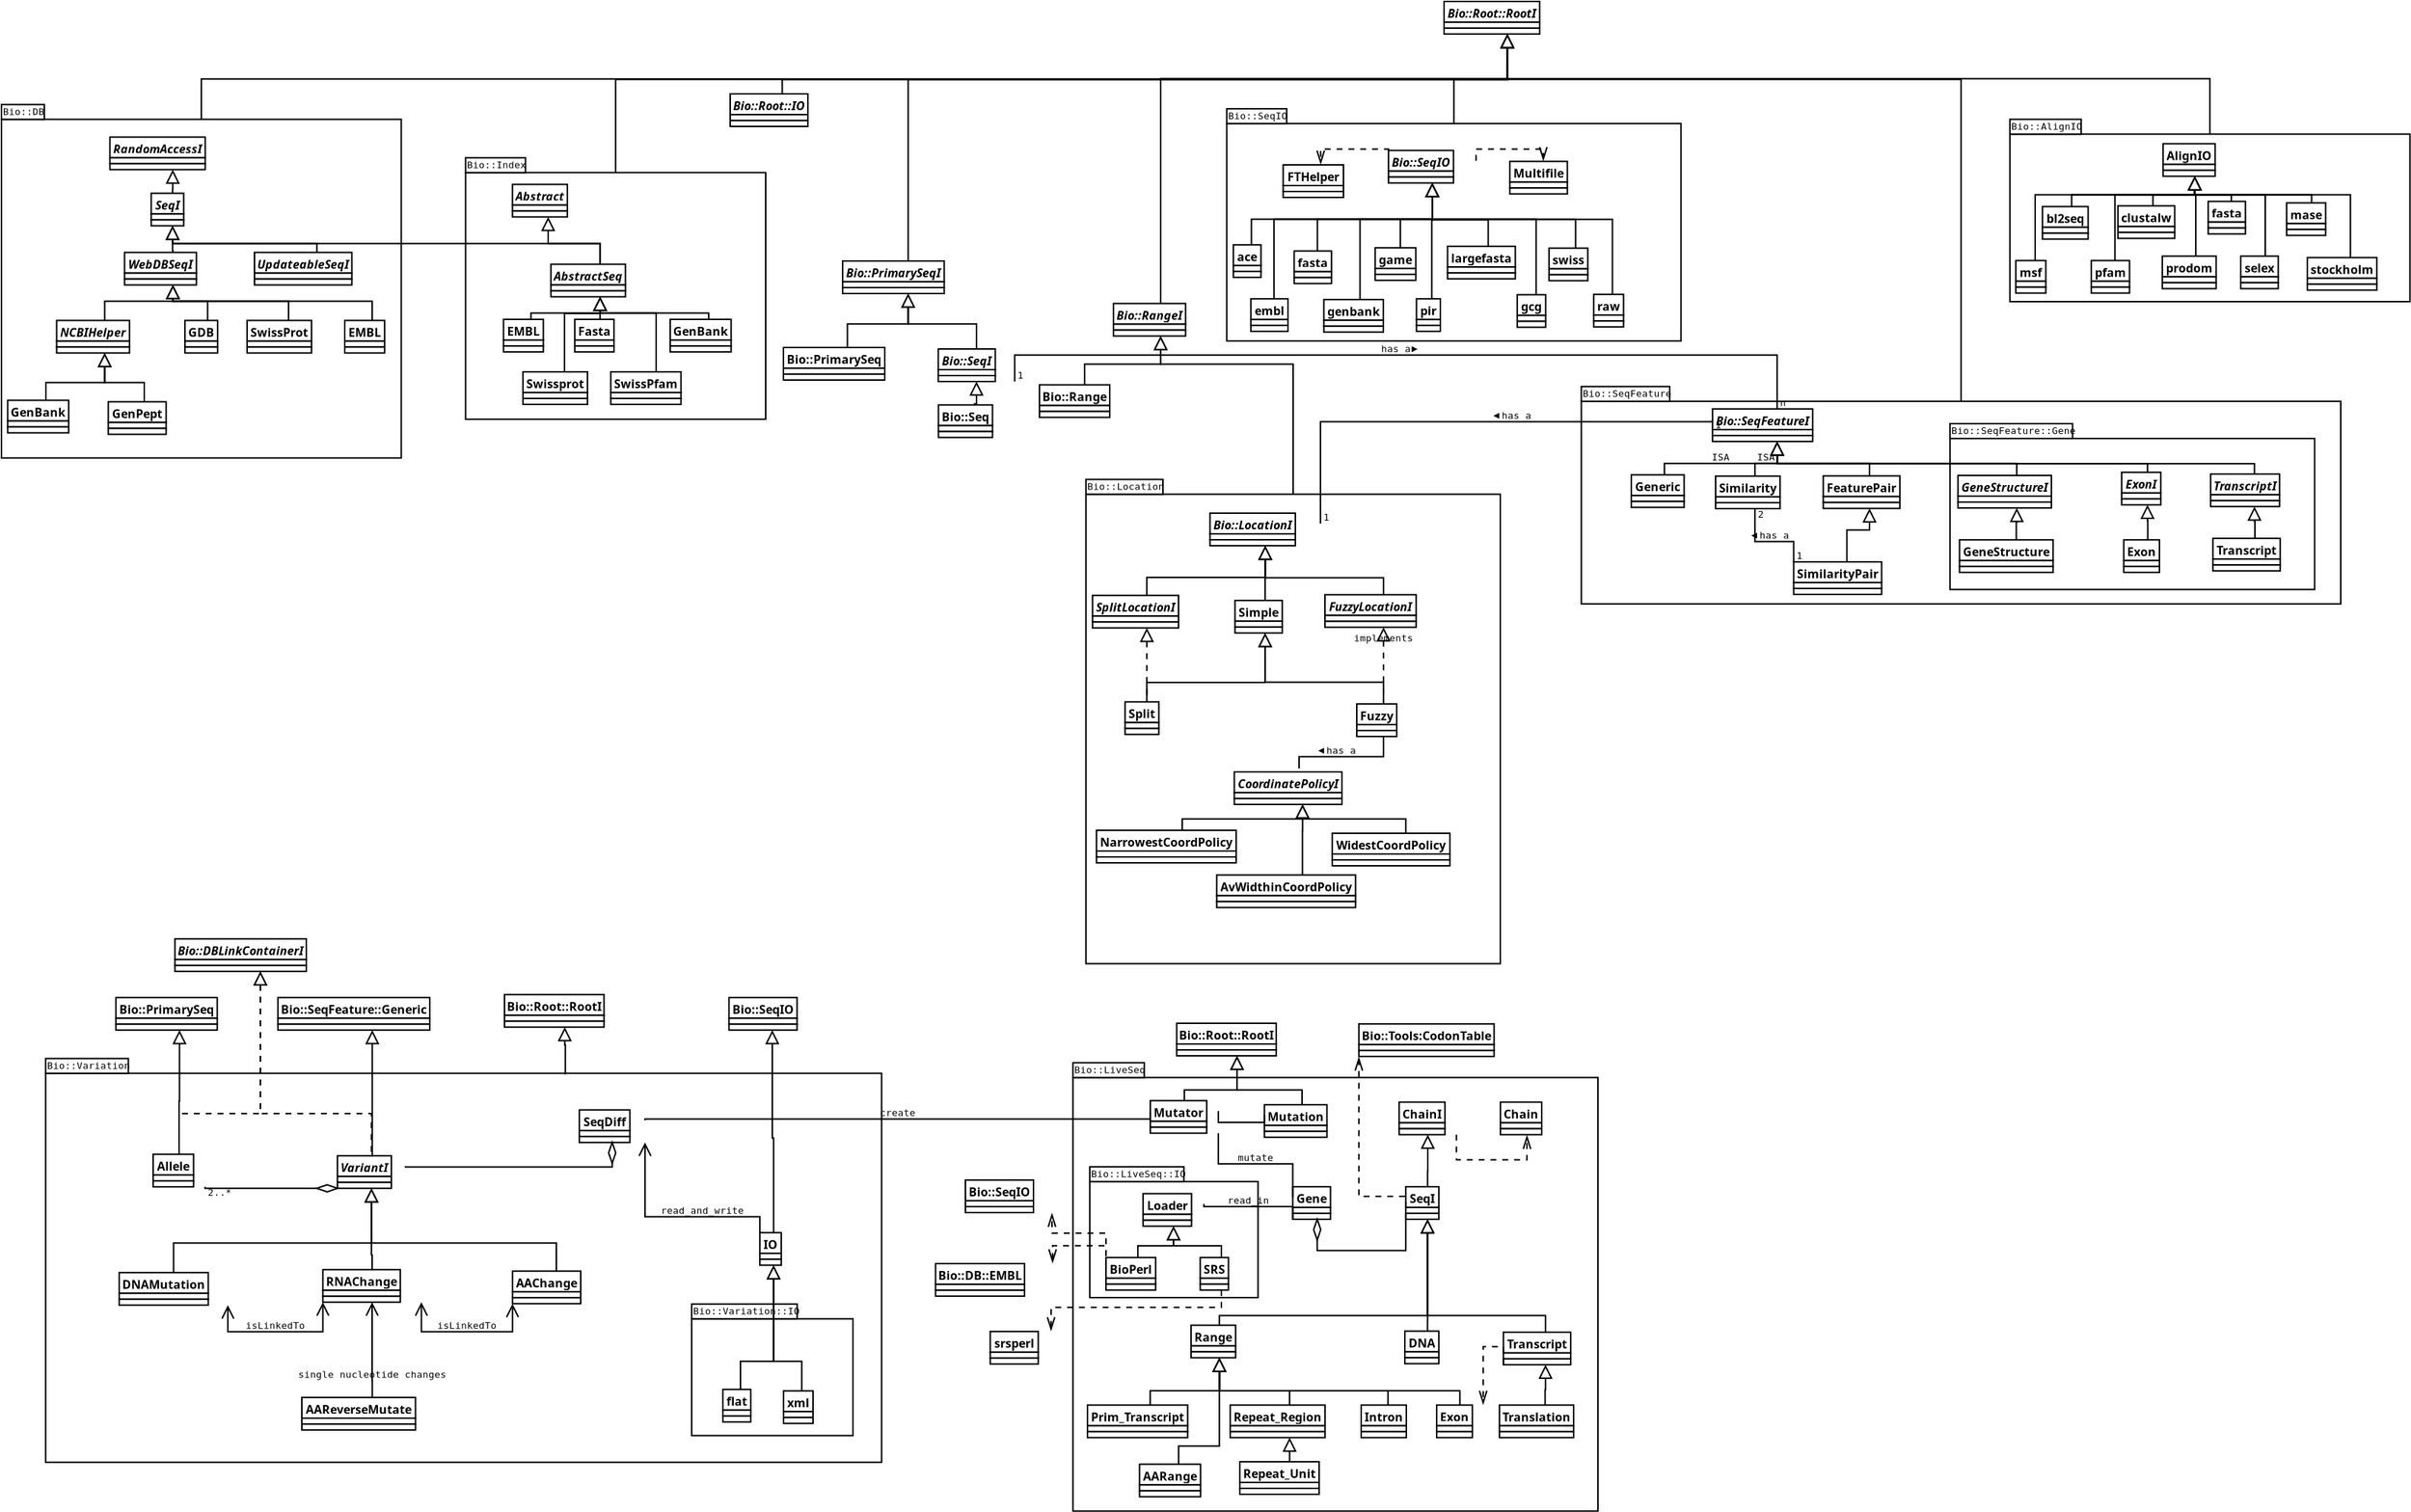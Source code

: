 <?xml version="1.0"?>
<diagram xmlns:dia="http://www.lysator.liu.se/~alla/dia/">
  <diagramdata>
    <attribute name="background">
      <color val="#ffffff"/>
    </attribute>
    <attribute name="paper">
      <composite type="paper">
        <attribute name="name">
          <string>#A4#</string>
        </attribute>
        <attribute name="tmargin">
          <real val="2.82"/>
        </attribute>
        <attribute name="bmargin">
          <real val="2.82"/>
        </attribute>
        <attribute name="lmargin">
          <real val="2.82"/>
        </attribute>
        <attribute name="rmargin">
          <real val="2.82"/>
        </attribute>
        <attribute name="is_portrait">
          <boolean val="true"/>
        </attribute>
        <attribute name="scaling">
          <real val="1"/>
        </attribute>
        <attribute name="fitto">
          <boolean val="false"/>
        </attribute>
      </composite>
    </attribute>
    <attribute name="grid">
      <composite type="grid">
        <attribute name="width_x">
          <real val="1"/>
        </attribute>
        <attribute name="width_y">
          <real val="1"/>
        </attribute>
        <attribute name="visible_x">
          <int val="1"/>
        </attribute>
        <attribute name="visible_y">
          <int val="1"/>
        </attribute>
      </composite>
    </attribute>
    <attribute name="guides">
      <composite type="guides">
        <attribute name="hguides"/>
        <attribute name="vguides"/>
      </composite>
    </attribute>
  </diagramdata>
  <layer name="Background" visible="true">
    <object type="UML - LargePackage" version="0" id="O0">
      <attribute name="obj_pos">
        <point val="33.186,25.087"/>
      </attribute>
      <attribute name="obj_bb">
        <rectangle val="33.136,23.237;61.242,56.885"/>
      </attribute>
      <attribute name="elem_corner">
        <point val="33.186,25.087"/>
      </attribute>
      <attribute name="elem_width">
        <real val="28.006"/>
      </attribute>
      <attribute name="elem_height">
        <real val="31.748"/>
      </attribute>
      <attribute name="name">
        <string>#Bio::Location#</string>
      </attribute>
      <attribute name="stereotype">
        <string/>
      </attribute>
    </object>
    <object type="UML - LargePackage" version="0" id="O1">
      <attribute name="obj_pos">
        <point val="66.67,18.802"/>
      </attribute>
      <attribute name="obj_bb">
        <rectangle val="66.62,16.952;118.046,32.552"/>
      </attribute>
      <attribute name="elem_corner">
        <point val="66.67,18.802"/>
      </attribute>
      <attribute name="elem_width">
        <real val="51.326"/>
      </attribute>
      <attribute name="elem_height">
        <real val="13.7"/>
      </attribute>
      <attribute name="name">
        <string>#Bio::SeqFeature#</string>
      </attribute>
      <attribute name="stereotype">
        <string/>
      </attribute>
    </object>
    <object type="UML - LargePackage" version="0" id="O2">
      <attribute name="obj_pos">
        <point val="42.707,0.022"/>
      </attribute>
      <attribute name="obj_bb">
        <rectangle val="42.657,-1.828;73.457,14.772"/>
      </attribute>
      <attribute name="elem_corner">
        <point val="42.707,0.022"/>
      </attribute>
      <attribute name="elem_width">
        <real val="30.7"/>
      </attribute>
      <attribute name="elem_height">
        <real val="14.7"/>
      </attribute>
      <attribute name="name">
        <string>#Bio::SeqIO#</string>
      </attribute>
      <attribute name="stereotype">
        <string/>
      </attribute>
    </object>
    <object type="UML - LargePackage" version="0" id="O3">
      <attribute name="obj_pos">
        <point val="91.585,21.317"/>
      </attribute>
      <attribute name="obj_bb">
        <rectangle val="91.535,19.467;116.278,31.581"/>
      </attribute>
      <attribute name="elem_corner">
        <point val="91.585,21.317"/>
      </attribute>
      <attribute name="elem_width">
        <real val="24.643"/>
      </attribute>
      <attribute name="elem_height">
        <real val="10.214"/>
      </attribute>
      <attribute name="name">
        <string>#Bio::SeqFeature::Gene#</string>
      </attribute>
      <attribute name="stereotype">
        <string/>
      </attribute>
    </object>
    <object type="UML - Class" version="0" id="O4">
      <attribute name="obj_pos">
        <point val="57.392,-8.236"/>
      </attribute>
      <attribute name="obj_bb">
        <rectangle val="57.342,-8.286;65.756,-5.986"/>
      </attribute>
      <attribute name="elem_corner">
        <point val="57.392,-8.236"/>
      </attribute>
      <attribute name="elem_width">
        <real val="8.314"/>
      </attribute>
      <attribute name="elem_height">
        <real val="2.2"/>
      </attribute>
      <attribute name="name">
        <string>#Bio::Root::RootI#</string>
      </attribute>
      <attribute name="stereotype">
        <string/>
      </attribute>
      <attribute name="abstract">
        <boolean val="true"/>
      </attribute>
      <attribute name="suppress_attributes">
        <boolean val="false"/>
      </attribute>
      <attribute name="suppress_operations">
        <boolean val="false"/>
      </attribute>
      <attribute name="visible_attributes">
        <boolean val="true"/>
      </attribute>
      <attribute name="visible_operations">
        <boolean val="true"/>
      </attribute>
      <attribute name="attributes"/>
      <attribute name="operations"/>
      <attribute name="template">
        <boolean val="false"/>
      </attribute>
      <attribute name="templates"/>
    </object>
    <object type="UML - Class" version="0" id="O5">
      <attribute name="obj_pos">
        <point val="9.142,-1.986"/>
      </attribute>
      <attribute name="obj_bb">
        <rectangle val="9.092,-2.036;16.092,0.264"/>
      </attribute>
      <attribute name="elem_corner">
        <point val="9.142,-1.986"/>
      </attribute>
      <attribute name="elem_width">
        <real val="6.9"/>
      </attribute>
      <attribute name="elem_height">
        <real val="2.2"/>
      </attribute>
      <attribute name="name">
        <string>#Bio::Root::IO#</string>
      </attribute>
      <attribute name="stereotype">
        <string/>
      </attribute>
      <attribute name="abstract">
        <boolean val="true"/>
      </attribute>
      <attribute name="suppress_attributes">
        <boolean val="false"/>
      </attribute>
      <attribute name="suppress_operations">
        <boolean val="false"/>
      </attribute>
      <attribute name="visible_attributes">
        <boolean val="true"/>
      </attribute>
      <attribute name="visible_operations">
        <boolean val="true"/>
      </attribute>
      <attribute name="attributes"/>
      <attribute name="operations"/>
      <attribute name="template">
        <boolean val="false"/>
      </attribute>
      <attribute name="templates"/>
    </object>
    <object type="UML - Generalization" version="0" id="O6">
      <attribute name="obj_pos">
        <point val="61.67,-6.036"/>
      </attribute>
      <attribute name="obj_bb">
        <rectangle val="11.813,-6.886;62.52,-1.136"/>
      </attribute>
      <attribute name="orth_points">
        <point val="61.67,-6.036"/>
        <point val="61.67,-2.965"/>
        <point val="12.663,-2.965"/>
        <point val="12.663,-1.986"/>
      </attribute>
      <attribute name="orth_orient">
        <enum val="1"/>
        <enum val="0"/>
        <enum val="1"/>
      </attribute>
      <attribute name="name">
        <string/>
      </attribute>
      <attribute name="stereotype">
        <string/>
      </attribute>
      <connections>
        <connection handle="0" to="O4" connection="6"/>
        <connection handle="1" to="O5" connection="1"/>
      </connections>
    </object>
    <object type="UML - Class" version="0" id="O7">
      <attribute name="obj_pos">
        <point val="16.742,9.314"/>
      </attribute>
      <attribute name="obj_bb">
        <rectangle val="16.692,9.264;25.712,11.564"/>
      </attribute>
      <attribute name="elem_corner">
        <point val="16.742,9.314"/>
      </attribute>
      <attribute name="elem_width">
        <real val="8.92"/>
      </attribute>
      <attribute name="elem_height">
        <real val="2.2"/>
      </attribute>
      <attribute name="name">
        <string>#Bio::PrimarySeqI#</string>
      </attribute>
      <attribute name="stereotype">
        <string/>
      </attribute>
      <attribute name="abstract">
        <boolean val="true"/>
      </attribute>
      <attribute name="suppress_attributes">
        <boolean val="false"/>
      </attribute>
      <attribute name="suppress_operations">
        <boolean val="false"/>
      </attribute>
      <attribute name="visible_attributes">
        <boolean val="true"/>
      </attribute>
      <attribute name="visible_operations">
        <boolean val="true"/>
      </attribute>
      <attribute name="attributes"/>
      <attribute name="operations"/>
      <attribute name="template">
        <boolean val="false"/>
      </attribute>
      <attribute name="templates"/>
    </object>
    <object type="UML - Class" version="0" id="O8">
      <attribute name="obj_pos">
        <point val="12.742,15.164"/>
      </attribute>
      <attribute name="obj_bb">
        <rectangle val="12.692,15.114;21.389,17.414"/>
      </attribute>
      <attribute name="elem_corner">
        <point val="12.742,15.164"/>
      </attribute>
      <attribute name="elem_width">
        <real val="8.597"/>
      </attribute>
      <attribute name="elem_height">
        <real val="2.2"/>
      </attribute>
      <attribute name="name">
        <string>#Bio::PrimarySeq#</string>
      </attribute>
      <attribute name="stereotype">
        <string/>
      </attribute>
      <attribute name="abstract">
        <boolean val="false"/>
      </attribute>
      <attribute name="suppress_attributes">
        <boolean val="false"/>
      </attribute>
      <attribute name="suppress_operations">
        <boolean val="false"/>
      </attribute>
      <attribute name="visible_attributes">
        <boolean val="true"/>
      </attribute>
      <attribute name="visible_operations">
        <boolean val="true"/>
      </attribute>
      <attribute name="attributes"/>
      <attribute name="operations"/>
      <attribute name="template">
        <boolean val="false"/>
      </attribute>
      <attribute name="templates"/>
    </object>
    <object type="UML - Class" version="0" id="O9">
      <attribute name="obj_pos">
        <point val="23.209,15.264"/>
      </attribute>
      <attribute name="obj_bb">
        <rectangle val="23.159,15.214;28.422,17.514"/>
      </attribute>
      <attribute name="elem_corner">
        <point val="23.209,15.264"/>
      </attribute>
      <attribute name="elem_width">
        <real val="5.163"/>
      </attribute>
      <attribute name="elem_height">
        <real val="2.2"/>
      </attribute>
      <attribute name="name">
        <string>#Bio::SeqI#</string>
      </attribute>
      <attribute name="stereotype">
        <string/>
      </attribute>
      <attribute name="abstract">
        <boolean val="true"/>
      </attribute>
      <attribute name="suppress_attributes">
        <boolean val="false"/>
      </attribute>
      <attribute name="suppress_operations">
        <boolean val="false"/>
      </attribute>
      <attribute name="visible_attributes">
        <boolean val="true"/>
      </attribute>
      <attribute name="visible_operations">
        <boolean val="true"/>
      </attribute>
      <attribute name="attributes"/>
      <attribute name="operations"/>
      <attribute name="template">
        <boolean val="false"/>
      </attribute>
      <attribute name="templates"/>
    </object>
    <object type="UML - Class" version="0" id="O10">
      <attribute name="obj_pos">
        <point val="23.219,19.046"/>
      </attribute>
      <attribute name="obj_bb">
        <rectangle val="23.169,18.996;28.069,21.296"/>
      </attribute>
      <attribute name="elem_corner">
        <point val="23.219,19.046"/>
      </attribute>
      <attribute name="elem_width">
        <real val="4.8"/>
      </attribute>
      <attribute name="elem_height">
        <real val="2.2"/>
      </attribute>
      <attribute name="name">
        <string>#Bio::Seq#</string>
      </attribute>
      <attribute name="stereotype">
        <string/>
      </attribute>
      <attribute name="abstract">
        <boolean val="false"/>
      </attribute>
      <attribute name="suppress_attributes">
        <boolean val="false"/>
      </attribute>
      <attribute name="suppress_operations">
        <boolean val="false"/>
      </attribute>
      <attribute name="visible_attributes">
        <boolean val="true"/>
      </attribute>
      <attribute name="visible_operations">
        <boolean val="true"/>
      </attribute>
      <attribute name="attributes"/>
      <attribute name="operations"/>
      <attribute name="template">
        <boolean val="false"/>
      </attribute>
      <attribute name="templates"/>
    </object>
    <object type="UML - Generalization" version="0" id="O11">
      <attribute name="obj_pos">
        <point val="61.67,-6.036"/>
      </attribute>
      <attribute name="obj_bb">
        <rectangle val="20.322,-6.886;62.52,10.164"/>
      </attribute>
      <attribute name="orth_points">
        <point val="61.67,-6.036"/>
        <point val="61.67,-2.965"/>
        <point val="21.172,-2.965"/>
        <point val="21.172,9.314"/>
      </attribute>
      <attribute name="orth_orient">
        <enum val="1"/>
        <enum val="0"/>
        <enum val="1"/>
      </attribute>
      <attribute name="name">
        <string/>
      </attribute>
      <attribute name="stereotype">
        <string/>
      </attribute>
      <connections>
        <connection handle="0" to="O4" connection="6"/>
        <connection handle="1" to="O7" connection="1"/>
      </connections>
    </object>
    <object type="UML - Generalization" version="0" id="O12">
      <attribute name="obj_pos">
        <point val="21.172,11.514"/>
      </attribute>
      <attribute name="obj_bb">
        <rectangle val="16.216,10.664;22.022,16.014"/>
      </attribute>
      <attribute name="orth_points">
        <point val="21.172,11.514"/>
        <point val="21.172,13.574"/>
        <point val="17.066,13.574"/>
        <point val="17.066,15.164"/>
      </attribute>
      <attribute name="orth_orient">
        <enum val="1"/>
        <enum val="0"/>
        <enum val="1"/>
      </attribute>
      <attribute name="name">
        <string/>
      </attribute>
      <attribute name="stereotype">
        <string/>
      </attribute>
      <connections>
        <connection handle="0" to="O7" connection="6"/>
        <connection handle="1" to="O8" connection="1"/>
      </connections>
    </object>
    <object type="UML - Generalization" version="0" id="O13">
      <attribute name="obj_pos">
        <point val="21.172,11.514"/>
      </attribute>
      <attribute name="obj_bb">
        <rectangle val="20.322,10.664;26.641,16.114"/>
      </attribute>
      <attribute name="orth_points">
        <point val="21.172,11.514"/>
        <point val="21.172,13.574"/>
        <point val="25.791,13.574"/>
        <point val="25.791,15.264"/>
      </attribute>
      <attribute name="orth_orient">
        <enum val="1"/>
        <enum val="0"/>
        <enum val="1"/>
      </attribute>
      <attribute name="name">
        <string/>
      </attribute>
      <attribute name="stereotype">
        <string/>
      </attribute>
      <connections>
        <connection handle="0" to="O7" connection="6"/>
        <connection handle="1" to="O9" connection="1"/>
      </connections>
    </object>
    <object type="UML - Generalization" version="0" id="O14">
      <attribute name="obj_pos">
        <point val="25.791,17.464"/>
      </attribute>
      <attribute name="obj_bb">
        <rectangle val="24.814,16.614;26.641,19.896"/>
      </attribute>
      <attribute name="orth_points">
        <point val="25.791,17.464"/>
        <point val="25.791,18.974"/>
        <point val="25.664,18.974"/>
        <point val="25.664,19.046"/>
      </attribute>
      <attribute name="orth_orient">
        <enum val="1"/>
        <enum val="0"/>
        <enum val="1"/>
      </attribute>
      <attribute name="name">
        <string/>
      </attribute>
      <attribute name="stereotype">
        <string/>
      </attribute>
      <connections>
        <connection handle="0" to="O9" connection="6"/>
        <connection handle="1" to="O10" connection="1"/>
      </connections>
    </object>
    <object type="UML - Class" version="0" id="O15">
      <attribute name="obj_pos">
        <point val="53.635,1.838"/>
      </attribute>
      <attribute name="obj_bb">
        <rectangle val="53.584,1.788;59.615,4.088"/>
      </attribute>
      <attribute name="elem_corner">
        <point val="53.635,1.838"/>
      </attribute>
      <attribute name="elem_width">
        <real val="5.931"/>
      </attribute>
      <attribute name="elem_height">
        <real val="2.2"/>
      </attribute>
      <attribute name="name">
        <string>#Bio::SeqIO#</string>
      </attribute>
      <attribute name="stereotype">
        <string/>
      </attribute>
      <attribute name="abstract">
        <boolean val="true"/>
      </attribute>
      <attribute name="suppress_attributes">
        <boolean val="false"/>
      </attribute>
      <attribute name="suppress_operations">
        <boolean val="false"/>
      </attribute>
      <attribute name="visible_attributes">
        <boolean val="true"/>
      </attribute>
      <attribute name="visible_operations">
        <boolean val="true"/>
      </attribute>
      <attribute name="attributes"/>
      <attribute name="operations"/>
      <attribute name="template">
        <boolean val="false"/>
      </attribute>
      <attribute name="templates"/>
    </object>
    <object type="UML - Class" version="0" id="O16">
      <attribute name="obj_pos">
        <point val="47.263,8.638"/>
      </attribute>
      <attribute name="obj_bb">
        <rectangle val="47.213,8.588;50.496,10.888"/>
      </attribute>
      <attribute name="elem_corner">
        <point val="47.263,8.638"/>
      </attribute>
      <attribute name="elem_width">
        <real val="3.184"/>
      </attribute>
      <attribute name="elem_height">
        <real val="2.2"/>
      </attribute>
      <attribute name="name">
        <string>#fasta#</string>
      </attribute>
      <attribute name="stereotype">
        <string/>
      </attribute>
      <attribute name="abstract">
        <boolean val="false"/>
      </attribute>
      <attribute name="suppress_attributes">
        <boolean val="false"/>
      </attribute>
      <attribute name="suppress_operations">
        <boolean val="false"/>
      </attribute>
      <attribute name="visible_attributes">
        <boolean val="true"/>
      </attribute>
      <attribute name="visible_operations">
        <boolean val="true"/>
      </attribute>
      <attribute name="attributes"/>
      <attribute name="operations"/>
      <attribute name="template">
        <boolean val="false"/>
      </attribute>
      <attribute name="templates"/>
    </object>
    <object type="UML - Class" version="0" id="O17">
      <attribute name="obj_pos">
        <point val="49.268,11.923"/>
      </attribute>
      <attribute name="obj_bb">
        <rectangle val="49.218,11.873;54.238,14.173"/>
      </attribute>
      <attribute name="elem_corner">
        <point val="49.268,11.923"/>
      </attribute>
      <attribute name="elem_width">
        <real val="4.921"/>
      </attribute>
      <attribute name="elem_height">
        <real val="2.2"/>
      </attribute>
      <attribute name="name">
        <string>#genbank#</string>
      </attribute>
      <attribute name="stereotype">
        <string/>
      </attribute>
      <attribute name="abstract">
        <boolean val="false"/>
      </attribute>
      <attribute name="suppress_attributes">
        <boolean val="false"/>
      </attribute>
      <attribute name="suppress_operations">
        <boolean val="false"/>
      </attribute>
      <attribute name="visible_attributes">
        <boolean val="true"/>
      </attribute>
      <attribute name="visible_operations">
        <boolean val="true"/>
      </attribute>
      <attribute name="attributes"/>
      <attribute name="operations"/>
      <attribute name="template">
        <boolean val="false"/>
      </attribute>
      <attribute name="templates"/>
    </object>
    <object type="UML - Class" version="0" id="O18">
      <attribute name="obj_pos">
        <point val="44.332,11.873"/>
      </attribute>
      <attribute name="obj_bb">
        <rectangle val="44.282,11.823;47.485,14.123"/>
      </attribute>
      <attribute name="elem_corner">
        <point val="44.332,11.873"/>
      </attribute>
      <attribute name="elem_width">
        <real val="3.103"/>
      </attribute>
      <attribute name="elem_height">
        <real val="2.2"/>
      </attribute>
      <attribute name="name">
        <string>#embl#</string>
      </attribute>
      <attribute name="stereotype">
        <string/>
      </attribute>
      <attribute name="abstract">
        <boolean val="false"/>
      </attribute>
      <attribute name="suppress_attributes">
        <boolean val="false"/>
      </attribute>
      <attribute name="suppress_operations">
        <boolean val="false"/>
      </attribute>
      <attribute name="visible_attributes">
        <boolean val="true"/>
      </attribute>
      <attribute name="visible_operations">
        <boolean val="true"/>
      </attribute>
      <attribute name="attributes"/>
      <attribute name="operations"/>
      <attribute name="template">
        <boolean val="false"/>
      </attribute>
      <attribute name="templates"/>
    </object>
    <object type="UML - Class" version="0" id="O19">
      <attribute name="obj_pos">
        <point val="64.485,8.444"/>
      </attribute>
      <attribute name="obj_bb">
        <rectangle val="64.435,8.394;67.961,10.694"/>
      </attribute>
      <attribute name="elem_corner">
        <point val="64.485,8.444"/>
      </attribute>
      <attribute name="elem_width">
        <real val="3.426"/>
      </attribute>
      <attribute name="elem_height">
        <real val="2.2"/>
      </attribute>
      <attribute name="name">
        <string>#swiss#</string>
      </attribute>
      <attribute name="stereotype">
        <string/>
      </attribute>
      <attribute name="abstract">
        <boolean val="false"/>
      </attribute>
      <attribute name="suppress_attributes">
        <boolean val="false"/>
      </attribute>
      <attribute name="suppress_operations">
        <boolean val="false"/>
      </attribute>
      <attribute name="visible_attributes">
        <boolean val="true"/>
      </attribute>
      <attribute name="visible_operations">
        <boolean val="true"/>
      </attribute>
      <attribute name="attributes"/>
      <attribute name="operations"/>
      <attribute name="template">
        <boolean val="false"/>
      </attribute>
      <attribute name="templates"/>
    </object>
    <object type="UML - Class" version="0" id="O20">
      <attribute name="obj_pos">
        <point val="67.507,11.573"/>
      </attribute>
      <attribute name="obj_bb">
        <rectangle val="67.457,11.523;70.095,13.823"/>
      </attribute>
      <attribute name="elem_corner">
        <point val="67.507,11.573"/>
      </attribute>
      <attribute name="elem_width">
        <real val="2.537"/>
      </attribute>
      <attribute name="elem_height">
        <real val="2.2"/>
      </attribute>
      <attribute name="name">
        <string>#raw#</string>
      </attribute>
      <attribute name="stereotype">
        <string/>
      </attribute>
      <attribute name="abstract">
        <boolean val="false"/>
      </attribute>
      <attribute name="suppress_attributes">
        <boolean val="false"/>
      </attribute>
      <attribute name="suppress_operations">
        <boolean val="false"/>
      </attribute>
      <attribute name="visible_attributes">
        <boolean val="true"/>
      </attribute>
      <attribute name="visible_operations">
        <boolean val="true"/>
      </attribute>
      <attribute name="attributes"/>
      <attribute name="operations"/>
      <attribute name="template">
        <boolean val="false"/>
      </attribute>
      <attribute name="templates"/>
    </object>
    <object type="UML - Class" version="0" id="O21">
      <attribute name="obj_pos">
        <point val="52.732,8.423"/>
      </attribute>
      <attribute name="obj_bb">
        <rectangle val="52.682,8.373;56.168,10.673"/>
      </attribute>
      <attribute name="elem_corner">
        <point val="52.732,8.423"/>
      </attribute>
      <attribute name="elem_width">
        <real val="3.386"/>
      </attribute>
      <attribute name="elem_height">
        <real val="2.2"/>
      </attribute>
      <attribute name="name">
        <string>#game#</string>
      </attribute>
      <attribute name="stereotype">
        <string/>
      </attribute>
      <attribute name="abstract">
        <boolean val="false"/>
      </attribute>
      <attribute name="suppress_attributes">
        <boolean val="false"/>
      </attribute>
      <attribute name="suppress_operations">
        <boolean val="false"/>
      </attribute>
      <attribute name="visible_attributes">
        <boolean val="true"/>
      </attribute>
      <attribute name="visible_operations">
        <boolean val="true"/>
      </attribute>
      <attribute name="attributes"/>
      <attribute name="operations"/>
      <attribute name="template">
        <boolean val="false"/>
      </attribute>
      <attribute name="templates"/>
    </object>
    <object type="UML - Class" version="0" id="O22">
      <attribute name="obj_pos">
        <point val="62.335,11.594"/>
      </attribute>
      <attribute name="obj_bb">
        <rectangle val="62.285,11.544;64.922,13.844"/>
      </attribute>
      <attribute name="elem_corner">
        <point val="62.335,11.594"/>
      </attribute>
      <attribute name="elem_width">
        <real val="2.537"/>
      </attribute>
      <attribute name="elem_height">
        <real val="2.2"/>
      </attribute>
      <attribute name="name">
        <string>#gcg#</string>
      </attribute>
      <attribute name="stereotype">
        <string/>
      </attribute>
      <attribute name="abstract">
        <boolean val="false"/>
      </attribute>
      <attribute name="suppress_attributes">
        <boolean val="false"/>
      </attribute>
      <attribute name="suppress_operations">
        <boolean val="false"/>
      </attribute>
      <attribute name="visible_attributes">
        <boolean val="true"/>
      </attribute>
      <attribute name="visible_operations">
        <boolean val="true"/>
      </attribute>
      <attribute name="attributes"/>
      <attribute name="operations"/>
      <attribute name="template">
        <boolean val="false"/>
      </attribute>
      <attribute name="templates"/>
    </object>
    <object type="UML - Class" version="0" id="O23">
      <attribute name="obj_pos">
        <point val="46.518,2.814"/>
      </attribute>
      <attribute name="obj_bb">
        <rectangle val="46.468,2.764;51.772,5.064"/>
      </attribute>
      <attribute name="elem_corner">
        <point val="46.518,2.814"/>
      </attribute>
      <attribute name="elem_width">
        <real val="5.204"/>
      </attribute>
      <attribute name="elem_height">
        <real val="2.2"/>
      </attribute>
      <attribute name="name">
        <string>#FTHelper#</string>
      </attribute>
      <attribute name="stereotype">
        <string/>
      </attribute>
      <attribute name="abstract">
        <boolean val="false"/>
      </attribute>
      <attribute name="suppress_attributes">
        <boolean val="false"/>
      </attribute>
      <attribute name="suppress_operations">
        <boolean val="false"/>
      </attribute>
      <attribute name="visible_attributes">
        <boolean val="true"/>
      </attribute>
      <attribute name="visible_operations">
        <boolean val="true"/>
      </attribute>
      <attribute name="attributes"/>
      <attribute name="operations"/>
      <attribute name="template">
        <boolean val="false"/>
      </attribute>
      <attribute name="templates"/>
    </object>
    <object type="UML - Class" version="0" id="O24">
      <attribute name="obj_pos">
        <point val="57.626,8.323"/>
      </attribute>
      <attribute name="obj_bb">
        <rectangle val="57.575,8.273;63.283,10.573"/>
      </attribute>
      <attribute name="elem_corner">
        <point val="57.626,8.323"/>
      </attribute>
      <attribute name="elem_width">
        <real val="5.608"/>
      </attribute>
      <attribute name="elem_height">
        <real val="2.2"/>
      </attribute>
      <attribute name="name">
        <string>#largefasta#</string>
      </attribute>
      <attribute name="stereotype">
        <string/>
      </attribute>
      <attribute name="abstract">
        <boolean val="false"/>
      </attribute>
      <attribute name="suppress_attributes">
        <boolean val="false"/>
      </attribute>
      <attribute name="suppress_operations">
        <boolean val="true"/>
      </attribute>
      <attribute name="visible_attributes">
        <boolean val="true"/>
      </attribute>
      <attribute name="visible_operations">
        <boolean val="true"/>
      </attribute>
      <attribute name="attributes"/>
      <attribute name="operations"/>
      <attribute name="template">
        <boolean val="false"/>
      </attribute>
      <attribute name="templates"/>
    </object>
    <object type="UML - Class" version="0" id="O25">
      <attribute name="obj_pos">
        <point val="55.526,11.873"/>
      </attribute>
      <attribute name="obj_bb">
        <rectangle val="55.475,11.823;57.668,14.123"/>
      </attribute>
      <attribute name="elem_corner">
        <point val="55.526,11.873"/>
      </attribute>
      <attribute name="elem_width">
        <real val="2.093"/>
      </attribute>
      <attribute name="elem_height">
        <real val="2.2"/>
      </attribute>
      <attribute name="name">
        <string>#pir#</string>
      </attribute>
      <attribute name="stereotype">
        <string/>
      </attribute>
      <attribute name="abstract">
        <boolean val="false"/>
      </attribute>
      <attribute name="suppress_attributes">
        <boolean val="false"/>
      </attribute>
      <attribute name="suppress_operations">
        <boolean val="false"/>
      </attribute>
      <attribute name="visible_attributes">
        <boolean val="true"/>
      </attribute>
      <attribute name="visible_operations">
        <boolean val="true"/>
      </attribute>
      <attribute name="attributes"/>
      <attribute name="operations"/>
      <attribute name="template">
        <boolean val="false"/>
      </attribute>
      <attribute name="templates"/>
    </object>
    <object type="UML - Class" version="0" id="O26">
      <attribute name="obj_pos">
        <point val="43.153,8.223"/>
      </attribute>
      <attribute name="obj_bb">
        <rectangle val="43.103,8.173;45.66,10.473"/>
      </attribute>
      <attribute name="elem_corner">
        <point val="43.153,8.223"/>
      </attribute>
      <attribute name="elem_width">
        <real val="2.456"/>
      </attribute>
      <attribute name="elem_height">
        <real val="2.2"/>
      </attribute>
      <attribute name="name">
        <string>#ace#</string>
      </attribute>
      <attribute name="stereotype">
        <string/>
      </attribute>
      <attribute name="abstract">
        <boolean val="false"/>
      </attribute>
      <attribute name="suppress_attributes">
        <boolean val="false"/>
      </attribute>
      <attribute name="suppress_operations">
        <boolean val="false"/>
      </attribute>
      <attribute name="visible_attributes">
        <boolean val="true"/>
      </attribute>
      <attribute name="visible_operations">
        <boolean val="true"/>
      </attribute>
      <attribute name="attributes"/>
      <attribute name="operations"/>
      <attribute name="template">
        <boolean val="false"/>
      </attribute>
      <attribute name="templates"/>
    </object>
    <object type="UML - Dependency" version="0" id="O27">
      <attribute name="obj_pos">
        <point val="53.635,1.838"/>
      </attribute>
      <attribute name="obj_bb">
        <rectangle val="48.205,0.896;54.484,3.664"/>
      </attribute>
      <attribute name="orth_points">
        <point val="53.635,1.838"/>
        <point val="53.635,1.746"/>
        <point val="49.055,1.746"/>
        <point val="49.055,2.814"/>
      </attribute>
      <attribute name="orth_orient">
        <enum val="1"/>
        <enum val="0"/>
        <enum val="1"/>
      </attribute>
      <attribute name="draw_arrow">
        <boolean val="true"/>
      </attribute>
      <attribute name="name">
        <string/>
      </attribute>
      <attribute name="stereotype">
        <string/>
      </attribute>
      <connections>
        <connection handle="0" to="O15" connection="0"/>
        <connection handle="1" to="O23" connection="1"/>
      </connections>
    </object>
    <object type="UML - Generalization" version="0" id="O28">
      <attribute name="obj_pos">
        <point val="56.595,4.038"/>
      </attribute>
      <attribute name="obj_bb">
        <rectangle val="43.521,3.188;57.445,9.073"/>
      </attribute>
      <attribute name="orth_points">
        <point val="56.595,4.038"/>
        <point val="56.595,6.488"/>
        <point val="44.371,6.488"/>
        <point val="44.371,8.223"/>
      </attribute>
      <attribute name="orth_orient">
        <enum val="1"/>
        <enum val="0"/>
        <enum val="1"/>
      </attribute>
      <attribute name="name">
        <string/>
      </attribute>
      <attribute name="stereotype">
        <string/>
      </attribute>
      <connections>
        <connection handle="0" to="O15" connection="6"/>
        <connection handle="1" to="O26" connection="1"/>
      </connections>
    </object>
    <object type="UML - Generalization" version="0" id="O29">
      <attribute name="obj_pos">
        <point val="56.595,4.038"/>
      </attribute>
      <attribute name="obj_bb">
        <rectangle val="53.585,3.188;57.445,9.273"/>
      </attribute>
      <attribute name="orth_points">
        <point val="56.595,4.038"/>
        <point val="56.595,6.488"/>
        <point val="54.435,6.488"/>
        <point val="54.435,8.423"/>
      </attribute>
      <attribute name="orth_orient">
        <enum val="1"/>
        <enum val="0"/>
        <enum val="1"/>
      </attribute>
      <attribute name="name">
        <string/>
      </attribute>
      <attribute name="stereotype">
        <string/>
      </attribute>
      <connections>
        <connection handle="0" to="O15" connection="6"/>
        <connection handle="1" to="O21" connection="1"/>
      </connections>
    </object>
    <object type="UML - Generalization" version="0" id="O30">
      <attribute name="obj_pos">
        <point val="56.595,4.038"/>
      </attribute>
      <attribute name="obj_bb">
        <rectangle val="45.049,3.188;57.445,12.723"/>
      </attribute>
      <attribute name="orth_points">
        <point val="56.595,4.038"/>
        <point val="56.595,6.488"/>
        <point val="45.899,6.488"/>
        <point val="45.899,11.873"/>
      </attribute>
      <attribute name="orth_orient">
        <enum val="1"/>
        <enum val="0"/>
        <enum val="1"/>
      </attribute>
      <attribute name="name">
        <string/>
      </attribute>
      <attribute name="stereotype">
        <string/>
      </attribute>
      <connections>
        <connection handle="0" to="O15" connection="6"/>
        <connection handle="1" to="O18" connection="1"/>
      </connections>
    </object>
    <object type="UML - Generalization" version="0" id="O31">
      <attribute name="obj_pos">
        <point val="56.595,4.038"/>
      </attribute>
      <attribute name="obj_bb">
        <rectangle val="47.979,3.188;57.445,9.488"/>
      </attribute>
      <attribute name="orth_points">
        <point val="56.595,4.038"/>
        <point val="56.595,6.488"/>
        <point val="48.829,6.488"/>
        <point val="48.829,8.638"/>
      </attribute>
      <attribute name="orth_orient">
        <enum val="1"/>
        <enum val="0"/>
        <enum val="1"/>
      </attribute>
      <attribute name="name">
        <string/>
      </attribute>
      <attribute name="stereotype">
        <string/>
      </attribute>
      <connections>
        <connection handle="0" to="O15" connection="6"/>
        <connection handle="1" to="O16" connection="1"/>
      </connections>
    </object>
    <object type="UML - Generalization" version="0" id="O32">
      <attribute name="obj_pos">
        <point val="56.595,4.038"/>
      </attribute>
      <attribute name="obj_bb">
        <rectangle val="50.863,3.188;57.445,12.773"/>
      </attribute>
      <attribute name="orth_points">
        <point val="56.595,4.038"/>
        <point val="56.595,6.488"/>
        <point val="51.713,6.488"/>
        <point val="51.713,11.923"/>
      </attribute>
      <attribute name="orth_orient">
        <enum val="1"/>
        <enum val="0"/>
        <enum val="1"/>
      </attribute>
      <attribute name="name">
        <string/>
      </attribute>
      <attribute name="stereotype">
        <string/>
      </attribute>
      <connections>
        <connection handle="0" to="O15" connection="6"/>
        <connection handle="1" to="O17" connection="1"/>
      </connections>
    </object>
    <object type="UML - Generalization" version="0" id="O33">
      <attribute name="obj_pos">
        <point val="56.595,4.038"/>
      </attribute>
      <attribute name="obj_bb">
        <rectangle val="55.712,3.188;57.445,12.723"/>
      </attribute>
      <attribute name="orth_points">
        <point val="56.595,4.038"/>
        <point val="56.595,6.535"/>
        <point val="56.562,6.535"/>
        <point val="56.562,11.873"/>
      </attribute>
      <attribute name="orth_orient">
        <enum val="1"/>
        <enum val="0"/>
        <enum val="1"/>
      </attribute>
      <attribute name="name">
        <string/>
      </attribute>
      <attribute name="stereotype">
        <string/>
      </attribute>
      <connections>
        <connection handle="0" to="O15" connection="6"/>
        <connection handle="1" to="O25" connection="1"/>
      </connections>
    </object>
    <object type="UML - Generalization" version="0" id="O34">
      <attribute name="obj_pos">
        <point val="56.595,4.038"/>
      </attribute>
      <attribute name="obj_bb">
        <rectangle val="55.745,3.188;61.224,9.173"/>
      </attribute>
      <attribute name="orth_points">
        <point val="56.595,4.038"/>
        <point val="56.595,6.535"/>
        <point val="60.374,6.535"/>
        <point val="60.374,8.323"/>
      </attribute>
      <attribute name="orth_orient">
        <enum val="1"/>
        <enum val="0"/>
        <enum val="1"/>
      </attribute>
      <attribute name="name">
        <string/>
      </attribute>
      <attribute name="stereotype">
        <string/>
      </attribute>
      <connections>
        <connection handle="0" to="O15" connection="6"/>
        <connection handle="1" to="O24" connection="1"/>
      </connections>
    </object>
    <object type="UML - Generalization" version="0" id="O35">
      <attribute name="obj_pos">
        <point val="56.595,4.038"/>
      </attribute>
      <attribute name="obj_bb">
        <rectangle val="55.745,3.188;64.464,12.444"/>
      </attribute>
      <attribute name="orth_points">
        <point val="56.595,4.038"/>
        <point val="56.595,6.488"/>
        <point val="63.614,6.488"/>
        <point val="63.614,11.594"/>
      </attribute>
      <attribute name="orth_orient">
        <enum val="1"/>
        <enum val="0"/>
        <enum val="1"/>
      </attribute>
      <attribute name="name">
        <string/>
      </attribute>
      <attribute name="stereotype">
        <string/>
      </attribute>
      <connections>
        <connection handle="0" to="O15" connection="6"/>
        <connection handle="1" to="O22" connection="1"/>
      </connections>
    </object>
    <object type="UML - Generalization" version="0" id="O36">
      <attribute name="obj_pos">
        <point val="56.595,4.038"/>
      </attribute>
      <attribute name="obj_bb">
        <rectangle val="55.745,3.188;67.129,9.294"/>
      </attribute>
      <attribute name="orth_points">
        <point val="56.595,4.038"/>
        <point val="56.595,6.498"/>
        <point val="66.279,6.498"/>
        <point val="66.279,8.444"/>
      </attribute>
      <attribute name="orth_orient">
        <enum val="1"/>
        <enum val="0"/>
        <enum val="1"/>
      </attribute>
      <attribute name="name">
        <string/>
      </attribute>
      <attribute name="stereotype">
        <string/>
      </attribute>
      <connections>
        <connection handle="0" to="O15" connection="6"/>
        <connection handle="1" to="O19" connection="1"/>
      </connections>
    </object>
    <object type="UML - Generalization" version="0" id="O37">
      <attribute name="obj_pos">
        <point val="56.595,4.038"/>
      </attribute>
      <attribute name="obj_bb">
        <rectangle val="55.745,3.188;69.621,12.423"/>
      </attribute>
      <attribute name="orth_points">
        <point val="56.595,4.038"/>
        <point val="56.595,6.498"/>
        <point val="68.771,6.498"/>
        <point val="68.771,11.573"/>
      </attribute>
      <attribute name="orth_orient">
        <enum val="1"/>
        <enum val="0"/>
        <enum val="1"/>
      </attribute>
      <attribute name="name">
        <string/>
      </attribute>
      <attribute name="stereotype">
        <string/>
      </attribute>
      <connections>
        <connection handle="0" to="O15" connection="6"/>
        <connection handle="1" to="O20" connection="1"/>
      </connections>
    </object>
    <object type="UML - Class" version="0" id="O38">
      <attribute name="obj_pos">
        <point val="61.835,2.58"/>
      </attribute>
      <attribute name="obj_bb">
        <rectangle val="61.785,2.53;66.645,4.83"/>
      </attribute>
      <attribute name="elem_corner">
        <point val="61.835,2.58"/>
      </attribute>
      <attribute name="elem_width">
        <real val="4.759"/>
      </attribute>
      <attribute name="elem_height">
        <real val="2.2"/>
      </attribute>
      <attribute name="name">
        <string>#Multifile#</string>
      </attribute>
      <attribute name="stereotype">
        <string/>
      </attribute>
      <attribute name="abstract">
        <boolean val="false"/>
      </attribute>
      <attribute name="suppress_attributes">
        <boolean val="false"/>
      </attribute>
      <attribute name="suppress_operations">
        <boolean val="false"/>
      </attribute>
      <attribute name="visible_attributes">
        <boolean val="true"/>
      </attribute>
      <attribute name="visible_operations">
        <boolean val="true"/>
      </attribute>
      <attribute name="attributes"/>
      <attribute name="operations"/>
      <attribute name="template">
        <boolean val="false"/>
      </attribute>
      <attribute name="templates"/>
    </object>
    <object type="UML - Dependency" version="0" id="O39">
      <attribute name="obj_pos">
        <point val="59.555,2.538"/>
      </attribute>
      <attribute name="obj_bb">
        <rectangle val="58.705,0.896;64.949,3.43"/>
      </attribute>
      <attribute name="orth_points">
        <point val="59.555,2.538"/>
        <point val="59.555,1.746"/>
        <point val="64.099,1.746"/>
        <point val="64.099,2.58"/>
      </attribute>
      <attribute name="orth_orient">
        <enum val="1"/>
        <enum val="0"/>
        <enum val="1"/>
      </attribute>
      <attribute name="draw_arrow">
        <boolean val="true"/>
      </attribute>
      <attribute name="name">
        <string/>
      </attribute>
      <attribute name="stereotype">
        <string/>
      </attribute>
      <connections>
        <connection handle="0" to="O15" connection="4"/>
        <connection handle="1" to="O38" connection="1"/>
      </connections>
    </object>
    <object type="UML - Class" version="0" id="O40">
      <attribute name="obj_pos">
        <point val="41.572,26.368"/>
      </attribute>
      <attribute name="obj_bb">
        <rectangle val="41.523,26.318;49.008,28.618"/>
      </attribute>
      <attribute name="elem_corner">
        <point val="41.572,26.368"/>
      </attribute>
      <attribute name="elem_width">
        <real val="7.385"/>
      </attribute>
      <attribute name="elem_height">
        <real val="2.2"/>
      </attribute>
      <attribute name="name">
        <string>#Bio::LocationI#</string>
      </attribute>
      <attribute name="stereotype">
        <string/>
      </attribute>
      <attribute name="abstract">
        <boolean val="true"/>
      </attribute>
      <attribute name="suppress_attributes">
        <boolean val="false"/>
      </attribute>
      <attribute name="suppress_operations">
        <boolean val="false"/>
      </attribute>
      <attribute name="visible_attributes">
        <boolean val="true"/>
      </attribute>
      <attribute name="visible_operations">
        <boolean val="true"/>
      </attribute>
      <attribute name="attributes"/>
      <attribute name="operations"/>
      <attribute name="template">
        <boolean val="false"/>
      </attribute>
      <attribute name="templates"/>
    </object>
    <object type="UML - Class" version="0" id="O41">
      <attribute name="obj_pos">
        <point val="49.341,31.884"/>
      </attribute>
      <attribute name="obj_bb">
        <rectangle val="49.291,31.834;57.382,34.134"/>
      </attribute>
      <attribute name="elem_corner">
        <point val="49.341,31.884"/>
      </attribute>
      <attribute name="elem_width">
        <real val="7.991"/>
      </attribute>
      <attribute name="elem_height">
        <real val="2.2"/>
      </attribute>
      <attribute name="name">
        <string>#FuzzyLocationI#</string>
      </attribute>
      <attribute name="stereotype">
        <string/>
      </attribute>
      <attribute name="abstract">
        <boolean val="true"/>
      </attribute>
      <attribute name="suppress_attributes">
        <boolean val="false"/>
      </attribute>
      <attribute name="suppress_operations">
        <boolean val="false"/>
      </attribute>
      <attribute name="visible_attributes">
        <boolean val="true"/>
      </attribute>
      <attribute name="visible_operations">
        <boolean val="true"/>
      </attribute>
      <attribute name="attributes"/>
      <attribute name="operations"/>
      <attribute name="template">
        <boolean val="false"/>
      </attribute>
      <attribute name="templates"/>
    </object>
    <object type="UML - Class" version="0" id="O42">
      <attribute name="obj_pos">
        <point val="33.632,31.93"/>
      </attribute>
      <attribute name="obj_bb">
        <rectangle val="33.582,31.88;41.068,34.18"/>
      </attribute>
      <attribute name="elem_corner">
        <point val="33.632,31.93"/>
      </attribute>
      <attribute name="elem_width">
        <real val="7.385"/>
      </attribute>
      <attribute name="elem_height">
        <real val="2.2"/>
      </attribute>
      <attribute name="name">
        <string>#SplitLocationI#</string>
      </attribute>
      <attribute name="stereotype">
        <string/>
      </attribute>
      <attribute name="abstract">
        <boolean val="true"/>
      </attribute>
      <attribute name="suppress_attributes">
        <boolean val="false"/>
      </attribute>
      <attribute name="suppress_operations">
        <boolean val="false"/>
      </attribute>
      <attribute name="visible_attributes">
        <boolean val="true"/>
      </attribute>
      <attribute name="visible_operations">
        <boolean val="true"/>
      </attribute>
      <attribute name="attributes"/>
      <attribute name="operations"/>
      <attribute name="template">
        <boolean val="false"/>
      </attribute>
      <attribute name="templates"/>
    </object>
    <object type="UML - Class" version="0" id="O43">
      <attribute name="obj_pos">
        <point val="35.83,39.13"/>
      </attribute>
      <attribute name="obj_bb">
        <rectangle val="35.78,39.08;38.902,41.38"/>
      </attribute>
      <attribute name="elem_corner">
        <point val="35.83,39.13"/>
      </attribute>
      <attribute name="elem_width">
        <real val="3.022"/>
      </attribute>
      <attribute name="elem_height">
        <real val="2.2"/>
      </attribute>
      <attribute name="name">
        <string>#Split#</string>
      </attribute>
      <attribute name="stereotype">
        <string/>
      </attribute>
      <attribute name="abstract">
        <boolean val="false"/>
      </attribute>
      <attribute name="suppress_attributes">
        <boolean val="false"/>
      </attribute>
      <attribute name="suppress_operations">
        <boolean val="false"/>
      </attribute>
      <attribute name="visible_attributes">
        <boolean val="true"/>
      </attribute>
      <attribute name="visible_operations">
        <boolean val="true"/>
      </attribute>
      <attribute name="attributes"/>
      <attribute name="operations"/>
      <attribute name="template">
        <boolean val="false"/>
      </attribute>
      <attribute name="templates"/>
    </object>
    <object type="UML - Class" version="0" id="O44">
      <attribute name="obj_pos">
        <point val="51.491,39.27"/>
      </attribute>
      <attribute name="obj_bb">
        <rectangle val="51.441,39.22;55.21,41.52"/>
      </attribute>
      <attribute name="elem_corner">
        <point val="51.491,39.27"/>
      </attribute>
      <attribute name="elem_width">
        <real val="3.668"/>
      </attribute>
      <attribute name="elem_height">
        <real val="2.2"/>
      </attribute>
      <attribute name="name">
        <string>#Fuzzy#</string>
      </attribute>
      <attribute name="stereotype">
        <string/>
      </attribute>
      <attribute name="abstract">
        <boolean val="false"/>
      </attribute>
      <attribute name="suppress_attributes">
        <boolean val="false"/>
      </attribute>
      <attribute name="suppress_operations">
        <boolean val="false"/>
      </attribute>
      <attribute name="visible_attributes">
        <boolean val="true"/>
      </attribute>
      <attribute name="visible_operations">
        <boolean val="true"/>
      </attribute>
      <attribute name="attributes"/>
      <attribute name="operations"/>
      <attribute name="template">
        <boolean val="false"/>
      </attribute>
      <attribute name="templates"/>
    </object>
    <object type="UML - Generalization" version="0" id="O45">
      <attribute name="obj_pos">
        <point val="45.306,28.568"/>
      </attribute>
      <attribute name="obj_bb">
        <rectangle val="36.455,27.718;46.156,32.78"/>
      </attribute>
      <attribute name="orth_points">
        <point val="45.306,28.568"/>
        <point val="45.306,30.71"/>
        <point val="37.305,30.71"/>
        <point val="37.305,31.93"/>
      </attribute>
      <attribute name="orth_orient">
        <enum val="1"/>
        <enum val="0"/>
        <enum val="1"/>
      </attribute>
      <attribute name="name">
        <string/>
      </attribute>
      <attribute name="stereotype">
        <string/>
      </attribute>
      <connections>
        <connection handle="0" to="O40" connection="6"/>
        <connection handle="1" to="O42" connection="1"/>
      </connections>
    </object>
    <object type="UML - Generalization" version="0" id="O46">
      <attribute name="obj_pos">
        <point val="45.306,28.568"/>
      </attribute>
      <attribute name="obj_bb">
        <rectangle val="44.456,27.718;54.151,32.734"/>
      </attribute>
      <attribute name="orth_points">
        <point val="45.306,28.568"/>
        <point val="45.306,30.736"/>
        <point val="53.301,30.736"/>
        <point val="53.301,31.884"/>
      </attribute>
      <attribute name="orth_orient">
        <enum val="1"/>
        <enum val="0"/>
        <enum val="1"/>
      </attribute>
      <attribute name="name">
        <string/>
      </attribute>
      <attribute name="stereotype">
        <string/>
      </attribute>
      <connections>
        <connection handle="0" to="O40" connection="6"/>
        <connection handle="1" to="O41" connection="1"/>
      </connections>
    </object>
    <object type="UML - Class" version="0" id="O47">
      <attribute name="obj_pos">
        <point val="43.263,32.272"/>
      </attribute>
      <attribute name="obj_bb">
        <rectangle val="43.213,32.222;47.386,34.522"/>
      </attribute>
      <attribute name="elem_corner">
        <point val="43.263,32.272"/>
      </attribute>
      <attribute name="elem_width">
        <real val="4.072"/>
      </attribute>
      <attribute name="elem_height">
        <real val="2.2"/>
      </attribute>
      <attribute name="name">
        <string>#Simple#</string>
      </attribute>
      <attribute name="stereotype">
        <string/>
      </attribute>
      <attribute name="abstract">
        <boolean val="false"/>
      </attribute>
      <attribute name="suppress_attributes">
        <boolean val="false"/>
      </attribute>
      <attribute name="suppress_operations">
        <boolean val="false"/>
      </attribute>
      <attribute name="visible_attributes">
        <boolean val="true"/>
      </attribute>
      <attribute name="visible_operations">
        <boolean val="true"/>
      </attribute>
      <attribute name="attributes"/>
      <attribute name="operations"/>
      <attribute name="template">
        <boolean val="false"/>
      </attribute>
      <attribute name="templates"/>
    </object>
    <object type="UML - Generalization" version="0" id="O48">
      <attribute name="obj_pos">
        <point val="45.306,28.568"/>
      </attribute>
      <attribute name="obj_bb">
        <rectangle val="44.449,27.718;46.156,33.122"/>
      </attribute>
      <attribute name="orth_points">
        <point val="45.306,28.568"/>
        <point val="45.306,30.807"/>
        <point val="45.299,30.807"/>
        <point val="45.299,32.272"/>
      </attribute>
      <attribute name="orth_orient">
        <enum val="1"/>
        <enum val="0"/>
        <enum val="1"/>
      </attribute>
      <attribute name="name">
        <string/>
      </attribute>
      <attribute name="stereotype">
        <string/>
      </attribute>
      <connections>
        <connection handle="0" to="O40" connection="6"/>
        <connection handle="1" to="O47" connection="1"/>
      </connections>
    </object>
    <object type="UML - Generalization" version="0" id="O49">
      <attribute name="obj_pos">
        <point val="45.299,34.472"/>
      </attribute>
      <attribute name="obj_bb">
        <rectangle val="36.455,33.622;46.149,39.98"/>
      </attribute>
      <attribute name="orth_points">
        <point val="45.299,34.472"/>
        <point val="45.299,37.816"/>
        <point val="37.305,37.816"/>
        <point val="37.305,39.13"/>
      </attribute>
      <attribute name="orth_orient">
        <enum val="1"/>
        <enum val="0"/>
        <enum val="1"/>
      </attribute>
      <attribute name="name">
        <string/>
      </attribute>
      <attribute name="stereotype">
        <string/>
      </attribute>
      <connections>
        <connection handle="0" to="O47" connection="6"/>
        <connection handle="1" to="O43" connection="1"/>
      </connections>
    </object>
    <object type="UML - Generalization" version="0" id="O50">
      <attribute name="obj_pos">
        <point val="45.299,34.472"/>
      </attribute>
      <attribute name="obj_bb">
        <rectangle val="44.449,33.622;54.15,40.12"/>
      </attribute>
      <attribute name="orth_points">
        <point val="45.299,34.472"/>
        <point val="45.299,37.798"/>
        <point val="53.3,37.798"/>
        <point val="53.3,39.27"/>
      </attribute>
      <attribute name="orth_orient">
        <enum val="1"/>
        <enum val="0"/>
        <enum val="1"/>
      </attribute>
      <attribute name="name">
        <string/>
      </attribute>
      <attribute name="stereotype">
        <string/>
      </attribute>
      <connections>
        <connection handle="0" to="O47" connection="6"/>
        <connection handle="1" to="O44" connection="1"/>
      </connections>
    </object>
    <object type="UML - Class" version="0" id="O51">
      <attribute name="obj_pos">
        <point val="43.216,43.865"/>
      </attribute>
      <attribute name="obj_bb">
        <rectangle val="43.166,43.815;52.51,46.115"/>
      </attribute>
      <attribute name="elem_corner">
        <point val="43.216,43.865"/>
      </attribute>
      <attribute name="elem_width">
        <real val="9.244"/>
      </attribute>
      <attribute name="elem_height">
        <real val="2.2"/>
      </attribute>
      <attribute name="name">
        <string>#CoordinatePolicyI#</string>
      </attribute>
      <attribute name="stereotype">
        <string/>
      </attribute>
      <attribute name="abstract">
        <boolean val="true"/>
      </attribute>
      <attribute name="suppress_attributes">
        <boolean val="false"/>
      </attribute>
      <attribute name="suppress_operations">
        <boolean val="false"/>
      </attribute>
      <attribute name="visible_attributes">
        <boolean val="true"/>
      </attribute>
      <attribute name="visible_operations">
        <boolean val="true"/>
      </attribute>
      <attribute name="attributes"/>
      <attribute name="operations"/>
      <attribute name="template">
        <boolean val="false"/>
      </attribute>
      <attribute name="templates"/>
    </object>
    <object type="UML - Class" version="0" id="O52">
      <attribute name="obj_pos">
        <point val="42.026,50.837"/>
      </attribute>
      <attribute name="obj_bb">
        <rectangle val="41.977,50.787;53.663,53.087"/>
      </attribute>
      <attribute name="elem_corner">
        <point val="42.026,50.837"/>
      </attribute>
      <attribute name="elem_width">
        <real val="11.587"/>
      </attribute>
      <attribute name="elem_height">
        <real val="2.2"/>
      </attribute>
      <attribute name="name">
        <string>#AvWidthinCoordPolicy#</string>
      </attribute>
      <attribute name="stereotype">
        <string/>
      </attribute>
      <attribute name="abstract">
        <boolean val="false"/>
      </attribute>
      <attribute name="suppress_attributes">
        <boolean val="false"/>
      </attribute>
      <attribute name="suppress_operations">
        <boolean val="false"/>
      </attribute>
      <attribute name="visible_attributes">
        <boolean val="true"/>
      </attribute>
      <attribute name="visible_operations">
        <boolean val="true"/>
      </attribute>
      <attribute name="attributes"/>
      <attribute name="operations"/>
      <attribute name="template">
        <boolean val="false"/>
      </attribute>
      <attribute name="templates"/>
    </object>
    <object type="UML - Class" version="0" id="O53">
      <attribute name="obj_pos">
        <point val="49.833,48.015"/>
      </attribute>
      <attribute name="obj_bb">
        <rectangle val="49.783,47.965;59.773,50.265"/>
      </attribute>
      <attribute name="elem_corner">
        <point val="49.833,48.015"/>
      </attribute>
      <attribute name="elem_width">
        <real val="9.89"/>
      </attribute>
      <attribute name="elem_height">
        <real val="2.2"/>
      </attribute>
      <attribute name="name">
        <string>#WidestCoordPolicy#</string>
      </attribute>
      <attribute name="stereotype">
        <string/>
      </attribute>
      <attribute name="abstract">
        <boolean val="false"/>
      </attribute>
      <attribute name="suppress_attributes">
        <boolean val="false"/>
      </attribute>
      <attribute name="suppress_operations">
        <boolean val="false"/>
      </attribute>
      <attribute name="visible_attributes">
        <boolean val="true"/>
      </attribute>
      <attribute name="visible_operations">
        <boolean val="true"/>
      </attribute>
      <attribute name="attributes"/>
      <attribute name="operations"/>
      <attribute name="template">
        <boolean val="false"/>
      </attribute>
      <attribute name="templates"/>
    </object>
    <object type="UML - Class" version="0" id="O54">
      <attribute name="obj_pos">
        <point val="33.904,47.815"/>
      </attribute>
      <attribute name="obj_bb">
        <rectangle val="33.854,47.765;45.5,50.065"/>
      </attribute>
      <attribute name="elem_corner">
        <point val="33.904,47.815"/>
      </attribute>
      <attribute name="elem_width">
        <real val="11.546"/>
      </attribute>
      <attribute name="elem_height">
        <real val="2.2"/>
      </attribute>
      <attribute name="name">
        <string>#NarrowestCoordPolicy#</string>
      </attribute>
      <attribute name="stereotype">
        <string/>
      </attribute>
      <attribute name="abstract">
        <boolean val="false"/>
      </attribute>
      <attribute name="suppress_attributes">
        <boolean val="true"/>
      </attribute>
      <attribute name="suppress_operations">
        <boolean val="false"/>
      </attribute>
      <attribute name="visible_attributes">
        <boolean val="true"/>
      </attribute>
      <attribute name="visible_operations">
        <boolean val="true"/>
      </attribute>
      <attribute name="attributes"/>
      <attribute name="operations"/>
      <attribute name="template">
        <boolean val="false"/>
      </attribute>
      <attribute name="templates"/>
    </object>
    <object type="UML - Generalization" version="0" id="O55">
      <attribute name="obj_pos">
        <point val="47.828,46.065"/>
      </attribute>
      <attribute name="obj_bb">
        <rectangle val="46.978,45.215;55.658,48.865"/>
      </attribute>
      <attribute name="orth_points">
        <point val="47.828,46.065"/>
        <point val="47.828,47.044"/>
        <point val="54.808,47.044"/>
        <point val="54.808,48.015"/>
      </attribute>
      <attribute name="orth_orient">
        <enum val="1"/>
        <enum val="0"/>
        <enum val="1"/>
      </attribute>
      <attribute name="name">
        <string/>
      </attribute>
      <attribute name="stereotype">
        <string/>
      </attribute>
      <connections>
        <connection handle="0" to="O51" connection="6"/>
        <connection handle="1" to="O53" connection="1"/>
      </connections>
    </object>
    <object type="UML - Generalization" version="0" id="O56">
      <attribute name="obj_pos">
        <point val="47.828,46.065"/>
      </attribute>
      <attribute name="obj_bb">
        <rectangle val="46.97,45.215;48.678,51.687"/>
      </attribute>
      <attribute name="orth_points">
        <point val="47.828,46.065"/>
        <point val="47.828,47.842"/>
        <point val="47.82,47.842"/>
        <point val="47.82,50.837"/>
      </attribute>
      <attribute name="orth_orient">
        <enum val="1"/>
        <enum val="0"/>
        <enum val="1"/>
      </attribute>
      <attribute name="name">
        <string/>
      </attribute>
      <attribute name="stereotype">
        <string/>
      </attribute>
      <connections>
        <connection handle="0" to="O51" connection="6"/>
        <connection handle="1" to="O52" connection="1"/>
      </connections>
    </object>
    <object type="UML - Generalization" version="0" id="O57">
      <attribute name="obj_pos">
        <point val="47.828,46.065"/>
      </attribute>
      <attribute name="obj_bb">
        <rectangle val="38.847,45.215;48.678,48.665"/>
      </attribute>
      <attribute name="orth_points">
        <point val="47.828,46.065"/>
        <point val="47.828,47.044"/>
        <point val="39.697,47.044"/>
        <point val="39.697,47.815"/>
      </attribute>
      <attribute name="orth_orient">
        <enum val="1"/>
        <enum val="0"/>
        <enum val="1"/>
      </attribute>
      <attribute name="name">
        <string/>
      </attribute>
      <attribute name="stereotype">
        <string/>
      </attribute>
      <connections>
        <connection handle="0" to="O51" connection="6"/>
        <connection handle="1" to="O54" connection="1"/>
      </connections>
    </object>
    <object type="UML - Class" version="0" id="O58">
      <attribute name="obj_pos">
        <point val="75.535,19.32"/>
      </attribute>
      <attribute name="obj_bb">
        <rectangle val="75.485,19.27;84.425,21.57"/>
      </attribute>
      <attribute name="elem_corner">
        <point val="75.535,19.32"/>
      </attribute>
      <attribute name="elem_width">
        <real val="8.84"/>
      </attribute>
      <attribute name="elem_height">
        <real val="2.2"/>
      </attribute>
      <attribute name="name">
        <string>#Bio::SeqFeatureI#</string>
      </attribute>
      <attribute name="stereotype">
        <string/>
      </attribute>
      <attribute name="abstract">
        <boolean val="true"/>
      </attribute>
      <attribute name="suppress_attributes">
        <boolean val="false"/>
      </attribute>
      <attribute name="suppress_operations">
        <boolean val="false"/>
      </attribute>
      <attribute name="visible_attributes">
        <boolean val="true"/>
      </attribute>
      <attribute name="visible_operations">
        <boolean val="true"/>
      </attribute>
      <attribute name="attributes"/>
      <attribute name="operations"/>
      <attribute name="template">
        <boolean val="false"/>
      </attribute>
      <attribute name="templates"/>
    </object>
    <object type="UML - Class" version="0" id="O59">
      <attribute name="obj_pos">
        <point val="70.049,23.777"/>
      </attribute>
      <attribute name="obj_bb">
        <rectangle val="69.999,23.727;74.616,26.027"/>
      </attribute>
      <attribute name="elem_corner">
        <point val="70.049,23.777"/>
      </attribute>
      <attribute name="elem_width">
        <real val="4.517"/>
      </attribute>
      <attribute name="elem_height">
        <real val="2.2"/>
      </attribute>
      <attribute name="name">
        <string>#Generic#</string>
      </attribute>
      <attribute name="stereotype">
        <string/>
      </attribute>
      <attribute name="abstract">
        <boolean val="false"/>
      </attribute>
      <attribute name="suppress_attributes">
        <boolean val="false"/>
      </attribute>
      <attribute name="suppress_operations">
        <boolean val="false"/>
      </attribute>
      <attribute name="visible_attributes">
        <boolean val="true"/>
      </attribute>
      <attribute name="visible_operations">
        <boolean val="true"/>
      </attribute>
      <attribute name="attributes"/>
      <attribute name="operations"/>
      <attribute name="template">
        <boolean val="false"/>
      </attribute>
      <attribute name="templates"/>
    </object>
    <object type="UML - Generalization" version="0" id="O60">
      <attribute name="obj_pos">
        <point val="79.904,21.52"/>
      </attribute>
      <attribute name="obj_bb">
        <rectangle val="71.432,20.67;80.754,24.627"/>
      </attribute>
      <attribute name="orth_points">
        <point val="79.904,21.52"/>
        <point val="79.904,23.003"/>
        <point val="72.282,23.003"/>
        <point val="72.282,23.777"/>
      </attribute>
      <attribute name="orth_orient">
        <enum val="1"/>
        <enum val="0"/>
        <enum val="1"/>
      </attribute>
      <attribute name="name">
        <string>#ISA#</string>
      </attribute>
      <attribute name="stereotype">
        <string/>
      </attribute>
      <connections>
        <connection handle="0" to="O58" connection="6"/>
        <connection handle="1" to="O59" connection="1"/>
      </connections>
    </object>
    <object type="UML - Class" version="0" id="O61">
      <attribute name="obj_pos">
        <point val="92.125,23.817"/>
      </attribute>
      <attribute name="obj_bb">
        <rectangle val="92.075,23.767;100.287,26.067"/>
      </attribute>
      <attribute name="elem_corner">
        <point val="92.125,23.817"/>
      </attribute>
      <attribute name="elem_width">
        <real val="8.112"/>
      </attribute>
      <attribute name="elem_height">
        <real val="2.2"/>
      </attribute>
      <attribute name="name">
        <string>#GeneStructureI#</string>
      </attribute>
      <attribute name="stereotype">
        <string/>
      </attribute>
      <attribute name="abstract">
        <boolean val="true"/>
      </attribute>
      <attribute name="suppress_attributes">
        <boolean val="false"/>
      </attribute>
      <attribute name="suppress_operations">
        <boolean val="false"/>
      </attribute>
      <attribute name="visible_attributes">
        <boolean val="true"/>
      </attribute>
      <attribute name="visible_operations">
        <boolean val="true"/>
      </attribute>
      <attribute name="attributes"/>
      <attribute name="operations"/>
      <attribute name="template">
        <boolean val="false"/>
      </attribute>
      <attribute name="templates"/>
    </object>
    <object type="UML - Generalization" version="0" id="O62">
      <attribute name="obj_pos">
        <point val="79.904,21.52"/>
      </attribute>
      <attribute name="obj_bb">
        <rectangle val="79.054,20.67;96.95,24.667"/>
      </attribute>
      <attribute name="orth_points">
        <point val="79.904,21.52"/>
        <point val="79.904,23.003"/>
        <point val="96.1,23.003"/>
        <point val="96.1,23.817"/>
      </attribute>
      <attribute name="orth_orient">
        <enum val="1"/>
        <enum val="0"/>
        <enum val="1"/>
      </attribute>
      <attribute name="name">
        <string/>
      </attribute>
      <attribute name="stereotype">
        <string/>
      </attribute>
      <connections>
        <connection handle="0" to="O58" connection="6"/>
        <connection handle="1" to="O61" connection="1"/>
      </connections>
    </object>
    <object type="UML - Class" version="0" id="O63">
      <attribute name="obj_pos">
        <point val="83.02,23.846"/>
      </attribute>
      <attribute name="obj_bb">
        <rectangle val="82.97,23.796;89.486,26.096"/>
      </attribute>
      <attribute name="elem_corner">
        <point val="83.02,23.846"/>
      </attribute>
      <attribute name="elem_width">
        <real val="6.416"/>
      </attribute>
      <attribute name="elem_height">
        <real val="2.2"/>
      </attribute>
      <attribute name="name">
        <string>#FeaturePair#</string>
      </attribute>
      <attribute name="stereotype">
        <string/>
      </attribute>
      <attribute name="abstract">
        <boolean val="false"/>
      </attribute>
      <attribute name="suppress_attributes">
        <boolean val="false"/>
      </attribute>
      <attribute name="suppress_operations">
        <boolean val="false"/>
      </attribute>
      <attribute name="visible_attributes">
        <boolean val="true"/>
      </attribute>
      <attribute name="visible_operations">
        <boolean val="true"/>
      </attribute>
      <attribute name="attributes"/>
      <attribute name="operations"/>
      <attribute name="template">
        <boolean val="false"/>
      </attribute>
      <attribute name="templates"/>
    </object>
    <object type="UML - Class" version="0" id="O64">
      <attribute name="obj_pos">
        <point val="81.02,29.66"/>
      </attribute>
      <attribute name="obj_bb">
        <rectangle val="80.97,29.61;88.415,31.91"/>
      </attribute>
      <attribute name="elem_corner">
        <point val="81.02,29.66"/>
      </attribute>
      <attribute name="elem_width">
        <real val="7.345"/>
      </attribute>
      <attribute name="elem_height">
        <real val="2.2"/>
      </attribute>
      <attribute name="name">
        <string>#SimilarityPair#</string>
      </attribute>
      <attribute name="stereotype">
        <string/>
      </attribute>
      <attribute name="abstract">
        <boolean val="false"/>
      </attribute>
      <attribute name="suppress_attributes">
        <boolean val="false"/>
      </attribute>
      <attribute name="suppress_operations">
        <boolean val="false"/>
      </attribute>
      <attribute name="visible_attributes">
        <boolean val="true"/>
      </attribute>
      <attribute name="visible_operations">
        <boolean val="true"/>
      </attribute>
      <attribute name="attributes"/>
      <attribute name="operations"/>
      <attribute name="template">
        <boolean val="false"/>
      </attribute>
      <attribute name="templates"/>
    </object>
    <object type="UML - Generalization" version="0" id="O65">
      <attribute name="obj_pos">
        <point val="86.147,26.046"/>
      </attribute>
      <attribute name="obj_bb">
        <rectangle val="83.767,25.195;86.997,30.51"/>
      </attribute>
      <attribute name="orth_points">
        <point val="86.147,26.046"/>
        <point val="86.147,27.503"/>
        <point val="84.617,27.503"/>
        <point val="84.617,29.66"/>
      </attribute>
      <attribute name="orth_orient">
        <enum val="1"/>
        <enum val="0"/>
        <enum val="1"/>
      </attribute>
      <attribute name="name">
        <string/>
      </attribute>
      <attribute name="stereotype">
        <string/>
      </attribute>
      <connections>
        <connection handle="0" to="O63" connection="6"/>
        <connection handle="1" to="O64" connection="1"/>
      </connections>
    </object>
    <object type="UML - Generalization" version="0" id="O66">
      <attribute name="obj_pos">
        <point val="79.904,21.52"/>
      </attribute>
      <attribute name="obj_bb">
        <rectangle val="79.054,20.67;86.997,24.695"/>
      </attribute>
      <attribute name="orth_points">
        <point val="79.904,21.52"/>
        <point val="79.904,23.003"/>
        <point val="86.147,23.003"/>
        <point val="86.147,23.846"/>
      </attribute>
      <attribute name="orth_orient">
        <enum val="1"/>
        <enum val="0"/>
        <enum val="1"/>
      </attribute>
      <attribute name="name">
        <string/>
      </attribute>
      <attribute name="stereotype">
        <string/>
      </attribute>
      <connections>
        <connection handle="0" to="O58" connection="6"/>
        <connection handle="1" to="O63" connection="1"/>
      </connections>
    </object>
    <object type="UML - Class" version="0" id="O67">
      <attribute name="obj_pos">
        <point val="75.746,23.86"/>
      </attribute>
      <attribute name="obj_bb">
        <rectangle val="75.697,23.81;81.202,26.11"/>
      </attribute>
      <attribute name="elem_corner">
        <point val="75.746,23.86"/>
      </attribute>
      <attribute name="elem_width">
        <real val="5.406"/>
      </attribute>
      <attribute name="elem_height">
        <real val="2.2"/>
      </attribute>
      <attribute name="name">
        <string>#Similarity#</string>
      </attribute>
      <attribute name="stereotype">
        <string/>
      </attribute>
      <attribute name="abstract">
        <boolean val="false"/>
      </attribute>
      <attribute name="suppress_attributes">
        <boolean val="false"/>
      </attribute>
      <attribute name="suppress_operations">
        <boolean val="false"/>
      </attribute>
      <attribute name="visible_attributes">
        <boolean val="true"/>
      </attribute>
      <attribute name="visible_operations">
        <boolean val="true"/>
      </attribute>
      <attribute name="attributes"/>
      <attribute name="operations"/>
      <attribute name="template">
        <boolean val="false"/>
      </attribute>
      <attribute name="templates"/>
    </object>
    <object type="UML - Generalization" version="0" id="O68">
      <attribute name="obj_pos">
        <point val="79.904,21.52"/>
      </attribute>
      <attribute name="obj_bb">
        <rectangle val="77.554,20.67;80.754,24.71"/>
      </attribute>
      <attribute name="orth_points">
        <point val="79.904,21.52"/>
        <point val="79.904,23.003"/>
        <point val="78.404,23.003"/>
        <point val="78.404,23.86"/>
      </attribute>
      <attribute name="orth_orient">
        <enum val="1"/>
        <enum val="0"/>
        <enum val="1"/>
      </attribute>
      <attribute name="name">
        <string>#ISA#</string>
      </attribute>
      <attribute name="stereotype">
        <string/>
      </attribute>
      <connections>
        <connection handle="0" to="O58" connection="6"/>
        <connection handle="1" to="O67" connection="1"/>
      </connections>
    </object>
    <object type="UML - Association" version="0" id="O69">
      <attribute name="obj_pos">
        <point val="81.02,29.66"/>
      </attribute>
      <attribute name="obj_bb">
        <rectangle val="76.954,24.61;82.47,31.26"/>
      </attribute>
      <attribute name="orth_points">
        <point val="81.02,29.66"/>
        <point val="81.02,28.288"/>
        <point val="78.404,28.288"/>
        <point val="78.404,26.06"/>
      </attribute>
      <attribute name="orth_orient">
        <enum val="1"/>
        <enum val="0"/>
        <enum val="1"/>
      </attribute>
      <attribute name="name">
        <string>#has a#</string>
      </attribute>
      <attribute name="direction">
        <enum val="2"/>
      </attribute>
      <attribute name="ends">
        <composite>
          <attribute name="role">
            <string/>
          </attribute>
          <attribute name="multiplicity">
            <string>#1#</string>
          </attribute>
          <attribute name="arrow">
            <boolean val="false"/>
          </attribute>
          <attribute name="aggregate">
            <enum val="0"/>
          </attribute>
        </composite>
        <composite>
          <attribute name="role">
            <string/>
          </attribute>
          <attribute name="multiplicity">
            <string>#2#</string>
          </attribute>
          <attribute name="arrow">
            <boolean val="false"/>
          </attribute>
          <attribute name="aggregate">
            <enum val="0"/>
          </attribute>
        </composite>
      </attribute>
      <connections>
        <connection handle="0" to="O64" connection="0"/>
        <connection handle="1" to="O67" connection="6"/>
      </connections>
    </object>
    <object type="UML - Class" version="0" id="O70">
      <attribute name="obj_pos">
        <point val="103.185,23.603"/>
      </attribute>
      <attribute name="obj_bb">
        <rectangle val="103.135,23.553;106.661,25.853"/>
      </attribute>
      <attribute name="elem_corner">
        <point val="103.185,23.603"/>
      </attribute>
      <attribute name="elem_width">
        <real val="3.426"/>
      </attribute>
      <attribute name="elem_height">
        <real val="2.2"/>
      </attribute>
      <attribute name="name">
        <string>#ExonI#</string>
      </attribute>
      <attribute name="stereotype">
        <string/>
      </attribute>
      <attribute name="abstract">
        <boolean val="true"/>
      </attribute>
      <attribute name="suppress_attributes">
        <boolean val="false"/>
      </attribute>
      <attribute name="suppress_operations">
        <boolean val="false"/>
      </attribute>
      <attribute name="visible_attributes">
        <boolean val="true"/>
      </attribute>
      <attribute name="visible_operations">
        <boolean val="true"/>
      </attribute>
      <attribute name="attributes"/>
      <attribute name="operations"/>
      <attribute name="template">
        <boolean val="false"/>
      </attribute>
      <attribute name="templates"/>
    </object>
    <object type="UML - Class" version="0" id="O71">
      <attribute name="obj_pos">
        <point val="103.328,28.174"/>
      </attribute>
      <attribute name="obj_bb">
        <rectangle val="103.278,28.124;106.521,30.424"/>
      </attribute>
      <attribute name="elem_corner">
        <point val="103.328,28.174"/>
      </attribute>
      <attribute name="elem_width">
        <real val="3.143"/>
      </attribute>
      <attribute name="elem_height">
        <real val="2.2"/>
      </attribute>
      <attribute name="name">
        <string>#Exon#</string>
      </attribute>
      <attribute name="stereotype">
        <string/>
      </attribute>
      <attribute name="abstract">
        <boolean val="false"/>
      </attribute>
      <attribute name="suppress_attributes">
        <boolean val="false"/>
      </attribute>
      <attribute name="suppress_operations">
        <boolean val="false"/>
      </attribute>
      <attribute name="visible_attributes">
        <boolean val="true"/>
      </attribute>
      <attribute name="visible_operations">
        <boolean val="true"/>
      </attribute>
      <attribute name="attributes"/>
      <attribute name="operations"/>
      <attribute name="template">
        <boolean val="false"/>
      </attribute>
      <attribute name="templates"/>
    </object>
    <object type="UML - Class" version="0" id="O72">
      <attribute name="obj_pos">
        <point val="92.228,28.174"/>
      </attribute>
      <attribute name="obj_bb">
        <rectangle val="92.178,28.124;100.108,30.424"/>
      </attribute>
      <attribute name="elem_corner">
        <point val="92.228,28.174"/>
      </attribute>
      <attribute name="elem_width">
        <real val="7.83"/>
      </attribute>
      <attribute name="elem_height">
        <real val="2.2"/>
      </attribute>
      <attribute name="name">
        <string>#GeneStructure#</string>
      </attribute>
      <attribute name="stereotype">
        <string/>
      </attribute>
      <attribute name="abstract">
        <boolean val="false"/>
      </attribute>
      <attribute name="suppress_attributes">
        <boolean val="false"/>
      </attribute>
      <attribute name="suppress_operations">
        <boolean val="false"/>
      </attribute>
      <attribute name="visible_attributes">
        <boolean val="true"/>
      </attribute>
      <attribute name="visible_operations">
        <boolean val="true"/>
      </attribute>
      <attribute name="attributes"/>
      <attribute name="operations"/>
      <attribute name="template">
        <boolean val="false"/>
      </attribute>
      <attribute name="templates"/>
    </object>
    <object type="UML - Generalization" version="0" id="O73">
      <attribute name="obj_pos">
        <point val="96.1,26.017"/>
      </attribute>
      <attribute name="obj_bb">
        <rectangle val="95.217,25.167;96.95,29.024"/>
      </attribute>
      <attribute name="orth_points">
        <point val="96.1,26.017"/>
        <point val="96.1,26.96"/>
        <point val="96.067,26.96"/>
        <point val="96.067,28.174"/>
      </attribute>
      <attribute name="orth_orient">
        <enum val="1"/>
        <enum val="0"/>
        <enum val="1"/>
      </attribute>
      <attribute name="name">
        <string/>
      </attribute>
      <attribute name="stereotype">
        <string/>
      </attribute>
      <connections>
        <connection handle="0" to="O61" connection="6"/>
        <connection handle="1" to="O72" connection="1"/>
      </connections>
    </object>
    <object type="UML - Generalization" version="0" id="O74">
      <attribute name="obj_pos">
        <point val="104.933,25.803"/>
      </attribute>
      <attribute name="obj_bb">
        <rectangle val="104.083,24.953;105.805,29.024"/>
      </attribute>
      <attribute name="orth_points">
        <point val="104.933,25.803"/>
        <point val="104.933,26.888"/>
        <point val="104.955,26.888"/>
        <point val="104.955,28.174"/>
      </attribute>
      <attribute name="orth_orient">
        <enum val="1"/>
        <enum val="0"/>
        <enum val="1"/>
      </attribute>
      <attribute name="name">
        <string/>
      </attribute>
      <attribute name="stereotype">
        <string/>
      </attribute>
      <connections>
        <connection handle="0" to="O70" connection="6"/>
        <connection handle="1" to="O71" connection="1"/>
      </connections>
    </object>
    <object type="UML - Association" version="0" id="O75">
      <attribute name="obj_pos">
        <point val="49.038,27.068"/>
      </attribute>
      <attribute name="obj_bb">
        <rectangle val="47.589,18.57;76.985,28.668"/>
      </attribute>
      <attribute name="orth_points">
        <point val="49.038,27.068"/>
        <point val="49.038,20.184"/>
        <point val="75.535,20.184"/>
        <point val="75.535,20.02"/>
      </attribute>
      <attribute name="orth_orient">
        <enum val="1"/>
        <enum val="0"/>
        <enum val="1"/>
      </attribute>
      <attribute name="name">
        <string>#has a#</string>
      </attribute>
      <attribute name="direction">
        <enum val="2"/>
      </attribute>
      <attribute name="ends">
        <composite>
          <attribute name="role">
            <string/>
          </attribute>
          <attribute name="multiplicity">
            <string>#1#</string>
          </attribute>
          <attribute name="arrow">
            <boolean val="false"/>
          </attribute>
          <attribute name="aggregate">
            <enum val="0"/>
          </attribute>
        </composite>
        <composite>
          <attribute name="role">
            <string/>
          </attribute>
          <attribute name="multiplicity">
            <string>#1#</string>
          </attribute>
          <attribute name="arrow">
            <boolean val="false"/>
          </attribute>
          <attribute name="aggregate">
            <enum val="0"/>
          </attribute>
        </composite>
      </attribute>
      <connections>
        <connection handle="0" to="O40" connection="4"/>
        <connection handle="1" to="O58" connection="3"/>
      </connections>
    </object>
    <object type="UML - Association" version="0" id="O76">
      <attribute name="obj_pos">
        <point val="28.372,17.464"/>
      </attribute>
      <attribute name="obj_bb">
        <rectangle val="26.922,14.227;81.354,20.77"/>
      </attribute>
      <attribute name="orth_points">
        <point val="28.372,17.464"/>
        <point val="28.372,15.677"/>
        <point val="79.904,15.677"/>
        <point val="79.904,19.32"/>
      </attribute>
      <attribute name="orth_orient">
        <enum val="1"/>
        <enum val="0"/>
        <enum val="1"/>
      </attribute>
      <attribute name="name">
        <string>#has a#</string>
      </attribute>
      <attribute name="direction">
        <enum val="1"/>
      </attribute>
      <attribute name="ends">
        <composite>
          <attribute name="role">
            <string/>
          </attribute>
          <attribute name="multiplicity">
            <string>#1#</string>
          </attribute>
          <attribute name="arrow">
            <boolean val="false"/>
          </attribute>
          <attribute name="aggregate">
            <enum val="0"/>
          </attribute>
        </composite>
        <composite>
          <attribute name="role">
            <string/>
          </attribute>
          <attribute name="multiplicity">
            <string>#n#</string>
          </attribute>
          <attribute name="arrow">
            <boolean val="false"/>
          </attribute>
          <attribute name="aggregate">
            <enum val="0"/>
          </attribute>
        </composite>
      </attribute>
      <connections>
        <connection handle="0" to="O9" connection="7"/>
        <connection handle="1" to="O58" connection="1"/>
      </connections>
    </object>
    <object type="UML - Generalization" version="0" id="O77">
      <attribute name="obj_pos">
        <point val="79.904,21.52"/>
      </attribute>
      <attribute name="obj_bb">
        <rectangle val="79.054,20.67;105.783,24.453"/>
      </attribute>
      <attribute name="orth_points">
        <point val="79.904,21.52"/>
        <point val="79.904,23.022"/>
        <point val="104.933,23.022"/>
        <point val="104.933,23.603"/>
      </attribute>
      <attribute name="orth_orient">
        <enum val="1"/>
        <enum val="0"/>
        <enum val="1"/>
      </attribute>
      <attribute name="name">
        <string/>
      </attribute>
      <attribute name="stereotype">
        <string/>
      </attribute>
      <connections>
        <connection handle="0" to="O58" connection="6"/>
        <connection handle="1" to="O70" connection="1"/>
      </connections>
    </object>
    <object type="UML - Class" version="0" id="O78">
      <attribute name="obj_pos">
        <point val="109.203,23.722"/>
      </attribute>
      <attribute name="obj_bb">
        <rectangle val="109.153,23.672;115.224,25.972"/>
      </attribute>
      <attribute name="elem_corner">
        <point val="109.203,23.722"/>
      </attribute>
      <attribute name="elem_width">
        <real val="5.971"/>
      </attribute>
      <attribute name="elem_height">
        <real val="2.2"/>
      </attribute>
      <attribute name="name">
        <string>#TranscriptI#</string>
      </attribute>
      <attribute name="stereotype">
        <string/>
      </attribute>
      <attribute name="abstract">
        <boolean val="true"/>
      </attribute>
      <attribute name="suppress_attributes">
        <boolean val="false"/>
      </attribute>
      <attribute name="suppress_operations">
        <boolean val="false"/>
      </attribute>
      <attribute name="visible_attributes">
        <boolean val="true"/>
      </attribute>
      <attribute name="visible_operations">
        <boolean val="true"/>
      </attribute>
      <attribute name="attributes"/>
      <attribute name="operations"/>
      <attribute name="template">
        <boolean val="false"/>
      </attribute>
      <attribute name="templates"/>
    </object>
    <object type="UML - Class" version="0" id="O79">
      <attribute name="obj_pos">
        <point val="109.356,28.072"/>
      </attribute>
      <attribute name="obj_bb">
        <rectangle val="109.306,28.022;115.094,30.322"/>
      </attribute>
      <attribute name="elem_corner">
        <point val="109.356,28.072"/>
      </attribute>
      <attribute name="elem_width">
        <real val="5.688"/>
      </attribute>
      <attribute name="elem_height">
        <real val="2.2"/>
      </attribute>
      <attribute name="name">
        <string>#Transcript#</string>
      </attribute>
      <attribute name="stereotype">
        <string/>
      </attribute>
      <attribute name="abstract">
        <boolean val="false"/>
      </attribute>
      <attribute name="suppress_attributes">
        <boolean val="false"/>
      </attribute>
      <attribute name="suppress_operations">
        <boolean val="false"/>
      </attribute>
      <attribute name="visible_attributes">
        <boolean val="true"/>
      </attribute>
      <attribute name="visible_operations">
        <boolean val="true"/>
      </attribute>
      <attribute name="attributes"/>
      <attribute name="operations"/>
      <attribute name="template">
        <boolean val="false"/>
      </attribute>
      <attribute name="templates"/>
    </object>
    <object type="UML - Generalization" version="0" id="O80">
      <attribute name="obj_pos">
        <point val="112.164,25.922"/>
      </attribute>
      <attribute name="obj_bb">
        <rectangle val="111.314,25.072;113.045,28.922"/>
      </attribute>
      <attribute name="orth_points">
        <point val="112.164,25.922"/>
        <point val="112.164,26.922"/>
        <point val="112.195,26.922"/>
        <point val="112.195,28.072"/>
      </attribute>
      <attribute name="orth_orient">
        <enum val="1"/>
        <enum val="0"/>
        <enum val="1"/>
      </attribute>
      <attribute name="name">
        <string/>
      </attribute>
      <attribute name="stereotype">
        <string/>
      </attribute>
      <connections>
        <connection handle="0" to="O78" connection="6"/>
        <connection handle="1" to="O79" connection="1"/>
      </connections>
    </object>
    <object type="UML - Generalization" version="0" id="O81">
      <attribute name="obj_pos">
        <point val="79.904,21.52"/>
      </attribute>
      <attribute name="obj_bb">
        <rectangle val="79.054,20.67;113.014,24.572"/>
      </attribute>
      <attribute name="orth_points">
        <point val="79.904,21.52"/>
        <point val="79.904,23.022"/>
        <point val="112.164,23.022"/>
        <point val="112.164,23.722"/>
      </attribute>
      <attribute name="orth_orient">
        <enum val="1"/>
        <enum val="0"/>
        <enum val="1"/>
      </attribute>
      <attribute name="name">
        <string/>
      </attribute>
      <attribute name="stereotype">
        <string/>
      </attribute>
      <connections>
        <connection handle="0" to="O58" connection="6"/>
        <connection handle="1" to="O78" connection="1"/>
      </connections>
    </object>
    <object type="UML - Realizes" version="0" id="O82">
      <attribute name="obj_pos">
        <point val="37.305,34.13"/>
      </attribute>
      <attribute name="obj_bb">
        <rectangle val="36.455,33.28;38.155,39.98"/>
      </attribute>
      <attribute name="orth_points">
        <point val="37.305,34.13"/>
        <point val="37.305,35.235"/>
        <point val="37.305,35.235"/>
        <point val="37.305,39.13"/>
      </attribute>
      <attribute name="orth_orient">
        <enum val="1"/>
        <enum val="0"/>
        <enum val="1"/>
      </attribute>
      <attribute name="name">
        <string/>
      </attribute>
      <attribute name="stereotype">
        <string/>
      </attribute>
      <connections>
        <connection handle="0" to="O42" connection="6"/>
        <connection handle="1" to="O43" connection="1"/>
      </connections>
    </object>
    <object type="UML - Realizes" version="0" id="O83">
      <attribute name="obj_pos">
        <point val="53.301,34.084"/>
      </attribute>
      <attribute name="obj_bb">
        <rectangle val="50.777,33.234;55.825,40.12"/>
      </attribute>
      <attribute name="orth_points">
        <point val="53.301,34.084"/>
        <point val="53.301,35.235"/>
        <point val="53.3,35.235"/>
        <point val="53.3,39.27"/>
      </attribute>
      <attribute name="orth_orient">
        <enum val="1"/>
        <enum val="0"/>
        <enum val="1"/>
      </attribute>
      <attribute name="name">
        <string>#implements#</string>
      </attribute>
      <attribute name="stereotype">
        <string/>
      </attribute>
      <connections>
        <connection handle="0" to="O41" connection="6"/>
        <connection handle="1" to="O44" connection="1"/>
      </connections>
    </object>
    <object type="UML - Association" version="0" id="O84">
      <attribute name="obj_pos">
        <point val="47.592,43.635"/>
      </attribute>
      <attribute name="obj_bb">
        <rectangle val="46.142,40.02;54.75,45.235"/>
      </attribute>
      <attribute name="orth_points">
        <point val="47.592,43.635"/>
        <point val="47.592,42.835"/>
        <point val="53.3,42.835"/>
        <point val="53.3,41.47"/>
      </attribute>
      <attribute name="orth_orient">
        <enum val="1"/>
        <enum val="0"/>
        <enum val="1"/>
      </attribute>
      <attribute name="name">
        <string>#has a#</string>
      </attribute>
      <attribute name="direction">
        <enum val="2"/>
      </attribute>
      <attribute name="ends">
        <composite>
          <attribute name="role">
            <string/>
          </attribute>
          <attribute name="multiplicity">
            <string/>
          </attribute>
          <attribute name="arrow">
            <boolean val="false"/>
          </attribute>
          <attribute name="aggregate">
            <enum val="0"/>
          </attribute>
        </composite>
        <composite>
          <attribute name="role">
            <string/>
          </attribute>
          <attribute name="multiplicity">
            <string/>
          </attribute>
          <attribute name="arrow">
            <boolean val="false"/>
          </attribute>
          <attribute name="aggregate">
            <enum val="0"/>
          </attribute>
        </composite>
      </attribute>
      <connections>
        <connection handle="1" to="O44" connection="6"/>
      </connections>
    </object>
    <object type="UML - Generalization" version="0" id="O85">
      <attribute name="obj_pos">
        <point val="61.67,-6.036"/>
      </attribute>
      <attribute name="obj_bb">
        <rectangle val="57.207,-6.886;62.52,0.872"/>
      </attribute>
      <attribute name="orth_points">
        <point val="61.67,-6.036"/>
        <point val="61.67,-2.965"/>
        <point val="58.057,-2.965"/>
        <point val="58.057,0.022"/>
      </attribute>
      <attribute name="orth_orient">
        <enum val="1"/>
        <enum val="0"/>
        <enum val="1"/>
      </attribute>
      <attribute name="name">
        <string/>
      </attribute>
      <attribute name="stereotype">
        <string/>
      </attribute>
      <connections>
        <connection handle="0" to="O4" connection="6"/>
        <connection handle="1" to="O2" connection="1"/>
      </connections>
    </object>
    <object type="UML - Generalization" version="0" id="O86">
      <attribute name="obj_pos">
        <point val="61.67,-6.036"/>
      </attribute>
      <attribute name="obj_bb">
        <rectangle val="60.82,-6.886;93.183,19.652"/>
      </attribute>
      <attribute name="orth_points">
        <point val="61.67,-6.036"/>
        <point val="61.67,-2.965"/>
        <point val="92.333,-2.965"/>
        <point val="92.333,18.802"/>
      </attribute>
      <attribute name="orth_orient">
        <enum val="1"/>
        <enum val="0"/>
        <enum val="1"/>
      </attribute>
      <attribute name="name">
        <string/>
      </attribute>
      <attribute name="stereotype">
        <string/>
      </attribute>
      <connections>
        <connection handle="0" to="O4" connection="6"/>
        <connection handle="1" to="O1" connection="1"/>
      </connections>
    </object>
    <object type="UML - LargePackage" version="0" id="O87">
      <attribute name="obj_pos">
        <point val="-8.739,3.335"/>
      </attribute>
      <attribute name="obj_bb">
        <rectangle val="-8.789,1.485;11.593,20.064"/>
      </attribute>
      <attribute name="elem_corner">
        <point val="-8.739,3.335"/>
      </attribute>
      <attribute name="elem_width">
        <real val="20.282"/>
      </attribute>
      <attribute name="elem_height">
        <real val="16.679"/>
      </attribute>
      <attribute name="name">
        <string>#Bio::Index#</string>
      </attribute>
      <attribute name="stereotype">
        <string/>
      </attribute>
    </object>
    <object type="UML - LargePackage" version="0" id="O88">
      <attribute name="obj_pos">
        <point val="-40.107,-0.265"/>
      </attribute>
      <attribute name="obj_bb">
        <rectangle val="-40.157,-2.115;-13.037,22.685"/>
      </attribute>
      <attribute name="elem_corner">
        <point val="-40.107,-0.265"/>
      </attribute>
      <attribute name="elem_width">
        <real val="27.02"/>
      </attribute>
      <attribute name="elem_height">
        <real val="22.9"/>
      </attribute>
      <attribute name="name">
        <string>#Bio::DB#</string>
      </attribute>
      <attribute name="stereotype">
        <string/>
      </attribute>
    </object>
    <object type="UML - Class" version="0" id="O89">
      <attribute name="obj_pos">
        <point val="-5.573,4.135"/>
      </attribute>
      <attribute name="obj_bb">
        <rectangle val="-5.623,4.085;-0.642,6.385"/>
      </attribute>
      <attribute name="elem_corner">
        <point val="-5.573,4.135"/>
      </attribute>
      <attribute name="elem_width">
        <real val="4.88"/>
      </attribute>
      <attribute name="elem_height">
        <real val="2.2"/>
      </attribute>
      <attribute name="name">
        <string>#Abstract#</string>
      </attribute>
      <attribute name="stereotype">
        <string/>
      </attribute>
      <attribute name="abstract">
        <boolean val="true"/>
      </attribute>
      <attribute name="suppress_attributes">
        <boolean val="false"/>
      </attribute>
      <attribute name="suppress_operations">
        <boolean val="false"/>
      </attribute>
      <attribute name="visible_attributes">
        <boolean val="true"/>
      </attribute>
      <attribute name="visible_operations">
        <boolean val="true"/>
      </attribute>
      <attribute name="attributes"/>
      <attribute name="operations"/>
      <attribute name="template">
        <boolean val="false"/>
      </attribute>
      <attribute name="templates"/>
    </object>
    <object type="UML - Class" version="0" id="O90">
      <attribute name="obj_pos">
        <point val="-2.973,9.535"/>
      </attribute>
      <attribute name="obj_bb">
        <rectangle val="-3.023,9.485;3.816,11.785"/>
      </attribute>
      <attribute name="elem_corner">
        <point val="-2.973,9.535"/>
      </attribute>
      <attribute name="elem_width">
        <real val="6.739"/>
      </attribute>
      <attribute name="elem_height">
        <real val="2.2"/>
      </attribute>
      <attribute name="name">
        <string>#AbstractSeq#</string>
      </attribute>
      <attribute name="stereotype">
        <string/>
      </attribute>
      <attribute name="abstract">
        <boolean val="true"/>
      </attribute>
      <attribute name="suppress_attributes">
        <boolean val="false"/>
      </attribute>
      <attribute name="suppress_operations">
        <boolean val="false"/>
      </attribute>
      <attribute name="visible_attributes">
        <boolean val="true"/>
      </attribute>
      <attribute name="visible_operations">
        <boolean val="true"/>
      </attribute>
      <attribute name="attributes"/>
      <attribute name="operations"/>
      <attribute name="template">
        <boolean val="false"/>
      </attribute>
      <attribute name="templates"/>
    </object>
    <object type="UML - Generalization" version="0" id="O91">
      <attribute name="obj_pos">
        <point val="61.67,-6.036"/>
      </attribute>
      <attribute name="obj_bb">
        <rectangle val="0.552,-6.886;62.52,4.185"/>
      </attribute>
      <attribute name="orth_points">
        <point val="61.67,-6.036"/>
        <point val="61.67,-2.965"/>
        <point val="1.402,-2.965"/>
        <point val="1.402,3.335"/>
      </attribute>
      <attribute name="orth_orient">
        <enum val="1"/>
        <enum val="0"/>
        <enum val="1"/>
      </attribute>
      <attribute name="name">
        <string/>
      </attribute>
      <attribute name="stereotype">
        <string/>
      </attribute>
      <connections>
        <connection handle="0" to="O4" connection="6"/>
        <connection handle="1" to="O87" connection="1"/>
      </connections>
    </object>
    <object type="UML - Generalization" version="0" id="O92">
      <attribute name="obj_pos">
        <point val="-3.158,6.335"/>
      </attribute>
      <attribute name="obj_bb">
        <rectangle val="-4.008,5.485;1.201,10.385"/>
      </attribute>
      <attribute name="orth_points">
        <point val="-3.158,6.335"/>
        <point val="-3.158,8.135"/>
        <point val="0.351,8.135"/>
        <point val="0.351,9.535"/>
      </attribute>
      <attribute name="orth_orient">
        <enum val="1"/>
        <enum val="0"/>
        <enum val="1"/>
      </attribute>
      <attribute name="name">
        <string/>
      </attribute>
      <attribute name="stereotype">
        <string/>
      </attribute>
      <connections>
        <connection handle="0" to="O89" connection="6"/>
        <connection handle="1" to="O90" connection="1"/>
      </connections>
    </object>
    <object type="UML - Class" version="0" id="O93">
      <attribute name="obj_pos">
        <point val="-29.987,4.735"/>
      </attribute>
      <attribute name="obj_bb">
        <rectangle val="-30.037,4.685;-26.996,6.985"/>
      </attribute>
      <attribute name="elem_corner">
        <point val="-29.987,4.735"/>
      </attribute>
      <attribute name="elem_width">
        <real val="2.941"/>
      </attribute>
      <attribute name="elem_height">
        <real val="2.2"/>
      </attribute>
      <attribute name="name">
        <string>#SeqI#</string>
      </attribute>
      <attribute name="stereotype">
        <string/>
      </attribute>
      <attribute name="abstract">
        <boolean val="true"/>
      </attribute>
      <attribute name="suppress_attributes">
        <boolean val="false"/>
      </attribute>
      <attribute name="suppress_operations">
        <boolean val="false"/>
      </attribute>
      <attribute name="visible_attributes">
        <boolean val="true"/>
      </attribute>
      <attribute name="visible_operations">
        <boolean val="true"/>
      </attribute>
      <attribute name="attributes"/>
      <attribute name="operations"/>
      <attribute name="template">
        <boolean val="false"/>
      </attribute>
      <attribute name="templates"/>
    </object>
    <object type="UML - Class" version="0" id="O94">
      <attribute name="obj_pos">
        <point val="-39.687,18.735"/>
      </attribute>
      <attribute name="obj_bb">
        <rectangle val="-39.737,18.685;-34.434,20.985"/>
      </attribute>
      <attribute name="elem_corner">
        <point val="-39.687,18.735"/>
      </attribute>
      <attribute name="elem_width">
        <real val="5.204"/>
      </attribute>
      <attribute name="elem_height">
        <real val="2.2"/>
      </attribute>
      <attribute name="name">
        <string>#GenBank#</string>
      </attribute>
      <attribute name="stereotype">
        <string/>
      </attribute>
      <attribute name="abstract">
        <boolean val="false"/>
      </attribute>
      <attribute name="suppress_attributes">
        <boolean val="false"/>
      </attribute>
      <attribute name="suppress_operations">
        <boolean val="false"/>
      </attribute>
      <attribute name="visible_attributes">
        <boolean val="true"/>
      </attribute>
      <attribute name="visible_operations">
        <boolean val="true"/>
      </attribute>
      <attribute name="attributes"/>
      <attribute name="operations"/>
      <attribute name="template">
        <boolean val="false"/>
      </attribute>
      <attribute name="templates"/>
    </object>
    <object type="UML - Class" version="0" id="O95">
      <attribute name="obj_pos">
        <point val="-32.887,18.835"/>
      </attribute>
      <attribute name="obj_bb">
        <rectangle val="-32.937,18.785;-27.876,21.085"/>
      </attribute>
      <attribute name="elem_corner">
        <point val="-32.887,18.835"/>
      </attribute>
      <attribute name="elem_width">
        <real val="4.961"/>
      </attribute>
      <attribute name="elem_height">
        <real val="2.2"/>
      </attribute>
      <attribute name="name">
        <string>#GenPept#</string>
      </attribute>
      <attribute name="stereotype">
        <string/>
      </attribute>
      <attribute name="abstract">
        <boolean val="false"/>
      </attribute>
      <attribute name="suppress_attributes">
        <boolean val="false"/>
      </attribute>
      <attribute name="suppress_operations">
        <boolean val="false"/>
      </attribute>
      <attribute name="visible_attributes">
        <boolean val="true"/>
      </attribute>
      <attribute name="visible_operations">
        <boolean val="true"/>
      </attribute>
      <attribute name="attributes"/>
      <attribute name="operations"/>
      <attribute name="template">
        <boolean val="false"/>
      </attribute>
      <attribute name="templates"/>
    </object>
    <object type="UML - Class" version="0" id="O96">
      <attribute name="obj_pos">
        <point val="-31.787,8.735"/>
      </attribute>
      <attribute name="obj_bb">
        <rectangle val="-31.837,8.685;-25.201,10.985"/>
      </attribute>
      <attribute name="elem_corner">
        <point val="-31.787,8.735"/>
      </attribute>
      <attribute name="elem_width">
        <real val="6.537"/>
      </attribute>
      <attribute name="elem_height">
        <real val="2.2"/>
      </attribute>
      <attribute name="name">
        <string>#WebDBSeqI#</string>
      </attribute>
      <attribute name="stereotype">
        <string/>
      </attribute>
      <attribute name="abstract">
        <boolean val="true"/>
      </attribute>
      <attribute name="suppress_attributes">
        <boolean val="false"/>
      </attribute>
      <attribute name="suppress_operations">
        <boolean val="false"/>
      </attribute>
      <attribute name="visible_attributes">
        <boolean val="true"/>
      </attribute>
      <attribute name="visible_operations">
        <boolean val="true"/>
      </attribute>
      <attribute name="attributes"/>
      <attribute name="operations"/>
      <attribute name="template">
        <boolean val="false"/>
      </attribute>
      <attribute name="templates"/>
    </object>
    <object type="UML - Class" version="0" id="O97">
      <attribute name="obj_pos">
        <point val="-36.379,13.335"/>
      </attribute>
      <attribute name="obj_bb">
        <rectangle val="-36.429,13.285;-29.833,15.585"/>
      </attribute>
      <attribute name="elem_corner">
        <point val="-36.379,13.335"/>
      </attribute>
      <attribute name="elem_width">
        <real val="6.496"/>
      </attribute>
      <attribute name="elem_height">
        <real val="2.2"/>
      </attribute>
      <attribute name="name">
        <string>#NCBIHelper#</string>
      </attribute>
      <attribute name="stereotype">
        <string/>
      </attribute>
      <attribute name="abstract">
        <boolean val="true"/>
      </attribute>
      <attribute name="suppress_attributes">
        <boolean val="false"/>
      </attribute>
      <attribute name="suppress_operations">
        <boolean val="false"/>
      </attribute>
      <attribute name="visible_attributes">
        <boolean val="true"/>
      </attribute>
      <attribute name="visible_operations">
        <boolean val="true"/>
      </attribute>
      <attribute name="attributes"/>
      <attribute name="operations"/>
      <attribute name="template">
        <boolean val="false"/>
      </attribute>
      <attribute name="templates"/>
    </object>
    <object type="UML - Generalization" version="0" id="O98">
      <attribute name="obj_pos">
        <point val="-33.131,15.535"/>
      </attribute>
      <attribute name="obj_bb">
        <rectangle val="-37.956,14.685;-32.281,19.585"/>
      </attribute>
      <attribute name="orth_points">
        <point val="-33.131,15.535"/>
        <point val="-33.131,17.535"/>
        <point val="-37.106,17.535"/>
        <point val="-37.106,18.735"/>
      </attribute>
      <attribute name="orth_orient">
        <enum val="1"/>
        <enum val="0"/>
        <enum val="1"/>
      </attribute>
      <attribute name="name">
        <string/>
      </attribute>
      <attribute name="stereotype">
        <string/>
      </attribute>
      <connections>
        <connection handle="0" to="O97" connection="6"/>
        <connection handle="1" to="O94" connection="1"/>
      </connections>
    </object>
    <object type="UML - Generalization" version="0" id="O99">
      <attribute name="obj_pos">
        <point val="-33.131,15.535"/>
      </attribute>
      <attribute name="obj_bb">
        <rectangle val="-33.981,14.685;-29.607,19.685"/>
      </attribute>
      <attribute name="orth_points">
        <point val="-33.131,15.535"/>
        <point val="-33.131,17.535"/>
        <point val="-30.457,17.535"/>
        <point val="-30.457,18.835"/>
      </attribute>
      <attribute name="orth_orient">
        <enum val="1"/>
        <enum val="0"/>
        <enum val="1"/>
      </attribute>
      <attribute name="name">
        <string/>
      </attribute>
      <attribute name="stereotype">
        <string/>
      </attribute>
      <connections>
        <connection handle="0" to="O97" connection="6"/>
        <connection handle="1" to="O95" connection="1"/>
      </connections>
    </object>
    <object type="UML - Generalization" version="0" id="O100">
      <attribute name="obj_pos">
        <point val="-28.519,10.935"/>
      </attribute>
      <attribute name="obj_bb">
        <rectangle val="-33.981,10.085;-27.669,14.185"/>
      </attribute>
      <attribute name="orth_points">
        <point val="-28.519,10.935"/>
        <point val="-28.519,12.035"/>
        <point val="-33.131,12.035"/>
        <point val="-33.131,13.335"/>
      </attribute>
      <attribute name="orth_orient">
        <enum val="1"/>
        <enum val="0"/>
        <enum val="1"/>
      </attribute>
      <attribute name="name">
        <string/>
      </attribute>
      <attribute name="stereotype">
        <string/>
      </attribute>
      <connections>
        <connection handle="0" to="O96" connection="6"/>
        <connection handle="1" to="O97" connection="1"/>
      </connections>
    </object>
    <object type="UML - Generalization" version="0" id="O101">
      <attribute name="obj_pos">
        <point val="-28.542,6.935"/>
      </attribute>
      <attribute name="obj_bb">
        <rectangle val="-29.392,6.085;-27.669,9.585"/>
      </attribute>
      <attribute name="orth_points">
        <point val="-28.542,6.935"/>
        <point val="-28.542,8.635"/>
        <point val="-28.519,8.635"/>
        <point val="-28.519,8.735"/>
      </attribute>
      <attribute name="orth_orient">
        <enum val="1"/>
        <enum val="0"/>
        <enum val="1"/>
      </attribute>
      <attribute name="name">
        <string/>
      </attribute>
      <attribute name="stereotype">
        <string/>
      </attribute>
      <connections>
        <connection handle="0" to="O93" connection="6"/>
        <connection handle="1" to="O96" connection="1"/>
      </connections>
    </object>
    <object type="UML - Generalization" version="0" id="O102">
      <attribute name="obj_pos">
        <point val="-28.542,6.935"/>
      </attribute>
      <attribute name="obj_bb">
        <rectangle val="-29.392,6.085;1.201,10.385"/>
      </attribute>
      <attribute name="orth_points">
        <point val="-28.542,6.935"/>
        <point val="-28.542,8.135"/>
        <point val="0.351,8.135"/>
        <point val="0.351,9.535"/>
      </attribute>
      <attribute name="orth_orient">
        <enum val="1"/>
        <enum val="0"/>
        <enum val="1"/>
      </attribute>
      <attribute name="name">
        <string/>
      </attribute>
      <attribute name="stereotype">
        <string/>
      </attribute>
      <connections>
        <connection handle="0" to="O93" connection="6"/>
        <connection handle="1" to="O90" connection="1"/>
      </connections>
    </object>
    <object type="UML - Class" version="0" id="O103">
      <attribute name="obj_pos">
        <point val="-32.779,0.935"/>
      </attribute>
      <attribute name="obj_bb">
        <rectangle val="-32.829,0.885;-24.374,3.185"/>
      </attribute>
      <attribute name="elem_corner">
        <point val="-32.779,0.935"/>
      </attribute>
      <attribute name="elem_width">
        <real val="8.355"/>
      </attribute>
      <attribute name="elem_height">
        <real val="2.2"/>
      </attribute>
      <attribute name="name">
        <string>#RandomAccessI#</string>
      </attribute>
      <attribute name="stereotype">
        <string/>
      </attribute>
      <attribute name="abstract">
        <boolean val="true"/>
      </attribute>
      <attribute name="suppress_attributes">
        <boolean val="false"/>
      </attribute>
      <attribute name="suppress_operations">
        <boolean val="false"/>
      </attribute>
      <attribute name="visible_attributes">
        <boolean val="true"/>
      </attribute>
      <attribute name="visible_operations">
        <boolean val="true"/>
      </attribute>
      <attribute name="attributes"/>
      <attribute name="operations"/>
      <attribute name="template">
        <boolean val="false"/>
      </attribute>
      <attribute name="templates"/>
    </object>
    <object type="UML - Generalization" version="0" id="O104">
      <attribute name="obj_pos">
        <point val="-28.531,3.135"/>
      </attribute>
      <attribute name="obj_bb">
        <rectangle val="-29.392,2.285;-27.681,5.585"/>
      </attribute>
      <attribute name="orth_points">
        <point val="-28.531,3.135"/>
        <point val="-28.531,4.435"/>
        <point val="-28.542,4.435"/>
        <point val="-28.542,4.735"/>
      </attribute>
      <attribute name="orth_orient">
        <enum val="1"/>
        <enum val="0"/>
        <enum val="1"/>
      </attribute>
      <attribute name="name">
        <string/>
      </attribute>
      <attribute name="stereotype">
        <string/>
      </attribute>
      <connections>
        <connection handle="0" to="O103" connection="6"/>
        <connection handle="1" to="O93" connection="1"/>
      </connections>
    </object>
    <object type="UML - Class" version="0" id="O105">
      <attribute name="obj_pos">
        <point val="-27.707,13.335"/>
      </attribute>
      <attribute name="obj_bb">
        <rectangle val="-27.757,13.285;-24.594,15.585"/>
      </attribute>
      <attribute name="elem_corner">
        <point val="-27.707,13.335"/>
      </attribute>
      <attribute name="elem_width">
        <real val="3.062"/>
      </attribute>
      <attribute name="elem_height">
        <real val="2.2"/>
      </attribute>
      <attribute name="name">
        <string>#GDB#</string>
      </attribute>
      <attribute name="stereotype">
        <string/>
      </attribute>
      <attribute name="abstract">
        <boolean val="false"/>
      </attribute>
      <attribute name="suppress_attributes">
        <boolean val="false"/>
      </attribute>
      <attribute name="suppress_operations">
        <boolean val="false"/>
      </attribute>
      <attribute name="visible_attributes">
        <boolean val="true"/>
      </attribute>
      <attribute name="visible_operations">
        <boolean val="true"/>
      </attribute>
      <attribute name="attributes"/>
      <attribute name="operations"/>
      <attribute name="template">
        <boolean val="false"/>
      </attribute>
      <attribute name="templates"/>
    </object>
    <object type="UML - Generalization" version="0" id="O106">
      <attribute name="obj_pos">
        <point val="-28.519,10.935"/>
      </attribute>
      <attribute name="obj_bb">
        <rectangle val="-29.369,10.085;-25.326,14.185"/>
      </attribute>
      <attribute name="orth_points">
        <point val="-28.519,10.935"/>
        <point val="-28.519,12.035"/>
        <point val="-26.176,12.035"/>
        <point val="-26.176,13.335"/>
      </attribute>
      <attribute name="orth_orient">
        <enum val="1"/>
        <enum val="0"/>
        <enum val="1"/>
      </attribute>
      <attribute name="name">
        <string/>
      </attribute>
      <attribute name="stereotype">
        <string/>
      </attribute>
      <connections>
        <connection handle="0" to="O96" connection="6"/>
        <connection handle="1" to="O105" connection="1"/>
      </connections>
    </object>
    <object type="UML - Class" version="0" id="O107">
      <attribute name="obj_pos">
        <point val="-23.507,13.335"/>
      </attribute>
      <attribute name="obj_bb">
        <rectangle val="-23.557,13.285;-17.849,15.585"/>
      </attribute>
      <attribute name="elem_corner">
        <point val="-23.507,13.335"/>
      </attribute>
      <attribute name="elem_width">
        <real val="5.608"/>
      </attribute>
      <attribute name="elem_height">
        <real val="2.2"/>
      </attribute>
      <attribute name="name">
        <string>#SwissProt#</string>
      </attribute>
      <attribute name="stereotype">
        <string/>
      </attribute>
      <attribute name="abstract">
        <boolean val="false"/>
      </attribute>
      <attribute name="suppress_attributes">
        <boolean val="false"/>
      </attribute>
      <attribute name="suppress_operations">
        <boolean val="false"/>
      </attribute>
      <attribute name="visible_attributes">
        <boolean val="true"/>
      </attribute>
      <attribute name="visible_operations">
        <boolean val="true"/>
      </attribute>
      <attribute name="attributes"/>
      <attribute name="operations"/>
      <attribute name="template">
        <boolean val="false"/>
      </attribute>
      <attribute name="templates"/>
    </object>
    <object type="UML - Class" version="0" id="O108">
      <attribute name="obj_pos">
        <point val="-16.907,13.335"/>
      </attribute>
      <attribute name="obj_bb">
        <rectangle val="-16.957,13.285;-13.148,15.585"/>
      </attribute>
      <attribute name="elem_corner">
        <point val="-16.907,13.335"/>
      </attribute>
      <attribute name="elem_width">
        <real val="3.709"/>
      </attribute>
      <attribute name="elem_height">
        <real val="2.2"/>
      </attribute>
      <attribute name="name">
        <string>#EMBL#</string>
      </attribute>
      <attribute name="stereotype">
        <string/>
      </attribute>
      <attribute name="abstract">
        <boolean val="false"/>
      </attribute>
      <attribute name="suppress_attributes">
        <boolean val="false"/>
      </attribute>
      <attribute name="suppress_operations">
        <boolean val="false"/>
      </attribute>
      <attribute name="visible_attributes">
        <boolean val="true"/>
      </attribute>
      <attribute name="visible_operations">
        <boolean val="true"/>
      </attribute>
      <attribute name="attributes"/>
      <attribute name="operations"/>
      <attribute name="template">
        <boolean val="false"/>
      </attribute>
      <attribute name="templates"/>
    </object>
    <object type="UML - Generalization" version="0" id="O109">
      <attribute name="obj_pos">
        <point val="-28.519,10.935"/>
      </attribute>
      <attribute name="obj_bb">
        <rectangle val="-29.369,10.085;-19.853,14.185"/>
      </attribute>
      <attribute name="orth_points">
        <point val="-28.519,10.935"/>
        <point val="-28.519,12.035"/>
        <point val="-20.703,12.035"/>
        <point val="-20.703,13.335"/>
      </attribute>
      <attribute name="orth_orient">
        <enum val="1"/>
        <enum val="0"/>
        <enum val="1"/>
      </attribute>
      <attribute name="name">
        <string/>
      </attribute>
      <attribute name="stereotype">
        <string/>
      </attribute>
      <connections>
        <connection handle="0" to="O96" connection="6"/>
        <connection handle="1" to="O107" connection="1"/>
      </connections>
    </object>
    <object type="UML - Generalization" version="0" id="O110">
      <attribute name="obj_pos">
        <point val="-28.519,10.935"/>
      </attribute>
      <attribute name="obj_bb">
        <rectangle val="-29.369,10.085;-14.202,14.185"/>
      </attribute>
      <attribute name="orth_points">
        <point val="-28.519,10.935"/>
        <point val="-28.519,12.035"/>
        <point val="-15.052,12.035"/>
        <point val="-15.052,13.335"/>
      </attribute>
      <attribute name="orth_orient">
        <enum val="1"/>
        <enum val="0"/>
        <enum val="1"/>
      </attribute>
      <attribute name="name">
        <string/>
      </attribute>
      <attribute name="stereotype">
        <string/>
      </attribute>
      <connections>
        <connection handle="0" to="O96" connection="6"/>
        <connection handle="1" to="O108" connection="1"/>
      </connections>
    </object>
    <object type="UML - Class" version="0" id="O111">
      <attribute name="obj_pos">
        <point val="-23.007,8.735"/>
      </attribute>
      <attribute name="obj_bb">
        <rectangle val="-23.057,8.685;-14.521,10.985"/>
      </attribute>
      <attribute name="elem_corner">
        <point val="-23.007,8.735"/>
      </attribute>
      <attribute name="elem_width">
        <real val="8.436"/>
      </attribute>
      <attribute name="elem_height">
        <real val="2.2"/>
      </attribute>
      <attribute name="name">
        <string>#UpdateableSeqI#</string>
      </attribute>
      <attribute name="stereotype">
        <string/>
      </attribute>
      <attribute name="abstract">
        <boolean val="true"/>
      </attribute>
      <attribute name="suppress_attributes">
        <boolean val="false"/>
      </attribute>
      <attribute name="suppress_operations">
        <boolean val="false"/>
      </attribute>
      <attribute name="visible_attributes">
        <boolean val="true"/>
      </attribute>
      <attribute name="visible_operations">
        <boolean val="true"/>
      </attribute>
      <attribute name="attributes"/>
      <attribute name="operations"/>
      <attribute name="template">
        <boolean val="false"/>
      </attribute>
      <attribute name="templates"/>
    </object>
    <object type="UML - Generalization" version="0" id="O112">
      <attribute name="obj_pos">
        <point val="-28.542,6.935"/>
      </attribute>
      <attribute name="obj_bb">
        <rectangle val="-29.392,6.085;-17.939,9.585"/>
      </attribute>
      <attribute name="orth_points">
        <point val="-28.542,6.935"/>
        <point val="-28.542,8.135"/>
        <point val="-18.789,8.135"/>
        <point val="-18.789,8.735"/>
      </attribute>
      <attribute name="orth_orient">
        <enum val="1"/>
        <enum val="0"/>
        <enum val="1"/>
      </attribute>
      <attribute name="name">
        <string/>
      </attribute>
      <attribute name="stereotype">
        <string/>
      </attribute>
      <connections>
        <connection handle="0" to="O93" connection="6"/>
        <connection handle="1" to="O111" connection="1"/>
      </connections>
    </object>
    <object type="UML - Class" version="0" id="O113">
      <attribute name="obj_pos">
        <point val="-6.177,13.26"/>
      </attribute>
      <attribute name="obj_bb">
        <rectangle val="-6.227,13.21;-2.418,15.51"/>
      </attribute>
      <attribute name="elem_corner">
        <point val="-6.177,13.26"/>
      </attribute>
      <attribute name="elem_width">
        <real val="3.709"/>
      </attribute>
      <attribute name="elem_height">
        <real val="2.2"/>
      </attribute>
      <attribute name="name">
        <string>#EMBL#</string>
      </attribute>
      <attribute name="stereotype">
        <string/>
      </attribute>
      <attribute name="abstract">
        <boolean val="false"/>
      </attribute>
      <attribute name="suppress_attributes">
        <boolean val="false"/>
      </attribute>
      <attribute name="suppress_operations">
        <boolean val="false"/>
      </attribute>
      <attribute name="visible_attributes">
        <boolean val="true"/>
      </attribute>
      <attribute name="visible_operations">
        <boolean val="true"/>
      </attribute>
      <attribute name="attributes"/>
      <attribute name="operations"/>
      <attribute name="template">
        <boolean val="false"/>
      </attribute>
      <attribute name="templates"/>
    </object>
    <object type="UML - Class" version="0" id="O114">
      <attribute name="obj_pos">
        <point val="-1.362,13.26"/>
      </attribute>
      <attribute name="obj_bb">
        <rectangle val="-1.412,13.21;2.114,15.51"/>
      </attribute>
      <attribute name="elem_corner">
        <point val="-1.362,13.26"/>
      </attribute>
      <attribute name="elem_width">
        <real val="3.426"/>
      </attribute>
      <attribute name="elem_height">
        <real val="2.2"/>
      </attribute>
      <attribute name="name">
        <string>#Fasta#</string>
      </attribute>
      <attribute name="stereotype">
        <string/>
      </attribute>
      <attribute name="abstract">
        <boolean val="false"/>
      </attribute>
      <attribute name="suppress_attributes">
        <boolean val="false"/>
      </attribute>
      <attribute name="suppress_operations">
        <boolean val="false"/>
      </attribute>
      <attribute name="visible_attributes">
        <boolean val="true"/>
      </attribute>
      <attribute name="visible_operations">
        <boolean val="true"/>
      </attribute>
      <attribute name="attributes"/>
      <attribute name="operations"/>
      <attribute name="template">
        <boolean val="false"/>
      </attribute>
      <attribute name="templates"/>
    </object>
    <object type="UML - Class" version="0" id="O115">
      <attribute name="obj_pos">
        <point val="5.088,13.26"/>
      </attribute>
      <attribute name="obj_bb">
        <rectangle val="5.038,13.21;10.341,15.51"/>
      </attribute>
      <attribute name="elem_corner">
        <point val="5.088,13.26"/>
      </attribute>
      <attribute name="elem_width">
        <real val="5.204"/>
      </attribute>
      <attribute name="elem_height">
        <real val="2.2"/>
      </attribute>
      <attribute name="name">
        <string>#GenBank#</string>
      </attribute>
      <attribute name="stereotype">
        <string/>
      </attribute>
      <attribute name="abstract">
        <boolean val="false"/>
      </attribute>
      <attribute name="suppress_attributes">
        <boolean val="false"/>
      </attribute>
      <attribute name="suppress_operations">
        <boolean val="false"/>
      </attribute>
      <attribute name="visible_attributes">
        <boolean val="true"/>
      </attribute>
      <attribute name="visible_operations">
        <boolean val="true"/>
      </attribute>
      <attribute name="attributes"/>
      <attribute name="operations"/>
      <attribute name="template">
        <boolean val="false"/>
      </attribute>
      <attribute name="templates"/>
    </object>
    <object type="UML - Class" version="0" id="O116">
      <attribute name="obj_pos">
        <point val="-4.862,16.81"/>
      </attribute>
      <attribute name="obj_bb">
        <rectangle val="-4.912,16.76;0.715,19.06"/>
      </attribute>
      <attribute name="elem_corner">
        <point val="-4.862,16.81"/>
      </attribute>
      <attribute name="elem_width">
        <real val="5.527"/>
      </attribute>
      <attribute name="elem_height">
        <real val="2.2"/>
      </attribute>
      <attribute name="name">
        <string>#Swissprot#</string>
      </attribute>
      <attribute name="stereotype">
        <string/>
      </attribute>
      <attribute name="abstract">
        <boolean val="false"/>
      </attribute>
      <attribute name="suppress_attributes">
        <boolean val="false"/>
      </attribute>
      <attribute name="suppress_operations">
        <boolean val="false"/>
      </attribute>
      <attribute name="visible_attributes">
        <boolean val="true"/>
      </attribute>
      <attribute name="visible_operations">
        <boolean val="true"/>
      </attribute>
      <attribute name="attributes"/>
      <attribute name="operations"/>
      <attribute name="template">
        <boolean val="false"/>
      </attribute>
      <attribute name="templates"/>
    </object>
    <object type="UML - Class" version="0" id="O117">
      <attribute name="obj_pos">
        <point val="1.073,16.81"/>
      </attribute>
      <attribute name="obj_bb">
        <rectangle val="1.023,16.76;7.175,19.06"/>
      </attribute>
      <attribute name="elem_corner">
        <point val="1.073,16.81"/>
      </attribute>
      <attribute name="elem_width">
        <real val="6.052"/>
      </attribute>
      <attribute name="elem_height">
        <real val="2.2"/>
      </attribute>
      <attribute name="name">
        <string>#SwissPfam#</string>
      </attribute>
      <attribute name="stereotype">
        <string/>
      </attribute>
      <attribute name="abstract">
        <boolean val="false"/>
      </attribute>
      <attribute name="suppress_attributes">
        <boolean val="false"/>
      </attribute>
      <attribute name="suppress_operations">
        <boolean val="false"/>
      </attribute>
      <attribute name="visible_attributes">
        <boolean val="true"/>
      </attribute>
      <attribute name="visible_operations">
        <boolean val="true"/>
      </attribute>
      <attribute name="attributes"/>
      <attribute name="operations"/>
      <attribute name="template">
        <boolean val="false"/>
      </attribute>
      <attribute name="templates"/>
    </object>
    <object type="UML - Generalization" version="0" id="O118">
      <attribute name="obj_pos">
        <point val="0.351,11.735"/>
      </attribute>
      <attribute name="obj_bb">
        <rectangle val="-5.173,10.885;1.201,14.11"/>
      </attribute>
      <attribute name="orth_points">
        <point val="0.351,11.735"/>
        <point val="0.351,12.835"/>
        <point val="-4.323,12.835"/>
        <point val="-4.323,13.26"/>
      </attribute>
      <attribute name="orth_orient">
        <enum val="1"/>
        <enum val="0"/>
        <enum val="1"/>
      </attribute>
      <attribute name="name">
        <string/>
      </attribute>
      <attribute name="stereotype">
        <string/>
      </attribute>
      <connections>
        <connection handle="0" to="O90" connection="6"/>
        <connection handle="1" to="O113" connection="1"/>
      </connections>
    </object>
    <object type="UML - Generalization" version="0" id="O119">
      <attribute name="obj_pos">
        <point val="0.351,11.735"/>
      </attribute>
      <attribute name="obj_bb">
        <rectangle val="-0.499,10.885;1.201,14.11"/>
      </attribute>
      <attribute name="orth_points">
        <point val="0.351,11.735"/>
        <point val="0.351,12.535"/>
        <point val="0.351,12.535"/>
        <point val="0.351,13.26"/>
      </attribute>
      <attribute name="orth_orient">
        <enum val="1"/>
        <enum val="0"/>
        <enum val="1"/>
      </attribute>
      <attribute name="name">
        <string/>
      </attribute>
      <attribute name="stereotype">
        <string/>
      </attribute>
      <connections>
        <connection handle="0" to="O90" connection="6"/>
        <connection handle="1" to="O114" connection="1"/>
      </connections>
    </object>
    <object type="UML - Generalization" version="0" id="O120">
      <attribute name="obj_pos">
        <point val="0.351,11.735"/>
      </attribute>
      <attribute name="obj_bb">
        <rectangle val="-0.499,10.885;8.54,14.11"/>
      </attribute>
      <attribute name="orth_points">
        <point val="0.351,11.735"/>
        <point val="0.351,12.835"/>
        <point val="7.69,12.835"/>
        <point val="7.69,13.26"/>
      </attribute>
      <attribute name="orth_orient">
        <enum val="1"/>
        <enum val="0"/>
        <enum val="1"/>
      </attribute>
      <attribute name="name">
        <string/>
      </attribute>
      <attribute name="stereotype">
        <string/>
      </attribute>
      <connections>
        <connection handle="0" to="O90" connection="6"/>
        <connection handle="1" to="O115" connection="1"/>
      </connections>
    </object>
    <object type="UML - Generalization" version="0" id="O121">
      <attribute name="obj_pos">
        <point val="0.351,11.735"/>
      </attribute>
      <attribute name="obj_bb">
        <rectangle val="-2.903,10.885;1.201,17.66"/>
      </attribute>
      <attribute name="orth_points">
        <point val="0.351,11.735"/>
        <point val="0.351,12.86"/>
        <point val="-2.053,12.86"/>
        <point val="-2.053,16.81"/>
      </attribute>
      <attribute name="orth_orient">
        <enum val="1"/>
        <enum val="0"/>
        <enum val="1"/>
      </attribute>
      <attribute name="name">
        <string/>
      </attribute>
      <attribute name="stereotype">
        <string/>
      </attribute>
      <connections>
        <connection handle="0" to="O90" connection="6"/>
        <connection handle="1" to="O116" connection="1"/>
      </connections>
    </object>
    <object type="UML - Generalization" version="0" id="O122">
      <attribute name="obj_pos">
        <point val="0.351,11.735"/>
      </attribute>
      <attribute name="obj_bb">
        <rectangle val="-0.499,10.885;4.989,17.66"/>
      </attribute>
      <attribute name="orth_points">
        <point val="0.351,11.735"/>
        <point val="0.351,12.835"/>
        <point val="4.139,12.835"/>
        <point val="4.139,16.81"/>
      </attribute>
      <attribute name="orth_orient">
        <enum val="1"/>
        <enum val="0"/>
        <enum val="1"/>
      </attribute>
      <attribute name="name">
        <string/>
      </attribute>
      <attribute name="stereotype">
        <string/>
      </attribute>
      <connections>
        <connection handle="0" to="O90" connection="6"/>
        <connection handle="1" to="O117" connection="1"/>
      </connections>
    </object>
    <object type="UML - Generalization" version="0" id="O123">
      <attribute name="obj_pos">
        <point val="61.67,-6.036"/>
      </attribute>
      <attribute name="obj_bb">
        <rectangle val="-27.447,-6.886;62.52,0.585"/>
      </attribute>
      <attribute name="orth_points">
        <point val="61.67,-6.036"/>
        <point val="61.67,-2.998"/>
        <point val="-26.597,-2.998"/>
        <point val="-26.597,-0.265"/>
      </attribute>
      <attribute name="orth_orient">
        <enum val="1"/>
        <enum val="0"/>
        <enum val="1"/>
      </attribute>
      <attribute name="name">
        <string/>
      </attribute>
      <attribute name="stereotype">
        <string/>
      </attribute>
      <connections>
        <connection handle="0" to="O4" connection="6"/>
        <connection handle="1" to="O88" connection="1"/>
      </connections>
    </object>
    <object type="UML - LargePackage" version="0" id="O124">
      <attribute name="obj_pos">
        <point val="95.633,0.734"/>
      </attribute>
      <attribute name="obj_bb">
        <rectangle val="95.583,-1.116;122.721,12.112"/>
      </attribute>
      <attribute name="elem_corner">
        <point val="95.633,0.734"/>
      </attribute>
      <attribute name="elem_width">
        <real val="27.038"/>
      </attribute>
      <attribute name="elem_height">
        <real val="11.328"/>
      </attribute>
      <attribute name="name">
        <string>#Bio::AlignIO#</string>
      </attribute>
      <attribute name="stereotype">
        <string/>
      </attribute>
    </object>
    <object type="UML - Class" version="0" id="O125">
      <attribute name="obj_pos">
        <point val="105.985,1.384"/>
      </attribute>
      <attribute name="obj_bb">
        <rectangle val="105.935,1.334;110.39,3.634"/>
      </attribute>
      <attribute name="elem_corner">
        <point val="105.985,1.384"/>
      </attribute>
      <attribute name="elem_width">
        <real val="4.355"/>
      </attribute>
      <attribute name="elem_height">
        <real val="2.2"/>
      </attribute>
      <attribute name="name">
        <string>#AlignIO#</string>
      </attribute>
      <attribute name="stereotype">
        <string/>
      </attribute>
      <attribute name="abstract">
        <boolean val="false"/>
      </attribute>
      <attribute name="suppress_attributes">
        <boolean val="false"/>
      </attribute>
      <attribute name="suppress_operations">
        <boolean val="false"/>
      </attribute>
      <attribute name="visible_attributes">
        <boolean val="true"/>
      </attribute>
      <attribute name="visible_operations">
        <boolean val="true"/>
      </attribute>
      <attribute name="attributes"/>
      <attribute name="operations"/>
      <attribute name="template">
        <boolean val="false"/>
      </attribute>
      <attribute name="templates"/>
    </object>
    <object type="UML - Class" version="0" id="O126">
      <attribute name="obj_pos">
        <point val="97.833,5.635"/>
      </attribute>
      <attribute name="obj_bb">
        <rectangle val="97.783,5.585;101.794,7.885"/>
      </attribute>
      <attribute name="elem_corner">
        <point val="97.833,5.635"/>
      </attribute>
      <attribute name="elem_width">
        <real val="3.911"/>
      </attribute>
      <attribute name="elem_height">
        <real val="2.2"/>
      </attribute>
      <attribute name="name">
        <string>#bl2seq#</string>
      </attribute>
      <attribute name="stereotype">
        <string/>
      </attribute>
      <attribute name="abstract">
        <boolean val="false"/>
      </attribute>
      <attribute name="suppress_attributes">
        <boolean val="false"/>
      </attribute>
      <attribute name="suppress_operations">
        <boolean val="false"/>
      </attribute>
      <attribute name="visible_attributes">
        <boolean val="true"/>
      </attribute>
      <attribute name="visible_operations">
        <boolean val="true"/>
      </attribute>
      <attribute name="attributes"/>
      <attribute name="operations"/>
      <attribute name="template">
        <boolean val="false"/>
      </attribute>
      <attribute name="templates"/>
    </object>
    <object type="UML - Class" version="0" id="O127">
      <attribute name="obj_pos">
        <point val="102.934,5.585"/>
      </attribute>
      <attribute name="obj_bb">
        <rectangle val="102.884,5.535;107.703,7.835"/>
      </attribute>
      <attribute name="elem_corner">
        <point val="102.934,5.585"/>
      </attribute>
      <attribute name="elem_width">
        <real val="4.719"/>
      </attribute>
      <attribute name="elem_height">
        <real val="2.2"/>
      </attribute>
      <attribute name="name">
        <string>#clustalw#</string>
      </attribute>
      <attribute name="stereotype">
        <string/>
      </attribute>
      <attribute name="abstract">
        <boolean val="false"/>
      </attribute>
      <attribute name="suppress_attributes">
        <boolean val="false"/>
      </attribute>
      <attribute name="suppress_operations">
        <boolean val="false"/>
      </attribute>
      <attribute name="visible_attributes">
        <boolean val="true"/>
      </attribute>
      <attribute name="visible_operations">
        <boolean val="true"/>
      </attribute>
      <attribute name="attributes"/>
      <attribute name="operations"/>
      <attribute name="template">
        <boolean val="false"/>
      </attribute>
      <attribute name="templates"/>
    </object>
    <object type="UML - Class" version="0" id="O128">
      <attribute name="obj_pos">
        <point val="109.035,5.285"/>
      </attribute>
      <attribute name="obj_bb">
        <rectangle val="108.985,5.235;112.269,7.535"/>
      </attribute>
      <attribute name="elem_corner">
        <point val="109.035,5.285"/>
      </attribute>
      <attribute name="elem_width">
        <real val="3.184"/>
      </attribute>
      <attribute name="elem_height">
        <real val="2.2"/>
      </attribute>
      <attribute name="name">
        <string>#fasta#</string>
      </attribute>
      <attribute name="stereotype">
        <string/>
      </attribute>
      <attribute name="abstract">
        <boolean val="false"/>
      </attribute>
      <attribute name="suppress_attributes">
        <boolean val="false"/>
      </attribute>
      <attribute name="suppress_operations">
        <boolean val="false"/>
      </attribute>
      <attribute name="visible_attributes">
        <boolean val="true"/>
      </attribute>
      <attribute name="visible_operations">
        <boolean val="true"/>
      </attribute>
      <attribute name="attributes"/>
      <attribute name="operations"/>
      <attribute name="template">
        <boolean val="false"/>
      </attribute>
      <attribute name="templates"/>
    </object>
    <object type="UML - Class" version="0" id="O129">
      <attribute name="obj_pos">
        <point val="114.336,5.385"/>
      </attribute>
      <attribute name="obj_bb">
        <rectangle val="114.286,5.335;117.691,7.635"/>
      </attribute>
      <attribute name="elem_corner">
        <point val="114.336,5.385"/>
      </attribute>
      <attribute name="elem_width">
        <real val="3.305"/>
      </attribute>
      <attribute name="elem_height">
        <real val="2.2"/>
      </attribute>
      <attribute name="name">
        <string>#mase#</string>
      </attribute>
      <attribute name="stereotype">
        <string/>
      </attribute>
      <attribute name="abstract">
        <boolean val="false"/>
      </attribute>
      <attribute name="suppress_attributes">
        <boolean val="false"/>
      </attribute>
      <attribute name="suppress_operations">
        <boolean val="false"/>
      </attribute>
      <attribute name="visible_attributes">
        <boolean val="true"/>
      </attribute>
      <attribute name="visible_operations">
        <boolean val="true"/>
      </attribute>
      <attribute name="attributes"/>
      <attribute name="operations"/>
      <attribute name="template">
        <boolean val="false"/>
      </attribute>
      <attribute name="templates"/>
    </object>
    <object type="UML - Class" version="0" id="O130">
      <attribute name="obj_pos">
        <point val="96.033,9.285"/>
      </attribute>
      <attribute name="obj_bb">
        <rectangle val="95.983,9.235;98.62,11.535"/>
      </attribute>
      <attribute name="elem_corner">
        <point val="96.033,9.285"/>
      </attribute>
      <attribute name="elem_width">
        <real val="2.537"/>
      </attribute>
      <attribute name="elem_height">
        <real val="2.2"/>
      </attribute>
      <attribute name="name">
        <string>#msf#</string>
      </attribute>
      <attribute name="stereotype">
        <string/>
      </attribute>
      <attribute name="abstract">
        <boolean val="false"/>
      </attribute>
      <attribute name="suppress_attributes">
        <boolean val="false"/>
      </attribute>
      <attribute name="suppress_operations">
        <boolean val="false"/>
      </attribute>
      <attribute name="visible_attributes">
        <boolean val="true"/>
      </attribute>
      <attribute name="visible_operations">
        <boolean val="true"/>
      </attribute>
      <attribute name="attributes"/>
      <attribute name="operations"/>
      <attribute name="template">
        <boolean val="false"/>
      </attribute>
      <attribute name="templates"/>
    </object>
    <object type="UML - Class" version="0" id="O131">
      <attribute name="obj_pos">
        <point val="105.935,8.985"/>
      </attribute>
      <attribute name="obj_bb">
        <rectangle val="105.885,8.935;110.381,11.235"/>
      </attribute>
      <attribute name="elem_corner">
        <point val="105.935,8.985"/>
      </attribute>
      <attribute name="elem_width">
        <real val="4.396"/>
      </attribute>
      <attribute name="elem_height">
        <real val="2.2"/>
      </attribute>
      <attribute name="name">
        <string>#prodom#</string>
      </attribute>
      <attribute name="stereotype">
        <string/>
      </attribute>
      <attribute name="abstract">
        <boolean val="false"/>
      </attribute>
      <attribute name="suppress_attributes">
        <boolean val="false"/>
      </attribute>
      <attribute name="suppress_operations">
        <boolean val="false"/>
      </attribute>
      <attribute name="visible_attributes">
        <boolean val="true"/>
      </attribute>
      <attribute name="visible_operations">
        <boolean val="true"/>
      </attribute>
      <attribute name="attributes"/>
      <attribute name="operations"/>
      <attribute name="template">
        <boolean val="false"/>
      </attribute>
      <attribute name="templates"/>
    </object>
    <object type="UML - Class" version="0" id="O132">
      <attribute name="obj_pos">
        <point val="111.235,8.985"/>
      </attribute>
      <attribute name="obj_bb">
        <rectangle val="111.185,8.935;114.549,11.235"/>
      </attribute>
      <attribute name="elem_corner">
        <point val="111.235,8.985"/>
      </attribute>
      <attribute name="elem_width">
        <real val="3.264"/>
      </attribute>
      <attribute name="elem_height">
        <real val="2.2"/>
      </attribute>
      <attribute name="name">
        <string>#selex#</string>
      </attribute>
      <attribute name="stereotype">
        <string/>
      </attribute>
      <attribute name="abstract">
        <boolean val="false"/>
      </attribute>
      <attribute name="suppress_attributes">
        <boolean val="false"/>
      </attribute>
      <attribute name="suppress_operations">
        <boolean val="false"/>
      </attribute>
      <attribute name="visible_attributes">
        <boolean val="true"/>
      </attribute>
      <attribute name="visible_operations">
        <boolean val="true"/>
      </attribute>
      <attribute name="attributes"/>
      <attribute name="operations"/>
      <attribute name="template">
        <boolean val="false"/>
      </attribute>
      <attribute name="templates"/>
    </object>
    <object type="UML - Class" version="0" id="O133">
      <attribute name="obj_pos">
        <point val="101.134,9.285"/>
      </attribute>
      <attribute name="obj_bb">
        <rectangle val="101.084,9.235;104.368,11.535"/>
      </attribute>
      <attribute name="elem_corner">
        <point val="101.134,9.285"/>
      </attribute>
      <attribute name="elem_width">
        <real val="3.184"/>
      </attribute>
      <attribute name="elem_height">
        <real val="2.2"/>
      </attribute>
      <attribute name="name">
        <string>#pfam#</string>
      </attribute>
      <attribute name="stereotype">
        <string/>
      </attribute>
      <attribute name="abstract">
        <boolean val="false"/>
      </attribute>
      <attribute name="suppress_attributes">
        <boolean val="false"/>
      </attribute>
      <attribute name="suppress_operations">
        <boolean val="false"/>
      </attribute>
      <attribute name="visible_attributes">
        <boolean val="true"/>
      </attribute>
      <attribute name="visible_operations">
        <boolean val="true"/>
      </attribute>
      <attribute name="attributes"/>
      <attribute name="operations"/>
      <attribute name="template">
        <boolean val="false"/>
      </attribute>
      <attribute name="templates"/>
    </object>
    <object type="UML - Class" version="0" id="O134">
      <attribute name="obj_pos">
        <point val="115.736,9.085"/>
      </attribute>
      <attribute name="obj_bb">
        <rectangle val="115.686,9.035;121.434,11.335"/>
      </attribute>
      <attribute name="elem_corner">
        <point val="115.736,9.085"/>
      </attribute>
      <attribute name="elem_width">
        <real val="5.648"/>
      </attribute>
      <attribute name="elem_height">
        <real val="2.2"/>
      </attribute>
      <attribute name="name">
        <string>#stockholm#</string>
      </attribute>
      <attribute name="stereotype">
        <string/>
      </attribute>
      <attribute name="abstract">
        <boolean val="false"/>
      </attribute>
      <attribute name="suppress_attributes">
        <boolean val="false"/>
      </attribute>
      <attribute name="suppress_operations">
        <boolean val="false"/>
      </attribute>
      <attribute name="visible_attributes">
        <boolean val="true"/>
      </attribute>
      <attribute name="visible_operations">
        <boolean val="true"/>
      </attribute>
      <attribute name="attributes"/>
      <attribute name="operations"/>
      <attribute name="template">
        <boolean val="false"/>
      </attribute>
      <attribute name="templates"/>
    </object>
    <object type="UML - Generalization" version="0" id="O135">
      <attribute name="obj_pos">
        <point val="108.127,3.584"/>
      </attribute>
      <attribute name="obj_bb">
        <rectangle val="107.277,2.734;109.048,9.835"/>
      </attribute>
      <attribute name="orth_points">
        <point val="108.127,3.584"/>
        <point val="108.127,4.835"/>
        <point val="108.198,4.835"/>
        <point val="108.198,8.985"/>
      </attribute>
      <attribute name="orth_orient">
        <enum val="1"/>
        <enum val="0"/>
        <enum val="1"/>
      </attribute>
      <attribute name="name">
        <string/>
      </attribute>
      <attribute name="stereotype">
        <string/>
      </attribute>
      <connections>
        <connection handle="0" to="O125" connection="6"/>
        <connection handle="1" to="O131" connection="1"/>
      </connections>
    </object>
    <object type="UML - Generalization" version="0" id="O136">
      <attribute name="obj_pos">
        <point val="108.127,3.584"/>
      </attribute>
      <attribute name="obj_bb">
        <rectangle val="104.454,2.734;108.977,6.435"/>
      </attribute>
      <attribute name="orth_points">
        <point val="108.127,3.584"/>
        <point val="108.127,4.835"/>
        <point val="105.304,4.835"/>
        <point val="105.304,5.585"/>
      </attribute>
      <attribute name="orth_orient">
        <enum val="1"/>
        <enum val="0"/>
        <enum val="1"/>
      </attribute>
      <attribute name="name">
        <string/>
      </attribute>
      <attribute name="stereotype">
        <string/>
      </attribute>
      <connections>
        <connection handle="0" to="O125" connection="6"/>
        <connection handle="1" to="O127" connection="1"/>
      </connections>
    </object>
    <object type="UML - Generalization" version="0" id="O137">
      <attribute name="obj_pos">
        <point val="108.127,3.584"/>
      </attribute>
      <attribute name="obj_bb">
        <rectangle val="98.959,2.734;108.977,6.485"/>
      </attribute>
      <attribute name="orth_points">
        <point val="108.127,3.584"/>
        <point val="108.127,4.835"/>
        <point val="99.809,4.835"/>
        <point val="99.809,5.635"/>
      </attribute>
      <attribute name="orth_orient">
        <enum val="1"/>
        <enum val="0"/>
        <enum val="1"/>
      </attribute>
      <attribute name="name">
        <string/>
      </attribute>
      <attribute name="stereotype">
        <string/>
      </attribute>
      <connections>
        <connection handle="0" to="O125" connection="6"/>
        <connection handle="1" to="O126" connection="1"/>
      </connections>
    </object>
    <object type="UML - Generalization" version="0" id="O138">
      <attribute name="obj_pos">
        <point val="108.127,3.584"/>
      </attribute>
      <attribute name="obj_bb">
        <rectangle val="107.277,2.734;111.452,6.135"/>
      </attribute>
      <attribute name="orth_points">
        <point val="108.127,3.584"/>
        <point val="108.127,4.835"/>
        <point val="110.602,4.835"/>
        <point val="110.602,5.285"/>
      </attribute>
      <attribute name="orth_orient">
        <enum val="1"/>
        <enum val="0"/>
        <enum val="1"/>
      </attribute>
      <attribute name="name">
        <string/>
      </attribute>
      <attribute name="stereotype">
        <string/>
      </attribute>
      <connections>
        <connection handle="0" to="O125" connection="6"/>
        <connection handle="1" to="O128" connection="1"/>
      </connections>
    </object>
    <object type="UML - Generalization" version="0" id="O139">
      <attribute name="obj_pos">
        <point val="108.127,3.584"/>
      </attribute>
      <attribute name="obj_bb">
        <rectangle val="107.277,2.734;116.874,6.235"/>
      </attribute>
      <attribute name="orth_points">
        <point val="108.127,3.584"/>
        <point val="108.127,4.835"/>
        <point val="116.024,4.835"/>
        <point val="116.024,5.385"/>
      </attribute>
      <attribute name="orth_orient">
        <enum val="1"/>
        <enum val="0"/>
        <enum val="1"/>
      </attribute>
      <attribute name="name">
        <string/>
      </attribute>
      <attribute name="stereotype">
        <string/>
      </attribute>
      <connections>
        <connection handle="0" to="O125" connection="6"/>
        <connection handle="1" to="O129" connection="1"/>
      </connections>
    </object>
    <object type="UML - Generalization" version="0" id="O140">
      <attribute name="obj_pos">
        <point val="108.127,3.584"/>
      </attribute>
      <attribute name="obj_bb">
        <rectangle val="107.277,2.734;113.743,9.835"/>
      </attribute>
      <attribute name="orth_points">
        <point val="108.127,3.584"/>
        <point val="108.127,4.835"/>
        <point val="112.893,4.835"/>
        <point val="112.893,8.985"/>
      </attribute>
      <attribute name="orth_orient">
        <enum val="1"/>
        <enum val="0"/>
        <enum val="1"/>
      </attribute>
      <attribute name="name">
        <string/>
      </attribute>
      <attribute name="stereotype">
        <string/>
      </attribute>
      <connections>
        <connection handle="0" to="O125" connection="6"/>
        <connection handle="1" to="O132" connection="1"/>
      </connections>
    </object>
    <object type="UML - Generalization" version="0" id="O141">
      <attribute name="obj_pos">
        <point val="108.127,3.584"/>
      </attribute>
      <attribute name="obj_bb">
        <rectangle val="107.277,2.734;119.501,9.935"/>
      </attribute>
      <attribute name="orth_points">
        <point val="108.127,3.584"/>
        <point val="108.127,4.835"/>
        <point val="118.651,4.835"/>
        <point val="118.651,9.085"/>
      </attribute>
      <attribute name="orth_orient">
        <enum val="1"/>
        <enum val="0"/>
        <enum val="1"/>
      </attribute>
      <attribute name="name">
        <string/>
      </attribute>
      <attribute name="stereotype">
        <string/>
      </attribute>
      <connections>
        <connection handle="0" to="O125" connection="6"/>
        <connection handle="1" to="O134" connection="1"/>
      </connections>
    </object>
    <object type="UML - Generalization" version="0" id="O142">
      <attribute name="obj_pos">
        <point val="108.127,3.584"/>
      </attribute>
      <attribute name="obj_bb">
        <rectangle val="101.881,2.734;108.977,10.135"/>
      </attribute>
      <attribute name="orth_points">
        <point val="108.127,3.584"/>
        <point val="108.127,4.835"/>
        <point val="102.731,4.835"/>
        <point val="102.731,9.285"/>
      </attribute>
      <attribute name="orth_orient">
        <enum val="1"/>
        <enum val="0"/>
        <enum val="1"/>
      </attribute>
      <attribute name="name">
        <string/>
      </attribute>
      <attribute name="stereotype">
        <string/>
      </attribute>
      <connections>
        <connection handle="0" to="O125" connection="6"/>
        <connection handle="1" to="O133" connection="1"/>
      </connections>
    </object>
    <object type="UML - Generalization" version="0" id="O143">
      <attribute name="obj_pos">
        <point val="108.127,3.584"/>
      </attribute>
      <attribute name="obj_bb">
        <rectangle val="96.492,2.734;108.977,10.135"/>
      </attribute>
      <attribute name="orth_points">
        <point val="108.127,3.584"/>
        <point val="108.127,4.835"/>
        <point val="97.342,4.835"/>
        <point val="97.342,9.285"/>
      </attribute>
      <attribute name="orth_orient">
        <enum val="1"/>
        <enum val="0"/>
        <enum val="1"/>
      </attribute>
      <attribute name="name">
        <string/>
      </attribute>
      <attribute name="stereotype">
        <string/>
      </attribute>
      <connections>
        <connection handle="0" to="O125" connection="6"/>
        <connection handle="1" to="O130" connection="1"/>
      </connections>
    </object>
    <object type="UML - Generalization" version="0" id="O144">
      <attribute name="obj_pos">
        <point val="61.67,-6.036"/>
      </attribute>
      <attribute name="obj_bb">
        <rectangle val="60.82,-6.886;110.002,1.584"/>
      </attribute>
      <attribute name="orth_points">
        <point val="61.67,-6.036"/>
        <point val="61.67,-3.014"/>
        <point val="109.152,-3.014"/>
        <point val="109.152,0.734"/>
      </attribute>
      <attribute name="orth_orient">
        <enum val="1"/>
        <enum val="0"/>
        <enum val="1"/>
      </attribute>
      <attribute name="name">
        <string/>
      </attribute>
      <attribute name="stereotype">
        <string/>
      </attribute>
      <connections>
        <connection handle="0" to="O4" connection="6"/>
        <connection handle="1" to="O124" connection="1"/>
      </connections>
    </object>
    <object type="UML - Class" version="0" id="O145">
      <attribute name="obj_pos">
        <point val="35.049,12.188"/>
      </attribute>
      <attribute name="obj_bb">
        <rectangle val="34.999,12.138;41.434,14.438"/>
      </attribute>
      <attribute name="elem_corner">
        <point val="35.049,12.188"/>
      </attribute>
      <attribute name="elem_width">
        <real val="6.335"/>
      </attribute>
      <attribute name="elem_height">
        <real val="2.2"/>
      </attribute>
      <attribute name="name">
        <string>#Bio::RangeI#</string>
      </attribute>
      <attribute name="stereotype">
        <string/>
      </attribute>
      <attribute name="abstract">
        <boolean val="true"/>
      </attribute>
      <attribute name="suppress_attributes">
        <boolean val="false"/>
      </attribute>
      <attribute name="suppress_operations">
        <boolean val="false"/>
      </attribute>
      <attribute name="visible_attributes">
        <boolean val="true"/>
      </attribute>
      <attribute name="visible_operations">
        <boolean val="true"/>
      </attribute>
      <attribute name="attributes"/>
      <attribute name="operations"/>
      <attribute name="template">
        <boolean val="false"/>
      </attribute>
      <attribute name="templates"/>
    </object>
    <object type="UML - Class" version="0" id="O146">
      <attribute name="obj_pos">
        <point val="30.048,17.689"/>
      </attribute>
      <attribute name="obj_bb">
        <rectangle val="29.998,17.639;36.069,19.939"/>
      </attribute>
      <attribute name="elem_corner">
        <point val="30.048,17.689"/>
      </attribute>
      <attribute name="elem_width">
        <real val="5.971"/>
      </attribute>
      <attribute name="elem_height">
        <real val="2.2"/>
      </attribute>
      <attribute name="name">
        <string>#Bio::Range#</string>
      </attribute>
      <attribute name="stereotype">
        <string/>
      </attribute>
      <attribute name="abstract">
        <boolean val="false"/>
      </attribute>
      <attribute name="suppress_attributes">
        <boolean val="false"/>
      </attribute>
      <attribute name="suppress_operations">
        <boolean val="false"/>
      </attribute>
      <attribute name="visible_attributes">
        <boolean val="true"/>
      </attribute>
      <attribute name="visible_operations">
        <boolean val="true"/>
      </attribute>
      <attribute name="attributes"/>
      <attribute name="operations"/>
      <attribute name="template">
        <boolean val="false"/>
      </attribute>
      <attribute name="templates"/>
    </object>
    <object type="UML - Generalization" version="0" id="O147">
      <attribute name="obj_pos">
        <point val="38.236,14.388"/>
      </attribute>
      <attribute name="obj_bb">
        <rectangle val="37.386,13.538;48.039,25.937"/>
      </attribute>
      <attribute name="orth_points">
        <point val="38.236,14.388"/>
        <point val="38.236,16.289"/>
        <point val="47.189,16.289"/>
        <point val="47.189,25.087"/>
      </attribute>
      <attribute name="orth_orient">
        <enum val="1"/>
        <enum val="0"/>
        <enum val="1"/>
      </attribute>
      <attribute name="name">
        <string/>
      </attribute>
      <attribute name="stereotype">
        <string/>
      </attribute>
      <connections>
        <connection handle="0" to="O145" connection="6"/>
        <connection handle="1" to="O0" connection="1"/>
      </connections>
    </object>
    <object type="UML - Generalization" version="0" id="O148">
      <attribute name="obj_pos">
        <point val="38.236,14.388"/>
      </attribute>
      <attribute name="obj_bb">
        <rectangle val="32.249,13.538;39.086,18.539"/>
      </attribute>
      <attribute name="orth_points">
        <point val="38.236,14.388"/>
        <point val="38.236,16.289"/>
        <point val="33.099,16.289"/>
        <point val="33.099,17.689"/>
      </attribute>
      <attribute name="orth_orient">
        <enum val="1"/>
        <enum val="0"/>
        <enum val="1"/>
      </attribute>
      <attribute name="name">
        <string/>
      </attribute>
      <attribute name="stereotype">
        <string/>
      </attribute>
      <connections>
        <connection handle="0" to="O145" connection="6"/>
        <connection handle="1" to="O146" connection="1"/>
      </connections>
    </object>
    <object type="UML - Generalization" version="0" id="O149">
      <attribute name="obj_pos">
        <point val="61.67,-6.036"/>
      </attribute>
      <attribute name="obj_bb">
        <rectangle val="37.386,-6.886;62.52,13.038"/>
      </attribute>
      <attribute name="orth_points">
        <point val="61.67,-6.036"/>
        <point val="61.67,-3.014"/>
        <point val="38.236,-3.014"/>
        <point val="38.236,12.188"/>
      </attribute>
      <attribute name="orth_orient">
        <enum val="1"/>
        <enum val="0"/>
        <enum val="1"/>
      </attribute>
      <attribute name="name">
        <string/>
      </attribute>
      <attribute name="stereotype">
        <string/>
      </attribute>
      <connections>
        <connection handle="0" to="O4" connection="6"/>
        <connection handle="1" to="O145" connection="1"/>
      </connections>
    </object>
    <object type="UML - LargePackage" version="0" id="O150">
      <attribute name="obj_pos">
        <point val="-37.123,64.246"/>
      </attribute>
      <attribute name="obj_bb">
        <rectangle val="-37.173,62.395;19.427,90.6"/>
      </attribute>
      <attribute name="elem_corner">
        <point val="-37.123,64.246"/>
      </attribute>
      <attribute name="elem_width">
        <real val="56.5"/>
      </attribute>
      <attribute name="elem_height">
        <real val="26.305"/>
      </attribute>
      <attribute name="name">
        <string>#Bio::Variation#</string>
      </attribute>
      <attribute name="stereotype">
        <string/>
      </attribute>
    </object>
    <object type="UML - LargePackage" version="0" id="O151">
      <attribute name="obj_pos">
        <point val="6.541,80.85"/>
      </attribute>
      <attribute name="obj_bb">
        <rectangle val="6.491,79;17.491,88.795"/>
      </attribute>
      <attribute name="elem_corner">
        <point val="6.541,80.85"/>
      </attribute>
      <attribute name="elem_width">
        <real val="10.9"/>
      </attribute>
      <attribute name="elem_height">
        <real val="7.895"/>
      </attribute>
      <attribute name="name">
        <string>#Bio::Variation::IO#</string>
      </attribute>
      <attribute name="stereotype">
        <string/>
      </attribute>
    </object>
    <group>
      <object type="UML - Generalization" version="0" id="O152">
        <attribute name="obj_pos">
          <point val="-2.035,61.126"/>
        </attribute>
        <attribute name="obj_bb">
          <rectangle val="-2.885,60.276;-1.146,65.177"/>
        </attribute>
        <attribute name="orth_points">
          <point val="-2.035,61.126"/>
          <point val="-2.035,62.328"/>
          <point val="-1.996,62.328"/>
          <point val="-1.996,64.328"/>
        </attribute>
        <attribute name="orth_orient">
          <enum val="1"/>
          <enum val="0"/>
          <enum val="1"/>
        </attribute>
        <attribute name="name">
          <string/>
        </attribute>
        <attribute name="stereotype">
          <string/>
        </attribute>
        <connections>
          <connection handle="0" to="O153" connection="6"/>
        </connections>
      </object>
      <object type="UML - Class" version="0" id="O153">
        <attribute name="obj_pos">
          <point val="-6.111,58.926"/>
        </attribute>
        <attribute name="obj_bb">
          <rectangle val="-6.161,58.876;2.092,61.176"/>
        </attribute>
        <attribute name="elem_corner">
          <point val="-6.111,58.926"/>
        </attribute>
        <attribute name="elem_width">
          <real val="8.153"/>
        </attribute>
        <attribute name="elem_height">
          <real val="2.2"/>
        </attribute>
        <attribute name="name">
          <string>#Bio::Root::RootI#</string>
        </attribute>
        <attribute name="stereotype">
          <string/>
        </attribute>
        <attribute name="abstract">
          <boolean val="false"/>
        </attribute>
        <attribute name="suppress_attributes">
          <boolean val="false"/>
        </attribute>
        <attribute name="suppress_operations">
          <boolean val="false"/>
        </attribute>
        <attribute name="visible_attributes">
          <boolean val="true"/>
        </attribute>
        <attribute name="visible_operations">
          <boolean val="true"/>
        </attribute>
        <attribute name="attributes"/>
        <attribute name="operations"/>
        <attribute name="template">
          <boolean val="false"/>
        </attribute>
        <attribute name="templates"/>
      </object>
    </group>
    <object type="UML - Class" version="0" id="O154">
      <attribute name="obj_pos">
        <point val="-17.399,69.826"/>
      </attribute>
      <attribute name="obj_bb">
        <rectangle val="-17.449,69.776;-12.752,72.076"/>
      </attribute>
      <attribute name="elem_corner">
        <point val="-17.399,69.826"/>
      </attribute>
      <attribute name="elem_width">
        <real val="4.598"/>
      </attribute>
      <attribute name="elem_height">
        <real val="2.2"/>
      </attribute>
      <attribute name="name">
        <string>#VariantI#</string>
      </attribute>
      <attribute name="stereotype">
        <string/>
      </attribute>
      <attribute name="abstract">
        <boolean val="true"/>
      </attribute>
      <attribute name="suppress_attributes">
        <boolean val="false"/>
      </attribute>
      <attribute name="suppress_operations">
        <boolean val="false"/>
      </attribute>
      <attribute name="visible_attributes">
        <boolean val="true"/>
      </attribute>
      <attribute name="visible_operations">
        <boolean val="true"/>
      </attribute>
      <attribute name="attributes"/>
      <attribute name="operations"/>
      <attribute name="template">
        <boolean val="false"/>
      </attribute>
      <attribute name="templates"/>
    </object>
    <object type="UML - Class" version="0" id="O155">
      <attribute name="obj_pos">
        <point val="-32.149,77.726"/>
      </attribute>
      <attribute name="obj_bb">
        <rectangle val="-32.199,77.676;-24.755,79.976"/>
      </attribute>
      <attribute name="elem_corner">
        <point val="-32.149,77.726"/>
      </attribute>
      <attribute name="elem_width">
        <real val="7.345"/>
      </attribute>
      <attribute name="elem_height">
        <real val="2.2"/>
      </attribute>
      <attribute name="name">
        <string>#DNAMutation#</string>
      </attribute>
      <attribute name="stereotype">
        <string/>
      </attribute>
      <attribute name="abstract">
        <boolean val="false"/>
      </attribute>
      <attribute name="suppress_attributes">
        <boolean val="false"/>
      </attribute>
      <attribute name="suppress_operations">
        <boolean val="false"/>
      </attribute>
      <attribute name="visible_attributes">
        <boolean val="true"/>
      </attribute>
      <attribute name="visible_operations">
        <boolean val="true"/>
      </attribute>
      <attribute name="attributes"/>
      <attribute name="operations"/>
      <attribute name="template">
        <boolean val="false"/>
      </attribute>
      <attribute name="templates"/>
    </object>
    <object type="UML - Class" version="0" id="O156">
      <attribute name="obj_pos">
        <point val="-18.385,77.526"/>
      </attribute>
      <attribute name="obj_bb">
        <rectangle val="-18.435,77.476;-11.677,79.776"/>
      </attribute>
      <attribute name="elem_corner">
        <point val="-18.385,77.526"/>
      </attribute>
      <attribute name="elem_width">
        <real val="6.658"/>
      </attribute>
      <attribute name="elem_height">
        <real val="2.2"/>
      </attribute>
      <attribute name="name">
        <string>#RNAChange#</string>
      </attribute>
      <attribute name="stereotype">
        <string/>
      </attribute>
      <attribute name="abstract">
        <boolean val="false"/>
      </attribute>
      <attribute name="suppress_attributes">
        <boolean val="false"/>
      </attribute>
      <attribute name="suppress_operations">
        <boolean val="false"/>
      </attribute>
      <attribute name="visible_attributes">
        <boolean val="true"/>
      </attribute>
      <attribute name="visible_operations">
        <boolean val="true"/>
      </attribute>
      <attribute name="attributes"/>
      <attribute name="operations"/>
      <attribute name="template">
        <boolean val="false"/>
      </attribute>
      <attribute name="templates"/>
    </object>
    <object type="UML - Class" version="0" id="O157">
      <attribute name="obj_pos">
        <point val="-5.569,77.626"/>
      </attribute>
      <attribute name="obj_bb">
        <rectangle val="-5.619,77.576;0.412,79.876"/>
      </attribute>
      <attribute name="elem_corner">
        <point val="-5.569,77.626"/>
      </attribute>
      <attribute name="elem_width">
        <real val="5.931"/>
      </attribute>
      <attribute name="elem_height">
        <real val="2.2"/>
      </attribute>
      <attribute name="name">
        <string>#AAChange#</string>
      </attribute>
      <attribute name="stereotype">
        <string/>
      </attribute>
      <attribute name="abstract">
        <boolean val="false"/>
      </attribute>
      <attribute name="suppress_attributes">
        <boolean val="false"/>
      </attribute>
      <attribute name="suppress_operations">
        <boolean val="false"/>
      </attribute>
      <attribute name="visible_attributes">
        <boolean val="true"/>
      </attribute>
      <attribute name="visible_operations">
        <boolean val="true"/>
      </attribute>
      <attribute name="attributes"/>
      <attribute name="operations"/>
      <attribute name="template">
        <boolean val="false"/>
      </attribute>
      <attribute name="templates"/>
    </object>
    <object type="UML - Class" version="0" id="O158">
      <attribute name="obj_pos">
        <point val="-21.424,59.126"/>
      </attribute>
      <attribute name="obj_bb">
        <rectangle val="-21.474,59.076;-8.616,61.376"/>
      </attribute>
      <attribute name="elem_corner">
        <point val="-21.424,59.126"/>
      </attribute>
      <attribute name="elem_width">
        <real val="12.758"/>
      </attribute>
      <attribute name="elem_height">
        <real val="2.2"/>
      </attribute>
      <attribute name="name">
        <string>#Bio::SeqFeature::Generic#</string>
      </attribute>
      <attribute name="stereotype">
        <string/>
      </attribute>
      <attribute name="abstract">
        <boolean val="false"/>
      </attribute>
      <attribute name="suppress_attributes">
        <boolean val="false"/>
      </attribute>
      <attribute name="suppress_operations">
        <boolean val="false"/>
      </attribute>
      <attribute name="visible_attributes">
        <boolean val="true"/>
      </attribute>
      <attribute name="visible_operations">
        <boolean val="true"/>
      </attribute>
      <attribute name="attributes"/>
      <attribute name="operations"/>
      <attribute name="template">
        <boolean val="false"/>
      </attribute>
      <attribute name="templates"/>
    </object>
    <object type="UML - Generalization" version="0" id="O159">
      <attribute name="obj_pos">
        <point val="-15.101,72.026"/>
      </attribute>
      <attribute name="obj_bb">
        <rectangle val="-29.327,71.176;-14.251,78.576"/>
      </attribute>
      <attribute name="orth_points">
        <point val="-15.101,72.026"/>
        <point val="-15.101,75.726"/>
        <point val="-28.477,75.726"/>
        <point val="-28.477,77.726"/>
      </attribute>
      <attribute name="orth_orient">
        <enum val="1"/>
        <enum val="0"/>
        <enum val="1"/>
      </attribute>
      <attribute name="name">
        <string/>
      </attribute>
      <attribute name="stereotype">
        <string/>
      </attribute>
      <connections>
        <connection handle="0" to="O154" connection="6"/>
        <connection handle="1" to="O155" connection="1"/>
      </connections>
    </object>
    <object type="UML - Generalization" version="0" id="O160">
      <attribute name="obj_pos">
        <point val="-15.101,72.026"/>
      </attribute>
      <attribute name="obj_bb">
        <rectangle val="-15.95,71.176;-14.206,78.376"/>
      </attribute>
      <attribute name="orth_points">
        <point val="-15.101,72.026"/>
        <point val="-15.101,76.531"/>
        <point val="-15.056,76.531"/>
        <point val="-15.056,77.526"/>
      </attribute>
      <attribute name="orth_orient">
        <enum val="1"/>
        <enum val="0"/>
        <enum val="1"/>
      </attribute>
      <attribute name="name">
        <string/>
      </attribute>
      <attribute name="stereotype">
        <string/>
      </attribute>
      <connections>
        <connection handle="0" to="O154" connection="6"/>
        <connection handle="1" to="O156" connection="1"/>
      </connections>
    </object>
    <object type="UML - Generalization" version="0" id="O161">
      <attribute name="obj_pos">
        <point val="-15.101,72.026"/>
      </attribute>
      <attribute name="obj_bb">
        <rectangle val="-15.95,71.176;-1.754,78.476"/>
      </attribute>
      <attribute name="orth_points">
        <point val="-15.101,72.026"/>
        <point val="-15.101,75.726"/>
        <point val="-2.604,75.726"/>
        <point val="-2.604,77.626"/>
      </attribute>
      <attribute name="orth_orient">
        <enum val="1"/>
        <enum val="0"/>
        <enum val="1"/>
      </attribute>
      <attribute name="name">
        <string/>
      </attribute>
      <attribute name="stereotype">
        <string/>
      </attribute>
      <connections>
        <connection handle="0" to="O154" connection="6"/>
        <connection handle="1" to="O157" connection="1"/>
      </connections>
    </object>
    <object type="UML - Generalization" version="0" id="O162">
      <attribute name="obj_pos">
        <point val="-15.045,61.326"/>
      </attribute>
      <attribute name="obj_bb">
        <rectangle val="-15.95,60.476;-14.195,70.676"/>
      </attribute>
      <attribute name="orth_points">
        <point val="-15.045,61.326"/>
        <point val="-15.045,69.826"/>
        <point val="-15.101,69.826"/>
      </attribute>
      <attribute name="orth_orient">
        <enum val="1"/>
        <enum val="0"/>
      </attribute>
      <attribute name="name">
        <string/>
      </attribute>
      <attribute name="stereotype">
        <string/>
      </attribute>
      <connections>
        <connection handle="0" to="O158" connection="6"/>
        <connection handle="1" to="O154" connection="1"/>
      </connections>
    </object>
    <object type="UML - Class" version="0" id="O163">
      <attribute name="obj_pos">
        <point val="-29.858,69.726"/>
      </attribute>
      <attribute name="obj_bb">
        <rectangle val="-29.908,69.676;-26.301,71.976"/>
      </attribute>
      <attribute name="elem_corner">
        <point val="-29.858,69.726"/>
      </attribute>
      <attribute name="elem_width">
        <real val="3.507"/>
      </attribute>
      <attribute name="elem_height">
        <real val="2.2"/>
      </attribute>
      <attribute name="name">
        <string>#Allele#</string>
      </attribute>
      <attribute name="stereotype">
        <string/>
      </attribute>
      <attribute name="abstract">
        <boolean val="false"/>
      </attribute>
      <attribute name="suppress_attributes">
        <boolean val="false"/>
      </attribute>
      <attribute name="suppress_operations">
        <boolean val="false"/>
      </attribute>
      <attribute name="visible_attributes">
        <boolean val="true"/>
      </attribute>
      <attribute name="visible_operations">
        <boolean val="true"/>
      </attribute>
      <attribute name="attributes"/>
      <attribute name="operations"/>
      <attribute name="template">
        <boolean val="false"/>
      </attribute>
      <attribute name="templates"/>
    </object>
    <object type="UML - Association" version="0" id="O164">
      <attribute name="obj_pos">
        <point val="-26.351,71.926"/>
      </attribute>
      <attribute name="obj_bb">
        <rectangle val="-27.801,70.476;-15.949,73.526"/>
      </attribute>
      <attribute name="orth_points">
        <point val="-26.351,71.926"/>
        <point val="-26.351,72.026"/>
        <point val="-17.399,72.026"/>
      </attribute>
      <attribute name="orth_orient">
        <enum val="1"/>
        <enum val="0"/>
      </attribute>
      <attribute name="name">
        <string/>
      </attribute>
      <attribute name="direction">
        <enum val="0"/>
      </attribute>
      <attribute name="ends">
        <composite>
          <attribute name="role">
            <string/>
          </attribute>
          <attribute name="multiplicity">
            <string>#2..*#</string>
          </attribute>
          <attribute name="arrow">
            <boolean val="false"/>
          </attribute>
          <attribute name="aggregate">
            <enum val="0"/>
          </attribute>
        </composite>
        <composite>
          <attribute name="role">
            <string/>
          </attribute>
          <attribute name="multiplicity">
            <string/>
          </attribute>
          <attribute name="arrow">
            <boolean val="false"/>
          </attribute>
          <attribute name="aggregate">
            <enum val="1"/>
          </attribute>
        </composite>
      </attribute>
      <connections>
        <connection handle="0" to="O163" connection="7"/>
        <connection handle="1" to="O154" connection="5"/>
      </connections>
    </object>
    <object type="UML - Class" version="0" id="O165">
      <attribute name="obj_pos">
        <point val="-1.05,66.726"/>
      </attribute>
      <attribute name="obj_bb">
        <rectangle val="-1.1,66.676;3.436,68.976"/>
      </attribute>
      <attribute name="elem_corner">
        <point val="-1.05,66.726"/>
      </attribute>
      <attribute name="elem_width">
        <real val="4.436"/>
      </attribute>
      <attribute name="elem_height">
        <real val="2.2"/>
      </attribute>
      <attribute name="name">
        <string>#SeqDiff#</string>
      </attribute>
      <attribute name="stereotype">
        <string/>
      </attribute>
      <attribute name="abstract">
        <boolean val="false"/>
      </attribute>
      <attribute name="suppress_attributes">
        <boolean val="false"/>
      </attribute>
      <attribute name="suppress_operations">
        <boolean val="false"/>
      </attribute>
      <attribute name="visible_attributes">
        <boolean val="true"/>
      </attribute>
      <attribute name="visible_operations">
        <boolean val="true"/>
      </attribute>
      <attribute name="attributes"/>
      <attribute name="operations"/>
      <attribute name="template">
        <boolean val="false"/>
      </attribute>
      <attribute name="templates"/>
    </object>
    <object type="UML - Association" version="0" id="O166">
      <attribute name="obj_pos">
        <point val="1.168,68.926"/>
      </attribute>
      <attribute name="obj_bb">
        <rectangle val="-14.252,67.476;2.618,72.126"/>
      </attribute>
      <attribute name="orth_points">
        <point val="1.168,68.926"/>
        <point val="1.168,70.583"/>
        <point val="-12.802,70.583"/>
        <point val="-12.802,70.526"/>
      </attribute>
      <attribute name="orth_orient">
        <enum val="1"/>
        <enum val="0"/>
        <enum val="1"/>
      </attribute>
      <attribute name="name">
        <string/>
      </attribute>
      <attribute name="direction">
        <enum val="0"/>
      </attribute>
      <attribute name="ends">
        <composite>
          <attribute name="role">
            <string/>
          </attribute>
          <attribute name="multiplicity">
            <string/>
          </attribute>
          <attribute name="arrow">
            <boolean val="false"/>
          </attribute>
          <attribute name="aggregate">
            <enum val="1"/>
          </attribute>
        </composite>
        <composite>
          <attribute name="role">
            <string/>
          </attribute>
          <attribute name="multiplicity">
            <string/>
          </attribute>
          <attribute name="arrow">
            <boolean val="false"/>
          </attribute>
          <attribute name="aggregate">
            <enum val="0"/>
          </attribute>
        </composite>
      </attribute>
      <connections>
        <connection handle="0" to="O165" connection="6"/>
        <connection handle="1" to="O154" connection="4"/>
      </connections>
    </object>
    <object type="UML - Association" version="0" id="O167">
      <attribute name="obj_pos">
        <point val="-24.805,79.926"/>
      </attribute>
      <attribute name="obj_bb">
        <rectangle val="-26.255,78.276;-16.935,83.176"/>
      </attribute>
      <attribute name="orth_points">
        <point val="-24.805,79.926"/>
        <point val="-24.805,81.726"/>
        <point val="-18.385,81.726"/>
        <point val="-18.385,79.726"/>
      </attribute>
      <attribute name="orth_orient">
        <enum val="1"/>
        <enum val="0"/>
        <enum val="1"/>
      </attribute>
      <attribute name="name">
        <string>#isLinkedTo#</string>
      </attribute>
      <attribute name="direction">
        <enum val="0"/>
      </attribute>
      <attribute name="ends">
        <composite>
          <attribute name="role">
            <string/>
          </attribute>
          <attribute name="multiplicity">
            <string/>
          </attribute>
          <attribute name="arrow">
            <boolean val="true"/>
          </attribute>
          <attribute name="aggregate">
            <enum val="0"/>
          </attribute>
        </composite>
        <composite>
          <attribute name="role">
            <string/>
          </attribute>
          <attribute name="multiplicity">
            <string/>
          </attribute>
          <attribute name="arrow">
            <boolean val="true"/>
          </attribute>
          <attribute name="aggregate">
            <enum val="0"/>
          </attribute>
        </composite>
      </attribute>
      <connections>
        <connection handle="0" to="O155" connection="7"/>
        <connection handle="1" to="O156" connection="5"/>
      </connections>
    </object>
    <object type="UML - Association" version="0" id="O168">
      <attribute name="obj_pos">
        <point val="-11.727,79.726"/>
      </attribute>
      <attribute name="obj_bb">
        <rectangle val="-13.177,78.276;-4.119,83.176"/>
      </attribute>
      <attribute name="orth_points">
        <point val="-11.727,79.726"/>
        <point val="-11.727,81.726"/>
        <point val="-5.569,81.726"/>
        <point val="-5.569,79.826"/>
      </attribute>
      <attribute name="orth_orient">
        <enum val="1"/>
        <enum val="0"/>
        <enum val="1"/>
      </attribute>
      <attribute name="name">
        <string>#isLinkedTo#</string>
      </attribute>
      <attribute name="direction">
        <enum val="0"/>
      </attribute>
      <attribute name="ends">
        <composite>
          <attribute name="role">
            <string/>
          </attribute>
          <attribute name="multiplicity">
            <string/>
          </attribute>
          <attribute name="arrow">
            <boolean val="true"/>
          </attribute>
          <attribute name="aggregate">
            <enum val="0"/>
          </attribute>
        </composite>
        <composite>
          <attribute name="role">
            <string/>
          </attribute>
          <attribute name="multiplicity">
            <string/>
          </attribute>
          <attribute name="arrow">
            <boolean val="true"/>
          </attribute>
          <attribute name="aggregate">
            <enum val="0"/>
          </attribute>
        </composite>
      </attribute>
      <connections>
        <connection handle="0" to="O156" connection="7"/>
        <connection handle="1" to="O157" connection="5"/>
      </connections>
    </object>
    <object type="UML - Class" version="0" id="O169">
      <attribute name="obj_pos">
        <point val="-32.374,59.126"/>
      </attribute>
      <attribute name="obj_bb">
        <rectangle val="-32.424,59.076;-23.727,61.376"/>
      </attribute>
      <attribute name="elem_corner">
        <point val="-32.374,59.126"/>
      </attribute>
      <attribute name="elem_width">
        <real val="8.597"/>
      </attribute>
      <attribute name="elem_height">
        <real val="2.2"/>
      </attribute>
      <attribute name="name">
        <string>#Bio::PrimarySeq#</string>
      </attribute>
      <attribute name="stereotype">
        <string/>
      </attribute>
      <attribute name="abstract">
        <boolean val="false"/>
      </attribute>
      <attribute name="suppress_attributes">
        <boolean val="false"/>
      </attribute>
      <attribute name="suppress_operations">
        <boolean val="false"/>
      </attribute>
      <attribute name="visible_attributes">
        <boolean val="true"/>
      </attribute>
      <attribute name="visible_operations">
        <boolean val="true"/>
      </attribute>
      <attribute name="attributes"/>
      <attribute name="operations"/>
      <attribute name="template">
        <boolean val="false"/>
      </attribute>
      <attribute name="templates"/>
    </object>
    <object type="UML - Generalization" version="0" id="O170">
      <attribute name="obj_pos">
        <point val="-28.076,61.326"/>
      </attribute>
      <attribute name="obj_bb">
        <rectangle val="-28.955,60.476;-27.226,70.576"/>
      </attribute>
      <attribute name="orth_points">
        <point val="-28.076,61.326"/>
        <point val="-28.076,66.126"/>
        <point val="-28.105,66.126"/>
        <point val="-28.105,69.726"/>
      </attribute>
      <attribute name="orth_orient">
        <enum val="1"/>
        <enum val="0"/>
        <enum val="1"/>
      </attribute>
      <attribute name="name">
        <string/>
      </attribute>
      <attribute name="stereotype">
        <string/>
      </attribute>
      <connections>
        <connection handle="0" to="O169" connection="6"/>
        <connection handle="1" to="O163" connection="1"/>
      </connections>
    </object>
    <object type="UML - Class" version="0" id="O171">
      <attribute name="obj_pos">
        <point val="11.15,75.026"/>
      </attribute>
      <attribute name="obj_bb">
        <rectangle val="11.1,74.976;13.051,77.276"/>
      </attribute>
      <attribute name="elem_corner">
        <point val="11.15,75.026"/>
      </attribute>
      <attribute name="elem_width">
        <real val="1.85"/>
      </attribute>
      <attribute name="elem_height">
        <real val="2.2"/>
      </attribute>
      <attribute name="name">
        <string>#IO#</string>
      </attribute>
      <attribute name="stereotype">
        <string/>
      </attribute>
      <attribute name="abstract">
        <boolean val="false"/>
      </attribute>
      <attribute name="suppress_attributes">
        <boolean val="false"/>
      </attribute>
      <attribute name="suppress_operations">
        <boolean val="false"/>
      </attribute>
      <attribute name="visible_attributes">
        <boolean val="true"/>
      </attribute>
      <attribute name="visible_operations">
        <boolean val="true"/>
      </attribute>
      <attribute name="attributes"/>
      <attribute name="operations"/>
      <attribute name="template">
        <boolean val="false"/>
      </attribute>
      <attribute name="templates"/>
    </object>
    <object type="UML - Class" version="0" id="O172">
      <attribute name="obj_pos">
        <point val="12.75,85.726"/>
      </attribute>
      <attribute name="obj_bb">
        <rectangle val="12.7,85.676;15.257,87.976"/>
      </attribute>
      <attribute name="elem_corner">
        <point val="12.75,85.726"/>
      </attribute>
      <attribute name="elem_width">
        <real val="2.456"/>
      </attribute>
      <attribute name="elem_height">
        <real val="2.2"/>
      </attribute>
      <attribute name="name">
        <string>#xml#</string>
      </attribute>
      <attribute name="stereotype">
        <string/>
      </attribute>
      <attribute name="abstract">
        <boolean val="false"/>
      </attribute>
      <attribute name="suppress_attributes">
        <boolean val="false"/>
      </attribute>
      <attribute name="suppress_operations">
        <boolean val="false"/>
      </attribute>
      <attribute name="visible_attributes">
        <boolean val="true"/>
      </attribute>
      <attribute name="visible_operations">
        <boolean val="true"/>
      </attribute>
      <attribute name="attributes"/>
      <attribute name="operations"/>
      <attribute name="template">
        <boolean val="false"/>
      </attribute>
      <attribute name="templates"/>
    </object>
    <object type="UML - Class" version="0" id="O173">
      <attribute name="obj_pos">
        <point val="8.65,85.626"/>
      </attribute>
      <attribute name="obj_bb">
        <rectangle val="8.6,85.576;11.076,87.876"/>
      </attribute>
      <attribute name="elem_corner">
        <point val="8.65,85.626"/>
      </attribute>
      <attribute name="elem_width">
        <real val="2.376"/>
      </attribute>
      <attribute name="elem_height">
        <real val="2.2"/>
      </attribute>
      <attribute name="name">
        <string>#flat#</string>
      </attribute>
      <attribute name="stereotype">
        <string/>
      </attribute>
      <attribute name="abstract">
        <boolean val="false"/>
      </attribute>
      <attribute name="suppress_attributes">
        <boolean val="false"/>
      </attribute>
      <attribute name="suppress_operations">
        <boolean val="false"/>
      </attribute>
      <attribute name="visible_attributes">
        <boolean val="true"/>
      </attribute>
      <attribute name="visible_operations">
        <boolean val="true"/>
      </attribute>
      <attribute name="attributes"/>
      <attribute name="operations"/>
      <attribute name="template">
        <boolean val="false"/>
      </attribute>
      <attribute name="templates"/>
    </object>
    <object type="UML - Generalization" version="0" id="O174">
      <attribute name="obj_pos">
        <point val="12.076,77.226"/>
      </attribute>
      <attribute name="obj_bb">
        <rectangle val="8.988,76.376;12.926,86.476"/>
      </attribute>
      <attribute name="orth_points">
        <point val="12.076,77.226"/>
        <point val="12.076,83.726"/>
        <point val="9.838,83.726"/>
        <point val="9.838,85.626"/>
      </attribute>
      <attribute name="orth_orient">
        <enum val="1"/>
        <enum val="0"/>
        <enum val="1"/>
      </attribute>
      <attribute name="name">
        <string/>
      </attribute>
      <attribute name="stereotype">
        <string/>
      </attribute>
      <connections>
        <connection handle="0" to="O171" connection="6"/>
        <connection handle="1" to="O173" connection="1"/>
      </connections>
    </object>
    <object type="UML - Generalization" version="0" id="O175">
      <attribute name="obj_pos">
        <point val="12.076,77.226"/>
      </attribute>
      <attribute name="obj_bb">
        <rectangle val="11.226,76.376;14.829,86.576"/>
      </attribute>
      <attribute name="orth_points">
        <point val="12.076,77.226"/>
        <point val="12.076,83.726"/>
        <point val="13.979,83.726"/>
        <point val="13.979,85.726"/>
      </attribute>
      <attribute name="orth_orient">
        <enum val="1"/>
        <enum val="0"/>
        <enum val="1"/>
      </attribute>
      <attribute name="name">
        <string/>
      </attribute>
      <attribute name="stereotype">
        <string/>
      </attribute>
      <connections>
        <connection handle="0" to="O171" connection="6"/>
        <connection handle="1" to="O172" connection="1"/>
      </connections>
    </object>
    <object type="UML - Association" version="0" id="O176">
      <attribute name="obj_pos">
        <point val="11.15,75.026"/>
      </attribute>
      <attribute name="obj_bb">
        <rectangle val="1.936,67.476;12.6,76.626"/>
      </attribute>
      <attribute name="orth_points">
        <point val="11.15,75.026"/>
        <point val="11.15,73.945"/>
        <point val="3.386,73.945"/>
        <point val="3.386,68.926"/>
      </attribute>
      <attribute name="orth_orient">
        <enum val="1"/>
        <enum val="0"/>
        <enum val="1"/>
      </attribute>
      <attribute name="name">
        <string>#read_and_write#</string>
      </attribute>
      <attribute name="direction">
        <enum val="0"/>
      </attribute>
      <attribute name="ends">
        <composite>
          <attribute name="role">
            <string/>
          </attribute>
          <attribute name="multiplicity">
            <string/>
          </attribute>
          <attribute name="arrow">
            <boolean val="false"/>
          </attribute>
          <attribute name="aggregate">
            <enum val="0"/>
          </attribute>
        </composite>
        <composite>
          <attribute name="role">
            <string/>
          </attribute>
          <attribute name="multiplicity">
            <string/>
          </attribute>
          <attribute name="arrow">
            <boolean val="true"/>
          </attribute>
          <attribute name="aggregate">
            <enum val="0"/>
          </attribute>
        </composite>
      </attribute>
      <connections>
        <connection handle="0" to="O171" connection="0"/>
        <connection handle="1" to="O165" connection="7"/>
      </connections>
    </object>
    <object type="UML - Class" version="0" id="O177">
      <attribute name="obj_pos">
        <point val="-19.807,86.17"/>
      </attribute>
      <attribute name="obj_bb">
        <rectangle val="-19.857,86.12;-10.23,88.42"/>
      </attribute>
      <attribute name="elem_corner">
        <point val="-19.807,86.17"/>
      </attribute>
      <attribute name="elem_width">
        <real val="9.526"/>
      </attribute>
      <attribute name="elem_height">
        <real val="2.2"/>
      </attribute>
      <attribute name="name">
        <string>#AAReverseMutate#</string>
      </attribute>
      <attribute name="stereotype">
        <string/>
      </attribute>
      <attribute name="abstract">
        <boolean val="false"/>
      </attribute>
      <attribute name="suppress_attributes">
        <boolean val="false"/>
      </attribute>
      <attribute name="suppress_operations">
        <boolean val="false"/>
      </attribute>
      <attribute name="visible_attributes">
        <boolean val="true"/>
      </attribute>
      <attribute name="visible_operations">
        <boolean val="true"/>
      </attribute>
      <attribute name="attributes"/>
      <attribute name="operations"/>
      <attribute name="template">
        <boolean val="false"/>
      </attribute>
      <attribute name="templates"/>
    </object>
    <object type="UML - Association" version="0" id="O178">
      <attribute name="obj_pos">
        <point val="-15.044,86.17"/>
      </attribute>
      <attribute name="obj_bb">
        <rectangle val="-21.21,78.276;-8.89,87.77"/>
      </attribute>
      <attribute name="orth_points">
        <point val="-15.044,86.17"/>
        <point val="-15.044,85.037"/>
        <point val="-15.056,85.037"/>
        <point val="-15.056,79.726"/>
      </attribute>
      <attribute name="orth_orient">
        <enum val="1"/>
        <enum val="0"/>
        <enum val="1"/>
      </attribute>
      <attribute name="name">
        <string>#single nucleotide changes#</string>
      </attribute>
      <attribute name="direction">
        <enum val="0"/>
      </attribute>
      <attribute name="ends">
        <composite>
          <attribute name="role">
            <string/>
          </attribute>
          <attribute name="multiplicity">
            <string/>
          </attribute>
          <attribute name="arrow">
            <boolean val="false"/>
          </attribute>
          <attribute name="aggregate">
            <enum val="0"/>
          </attribute>
        </composite>
        <composite>
          <attribute name="role">
            <string/>
          </attribute>
          <attribute name="multiplicity">
            <string/>
          </attribute>
          <attribute name="arrow">
            <boolean val="true"/>
          </attribute>
          <attribute name="aggregate">
            <enum val="0"/>
          </attribute>
        </composite>
      </attribute>
      <connections>
        <connection handle="0" to="O177" connection="1"/>
        <connection handle="1" to="O156" connection="6"/>
      </connections>
    </object>
    <object type="UML - Class" version="0" id="O179">
      <attribute name="obj_pos">
        <point val="9.064,59.126"/>
      </attribute>
      <attribute name="obj_bb">
        <rectangle val="9.014,59.076;14.964,61.376"/>
      </attribute>
      <attribute name="elem_corner">
        <point val="9.064,59.126"/>
      </attribute>
      <attribute name="elem_width">
        <real val="5.85"/>
      </attribute>
      <attribute name="elem_height">
        <real val="2.2"/>
      </attribute>
      <attribute name="name">
        <string>#Bio::SeqIO#</string>
      </attribute>
      <attribute name="stereotype">
        <string/>
      </attribute>
      <attribute name="abstract">
        <boolean val="false"/>
      </attribute>
      <attribute name="suppress_attributes">
        <boolean val="false"/>
      </attribute>
      <attribute name="suppress_operations">
        <boolean val="false"/>
      </attribute>
      <attribute name="visible_attributes">
        <boolean val="true"/>
      </attribute>
      <attribute name="visible_operations">
        <boolean val="true"/>
      </attribute>
      <attribute name="attributes"/>
      <attribute name="operations"/>
      <attribute name="template">
        <boolean val="false"/>
      </attribute>
      <attribute name="templates"/>
    </object>
    <object type="UML - Generalization" version="0" id="O180">
      <attribute name="obj_pos">
        <point val="11.989,61.326"/>
      </attribute>
      <attribute name="obj_bb">
        <rectangle val="11.139,60.476;12.926,75.876"/>
      </attribute>
      <attribute name="orth_points">
        <point val="11.989,61.326"/>
        <point val="11.989,68.627"/>
        <point val="12.076,68.627"/>
        <point val="12.076,75.026"/>
      </attribute>
      <attribute name="orth_orient">
        <enum val="1"/>
        <enum val="0"/>
        <enum val="1"/>
      </attribute>
      <attribute name="name">
        <string/>
      </attribute>
      <attribute name="stereotype">
        <string/>
      </attribute>
      <connections>
        <connection handle="0" to="O179" connection="6"/>
        <connection handle="1" to="O171" connection="1"/>
      </connections>
    </object>
    <object type="UML - Class" version="0" id="O181">
      <attribute name="obj_pos">
        <point val="-28.383,55.154"/>
      </attribute>
      <attribute name="obj_bb">
        <rectangle val="-28.433,55.104;-16.786,57.404"/>
      </attribute>
      <attribute name="elem_corner">
        <point val="-28.383,55.154"/>
      </attribute>
      <attribute name="elem_width">
        <real val="11.546"/>
      </attribute>
      <attribute name="elem_height">
        <real val="2.2"/>
      </attribute>
      <attribute name="name">
        <string>#Bio::DBLinkContainerI#</string>
      </attribute>
      <attribute name="stereotype">
        <string/>
      </attribute>
      <attribute name="abstract">
        <boolean val="true"/>
      </attribute>
      <attribute name="suppress_attributes">
        <boolean val="false"/>
      </attribute>
      <attribute name="suppress_operations">
        <boolean val="false"/>
      </attribute>
      <attribute name="visible_attributes">
        <boolean val="true"/>
      </attribute>
      <attribute name="visible_operations">
        <boolean val="true"/>
      </attribute>
      <attribute name="attributes"/>
      <attribute name="operations"/>
      <attribute name="template">
        <boolean val="false"/>
      </attribute>
      <attribute name="templates"/>
    </object>
    <object type="UML - Realizes" version="0" id="O182">
      <attribute name="obj_pos">
        <point val="-22.61,57.354"/>
      </attribute>
      <attribute name="obj_bb">
        <rectangle val="-28.955,56.504;-21.76,70.576"/>
      </attribute>
      <attribute name="orth_points">
        <point val="-22.61,57.354"/>
        <point val="-22.61,66.971"/>
        <point val="-28.105,66.971"/>
        <point val="-28.105,69.726"/>
      </attribute>
      <attribute name="orth_orient">
        <enum val="1"/>
        <enum val="0"/>
        <enum val="1"/>
      </attribute>
      <attribute name="name">
        <string/>
      </attribute>
      <attribute name="stereotype">
        <string/>
      </attribute>
      <connections>
        <connection handle="0" to="O181" connection="6"/>
        <connection handle="1" to="O163" connection="1"/>
      </connections>
    </object>
    <object type="UML - Realizes" version="0" id="O183">
      <attribute name="obj_pos">
        <point val="-22.61,57.354"/>
      </attribute>
      <attribute name="obj_bb">
        <rectangle val="-23.46,56.504;-14.251,70.676"/>
      </attribute>
      <attribute name="orth_points">
        <point val="-22.61,57.354"/>
        <point val="-22.61,66.971"/>
        <point val="-15.101,66.971"/>
        <point val="-15.101,69.826"/>
      </attribute>
      <attribute name="orth_orient">
        <enum val="1"/>
        <enum val="0"/>
        <enum val="1"/>
      </attribute>
      <attribute name="name">
        <string/>
      </attribute>
      <attribute name="stereotype">
        <string/>
      </attribute>
      <connections>
        <connection handle="0" to="O181" connection="6"/>
        <connection handle="1" to="O154" connection="1"/>
      </connections>
    </object>
    <object type="UML - LargePackage" version="0" id="O184">
      <attribute name="obj_pos">
        <point val="32.311,64.534"/>
      </attribute>
      <attribute name="obj_bb">
        <rectangle val="32.261,62.684;67.841,93.897"/>
      </attribute>
      <attribute name="elem_corner">
        <point val="32.311,64.534"/>
      </attribute>
      <attribute name="elem_width">
        <real val="35.481"/>
      </attribute>
      <attribute name="elem_height">
        <real val="29.314"/>
      </attribute>
      <attribute name="name">
        <string>#Bio::LiveSeq#</string>
      </attribute>
      <attribute name="stereotype">
        <string/>
      </attribute>
    </object>
    <object type="UML - LargePackage" version="0" id="O185">
      <attribute name="obj_pos">
        <point val="33.449,71.572"/>
      </attribute>
      <attribute name="obj_bb">
        <rectangle val="33.399,69.722;44.869,79.465"/>
      </attribute>
      <attribute name="elem_corner">
        <point val="33.449,71.572"/>
      </attribute>
      <attribute name="elem_width">
        <real val="11.37"/>
      </attribute>
      <attribute name="elem_height">
        <real val="7.844"/>
      </attribute>
      <attribute name="name">
        <string>#Bio::LiveSeq::IO#</string>
      </attribute>
      <attribute name="stereotype">
        <string/>
      </attribute>
    </object>
    <object type="UML - Class" version="0" id="O186">
      <attribute name="obj_pos">
        <point val="54.356,66.195"/>
      </attribute>
      <attribute name="obj_bb">
        <rectangle val="54.306,66.145;58.276,68.445"/>
      </attribute>
      <attribute name="elem_corner">
        <point val="54.356,66.195"/>
      </attribute>
      <attribute name="elem_width">
        <real val="3.87"/>
      </attribute>
      <attribute name="elem_height">
        <real val="2.2"/>
      </attribute>
      <attribute name="name">
        <string>#ChainI#</string>
      </attribute>
      <attribute name="stereotype">
        <string/>
      </attribute>
      <attribute name="abstract">
        <boolean val="false"/>
      </attribute>
      <attribute name="suppress_attributes">
        <boolean val="false"/>
      </attribute>
      <attribute name="suppress_operations">
        <boolean val="false"/>
      </attribute>
      <attribute name="visible_attributes">
        <boolean val="true"/>
      </attribute>
      <attribute name="visible_operations">
        <boolean val="true"/>
      </attribute>
      <attribute name="attributes"/>
      <attribute name="operations"/>
      <attribute name="template">
        <boolean val="false"/>
      </attribute>
      <attribute name="templates"/>
    </object>
    <object type="UML - Class" version="0" id="O187">
      <attribute name="obj_pos">
        <point val="56.891,86.684"/>
      </attribute>
      <attribute name="obj_bb">
        <rectangle val="56.841,86.634;60.084,88.934"/>
      </attribute>
      <attribute name="elem_corner">
        <point val="56.891,86.684"/>
      </attribute>
      <attribute name="elem_width">
        <real val="3.143"/>
      </attribute>
      <attribute name="elem_height">
        <real val="2.2"/>
      </attribute>
      <attribute name="name">
        <string>#Exon#</string>
      </attribute>
      <attribute name="stereotype">
        <string/>
      </attribute>
      <attribute name="abstract">
        <boolean val="false"/>
      </attribute>
      <attribute name="suppress_attributes">
        <boolean val="false"/>
      </attribute>
      <attribute name="suppress_operations">
        <boolean val="false"/>
      </attribute>
      <attribute name="visible_attributes">
        <boolean val="true"/>
      </attribute>
      <attribute name="visible_operations">
        <boolean val="true"/>
      </attribute>
      <attribute name="attributes"/>
      <attribute name="operations"/>
      <attribute name="template">
        <boolean val="false"/>
      </attribute>
      <attribute name="templates"/>
    </object>
    <object type="UML - Class" version="0" id="O188">
      <attribute name="obj_pos">
        <point val="51.791,86.684"/>
      </attribute>
      <attribute name="obj_bb">
        <rectangle val="51.741,86.634;55.469,88.934"/>
      </attribute>
      <attribute name="elem_corner">
        <point val="51.791,86.684"/>
      </attribute>
      <attribute name="elem_width">
        <real val="3.628"/>
      </attribute>
      <attribute name="elem_height">
        <real val="2.2"/>
      </attribute>
      <attribute name="name">
        <string>#Intron#</string>
      </attribute>
      <attribute name="stereotype">
        <string/>
      </attribute>
      <attribute name="abstract">
        <boolean val="false"/>
      </attribute>
      <attribute name="suppress_attributes">
        <boolean val="false"/>
      </attribute>
      <attribute name="suppress_operations">
        <boolean val="false"/>
      </attribute>
      <attribute name="visible_attributes">
        <boolean val="true"/>
      </attribute>
      <attribute name="visible_operations">
        <boolean val="true"/>
      </attribute>
      <attribute name="attributes"/>
      <attribute name="operations"/>
      <attribute name="template">
        <boolean val="false"/>
      </attribute>
      <attribute name="templates"/>
    </object>
    <object type="UML - Class" version="0" id="O189">
      <attribute name="obj_pos">
        <point val="33.291,86.684"/>
      </attribute>
      <attribute name="obj_bb">
        <rectangle val="33.241,86.634;41.817,88.934"/>
      </attribute>
      <attribute name="elem_corner">
        <point val="33.291,86.684"/>
      </attribute>
      <attribute name="elem_width">
        <real val="8.476"/>
      </attribute>
      <attribute name="elem_height">
        <real val="2.2"/>
      </attribute>
      <attribute name="name">
        <string>#Prim_Transcript#</string>
      </attribute>
      <attribute name="stereotype">
        <string/>
      </attribute>
      <attribute name="abstract">
        <boolean val="false"/>
      </attribute>
      <attribute name="suppress_attributes">
        <boolean val="false"/>
      </attribute>
      <attribute name="suppress_operations">
        <boolean val="false"/>
      </attribute>
      <attribute name="visible_attributes">
        <boolean val="true"/>
      </attribute>
      <attribute name="visible_operations">
        <boolean val="true"/>
      </attribute>
      <attribute name="attributes"/>
      <attribute name="operations"/>
      <attribute name="template">
        <boolean val="false"/>
      </attribute>
      <attribute name="templates"/>
    </object>
    <object type="UML - Class" version="0" id="O190">
      <attribute name="obj_pos">
        <point val="61.134,86.684"/>
      </attribute>
      <attribute name="obj_bb">
        <rectangle val="61.084,86.634;67.357,88.934"/>
      </attribute>
      <attribute name="elem_corner">
        <point val="61.134,86.684"/>
      </attribute>
      <attribute name="elem_width">
        <real val="6.173"/>
      </attribute>
      <attribute name="elem_height">
        <real val="2.2"/>
      </attribute>
      <attribute name="name">
        <string>#Translation#</string>
      </attribute>
      <attribute name="stereotype">
        <string/>
      </attribute>
      <attribute name="abstract">
        <boolean val="false"/>
      </attribute>
      <attribute name="suppress_attributes">
        <boolean val="false"/>
      </attribute>
      <attribute name="suppress_operations">
        <boolean val="false"/>
      </attribute>
      <attribute name="visible_attributes">
        <boolean val="true"/>
      </attribute>
      <attribute name="visible_operations">
        <boolean val="true"/>
      </attribute>
      <attribute name="attributes"/>
      <attribute name="operations"/>
      <attribute name="template">
        <boolean val="false"/>
      </attribute>
      <attribute name="templates"/>
    </object>
    <object type="UML - Class" version="0" id="O191">
      <attribute name="obj_pos">
        <point val="36.811,90.684"/>
      </attribute>
      <attribute name="obj_bb">
        <rectangle val="36.761,90.634;42.145,92.934"/>
      </attribute>
      <attribute name="elem_corner">
        <point val="36.811,90.684"/>
      </attribute>
      <attribute name="elem_width">
        <real val="5.284"/>
      </attribute>
      <attribute name="elem_height">
        <real val="2.2"/>
      </attribute>
      <attribute name="name">
        <string>#AARange#</string>
      </attribute>
      <attribute name="stereotype">
        <string/>
      </attribute>
      <attribute name="abstract">
        <boolean val="false"/>
      </attribute>
      <attribute name="suppress_attributes">
        <boolean val="false"/>
      </attribute>
      <attribute name="suppress_operations">
        <boolean val="false"/>
      </attribute>
      <attribute name="visible_attributes">
        <boolean val="true"/>
      </attribute>
      <attribute name="visible_operations">
        <boolean val="true"/>
      </attribute>
      <attribute name="attributes"/>
      <attribute name="operations"/>
      <attribute name="template">
        <boolean val="false"/>
      </attribute>
      <attribute name="templates"/>
    </object>
    <object type="UML - Class" version="0" id="O192">
      <attribute name="obj_pos">
        <point val="54.741,81.684"/>
      </attribute>
      <attribute name="obj_bb">
        <rectangle val="54.691,81.634;57.853,83.934"/>
      </attribute>
      <attribute name="elem_corner">
        <point val="54.741,81.684"/>
      </attribute>
      <attribute name="elem_width">
        <real val="3.062"/>
      </attribute>
      <attribute name="elem_height">
        <real val="2.2"/>
      </attribute>
      <attribute name="name">
        <string>#DNA#</string>
      </attribute>
      <attribute name="stereotype">
        <string/>
      </attribute>
      <attribute name="abstract">
        <boolean val="false"/>
      </attribute>
      <attribute name="suppress_attributes">
        <boolean val="false"/>
      </attribute>
      <attribute name="suppress_operations">
        <boolean val="false"/>
      </attribute>
      <attribute name="visible_attributes">
        <boolean val="true"/>
      </attribute>
      <attribute name="visible_operations">
        <boolean val="true"/>
      </attribute>
      <attribute name="attributes"/>
      <attribute name="operations"/>
      <attribute name="template">
        <boolean val="false"/>
      </attribute>
      <attribute name="templates"/>
    </object>
    <object type="UML - Class" version="0" id="O193">
      <attribute name="obj_pos">
        <point val="61.405,81.755"/>
      </attribute>
      <attribute name="obj_bb">
        <rectangle val="61.355,81.705;67.143,84.005"/>
      </attribute>
      <attribute name="elem_corner">
        <point val="61.405,81.755"/>
      </attribute>
      <attribute name="elem_width">
        <real val="5.688"/>
      </attribute>
      <attribute name="elem_height">
        <real val="2.2"/>
      </attribute>
      <attribute name="name">
        <string>#Transcript#</string>
      </attribute>
      <attribute name="stereotype">
        <string/>
      </attribute>
      <attribute name="abstract">
        <boolean val="false"/>
      </attribute>
      <attribute name="suppress_attributes">
        <boolean val="false"/>
      </attribute>
      <attribute name="suppress_operations">
        <boolean val="false"/>
      </attribute>
      <attribute name="visible_attributes">
        <boolean val="true"/>
      </attribute>
      <attribute name="visible_operations">
        <boolean val="true"/>
      </attribute>
      <attribute name="attributes"/>
      <attribute name="operations"/>
      <attribute name="template">
        <boolean val="false"/>
      </attribute>
      <attribute name="templates"/>
    </object>
    <object type="UML - Class" version="0" id="O194">
      <attribute name="obj_pos">
        <point val="40.291,81.284"/>
      </attribute>
      <attribute name="obj_bb">
        <rectangle val="40.241,81.234;44.171,83.534"/>
      </attribute>
      <attribute name="elem_corner">
        <point val="40.291,81.284"/>
      </attribute>
      <attribute name="elem_width">
        <real val="3.83"/>
      </attribute>
      <attribute name="elem_height">
        <real val="2.2"/>
      </attribute>
      <attribute name="name">
        <string>#Range#</string>
      </attribute>
      <attribute name="stereotype">
        <string/>
      </attribute>
      <attribute name="abstract">
        <boolean val="false"/>
      </attribute>
      <attribute name="suppress_attributes">
        <boolean val="false"/>
      </attribute>
      <attribute name="suppress_operations">
        <boolean val="false"/>
      </attribute>
      <attribute name="visible_attributes">
        <boolean val="true"/>
      </attribute>
      <attribute name="visible_operations">
        <boolean val="true"/>
      </attribute>
      <attribute name="attributes"/>
      <attribute name="operations"/>
      <attribute name="template">
        <boolean val="false"/>
      </attribute>
      <attribute name="templates"/>
    </object>
    <object type="UML - Class" version="0" id="O195">
      <attribute name="obj_pos">
        <point val="54.806,71.919"/>
      </attribute>
      <attribute name="obj_bb">
        <rectangle val="54.756,71.869;57.797,74.169"/>
      </attribute>
      <attribute name="elem_corner">
        <point val="54.806,71.919"/>
      </attribute>
      <attribute name="elem_width">
        <real val="2.941"/>
      </attribute>
      <attribute name="elem_height">
        <real val="2.2"/>
      </attribute>
      <attribute name="name">
        <string>#SeqI#</string>
      </attribute>
      <attribute name="stereotype">
        <string/>
      </attribute>
      <attribute name="abstract">
        <boolean val="false"/>
      </attribute>
      <attribute name="suppress_attributes">
        <boolean val="false"/>
      </attribute>
      <attribute name="suppress_operations">
        <boolean val="false"/>
      </attribute>
      <attribute name="visible_attributes">
        <boolean val="true"/>
      </attribute>
      <attribute name="visible_operations">
        <boolean val="true"/>
      </attribute>
      <attribute name="attributes"/>
      <attribute name="operations"/>
      <attribute name="template">
        <boolean val="false"/>
      </attribute>
      <attribute name="templates"/>
    </object>
    <object type="UML - Class" version="0" id="O196">
      <attribute name="obj_pos">
        <point val="61.203,66.195"/>
      </attribute>
      <attribute name="obj_bb">
        <rectangle val="61.153,66.145;64.84,68.445"/>
      </attribute>
      <attribute name="elem_corner">
        <point val="61.203,66.195"/>
      </attribute>
      <attribute name="elem_width">
        <real val="3.588"/>
      </attribute>
      <attribute name="elem_height">
        <real val="2.2"/>
      </attribute>
      <attribute name="name">
        <string>#Chain#</string>
      </attribute>
      <attribute name="stereotype">
        <string/>
      </attribute>
      <attribute name="abstract">
        <boolean val="false"/>
      </attribute>
      <attribute name="suppress_attributes">
        <boolean val="false"/>
      </attribute>
      <attribute name="suppress_operations">
        <boolean val="false"/>
      </attribute>
      <attribute name="visible_attributes">
        <boolean val="true"/>
      </attribute>
      <attribute name="visible_operations">
        <boolean val="true"/>
      </attribute>
      <attribute name="attributes"/>
      <attribute name="operations"/>
      <attribute name="template">
        <boolean val="false"/>
      </attribute>
      <attribute name="templates"/>
    </object>
    <object type="UML - Dependency" version="0" id="O197">
      <attribute name="obj_pos">
        <point val="58.226,68.395"/>
      </attribute>
      <attribute name="obj_bb">
        <rectangle val="57.376,67.545;63.846,70.945"/>
      </attribute>
      <attribute name="orth_points">
        <point val="58.226,68.395"/>
        <point val="58.226,70.095"/>
        <point val="62.996,70.095"/>
        <point val="62.996,68.395"/>
      </attribute>
      <attribute name="orth_orient">
        <enum val="1"/>
        <enum val="0"/>
        <enum val="1"/>
      </attribute>
      <attribute name="draw_arrow">
        <boolean val="true"/>
      </attribute>
      <attribute name="name">
        <string/>
      </attribute>
      <attribute name="stereotype">
        <string/>
      </attribute>
      <connections>
        <connection handle="0" to="O186" connection="7"/>
        <connection handle="1" to="O196" connection="6"/>
      </connections>
    </object>
    <object type="UML - Generalization" version="0" id="O198">
      <attribute name="obj_pos">
        <point val="56.291,68.395"/>
      </attribute>
      <attribute name="obj_bb">
        <rectangle val="55.426,67.545;57.141,72.769"/>
      </attribute>
      <attribute name="orth_points">
        <point val="56.291,68.395"/>
        <point val="56.291,70.834"/>
        <point val="56.276,70.834"/>
        <point val="56.276,71.919"/>
      </attribute>
      <attribute name="orth_orient">
        <enum val="1"/>
        <enum val="0"/>
        <enum val="1"/>
      </attribute>
      <attribute name="name">
        <string/>
      </attribute>
      <attribute name="stereotype">
        <string/>
      </attribute>
      <connections>
        <connection handle="0" to="O186" connection="6"/>
        <connection handle="1" to="O195" connection="1"/>
      </connections>
    </object>
    <object type="UML - Class" version="0" id="O199">
      <attribute name="obj_pos">
        <point val="51.632,60.905"/>
      </attribute>
      <attribute name="obj_bb">
        <rectangle val="51.582,60.855;63.147,63.155"/>
      </attribute>
      <attribute name="elem_corner">
        <point val="51.632,60.905"/>
      </attribute>
      <attribute name="elem_width">
        <real val="11.466"/>
      </attribute>
      <attribute name="elem_height">
        <real val="2.2"/>
      </attribute>
      <attribute name="name">
        <string>#Bio::Tools:CodonTable#</string>
      </attribute>
      <attribute name="stereotype">
        <string/>
      </attribute>
      <attribute name="abstract">
        <boolean val="false"/>
      </attribute>
      <attribute name="suppress_attributes">
        <boolean val="false"/>
      </attribute>
      <attribute name="suppress_operations">
        <boolean val="false"/>
      </attribute>
      <attribute name="visible_attributes">
        <boolean val="true"/>
      </attribute>
      <attribute name="visible_operations">
        <boolean val="true"/>
      </attribute>
      <attribute name="attributes"/>
      <attribute name="operations"/>
      <attribute name="template">
        <boolean val="false"/>
      </attribute>
      <attribute name="templates"/>
    </object>
    <object type="UML - Class" version="0" id="O200">
      <attribute name="obj_pos">
        <point val="42.937,86.684"/>
      </attribute>
      <attribute name="obj_bb">
        <rectangle val="42.887,86.634;51.018,88.934"/>
      </attribute>
      <attribute name="elem_corner">
        <point val="42.937,86.684"/>
      </attribute>
      <attribute name="elem_width">
        <real val="8.032"/>
      </attribute>
      <attribute name="elem_height">
        <real val="2.2"/>
      </attribute>
      <attribute name="name">
        <string>#Repeat_Region#</string>
      </attribute>
      <attribute name="stereotype">
        <string/>
      </attribute>
      <attribute name="abstract">
        <boolean val="false"/>
      </attribute>
      <attribute name="suppress_attributes">
        <boolean val="false"/>
      </attribute>
      <attribute name="suppress_operations">
        <boolean val="false"/>
      </attribute>
      <attribute name="visible_attributes">
        <boolean val="true"/>
      </attribute>
      <attribute name="visible_operations">
        <boolean val="true"/>
      </attribute>
      <attribute name="attributes"/>
      <attribute name="operations"/>
      <attribute name="template">
        <boolean val="false"/>
      </attribute>
      <attribute name="templates"/>
    </object>
    <object type="UML - Class" version="0" id="O201">
      <attribute name="obj_pos">
        <point val="47.166,71.919"/>
      </attribute>
      <attribute name="obj_bb">
        <rectangle val="47.116,71.869;50.52,74.169"/>
      </attribute>
      <attribute name="elem_corner">
        <point val="47.166,71.919"/>
      </attribute>
      <attribute name="elem_width">
        <real val="3.305"/>
      </attribute>
      <attribute name="elem_height">
        <real val="2.2"/>
      </attribute>
      <attribute name="name">
        <string>#Gene#</string>
      </attribute>
      <attribute name="stereotype">
        <string/>
      </attribute>
      <attribute name="abstract">
        <boolean val="false"/>
      </attribute>
      <attribute name="suppress_attributes">
        <boolean val="false"/>
      </attribute>
      <attribute name="suppress_operations">
        <boolean val="false"/>
      </attribute>
      <attribute name="visible_attributes">
        <boolean val="true"/>
      </attribute>
      <attribute name="visible_operations">
        <boolean val="true"/>
      </attribute>
      <attribute name="attributes"/>
      <attribute name="operations"/>
      <attribute name="template">
        <boolean val="false"/>
      </attribute>
      <attribute name="templates"/>
    </object>
    <object type="UML - Class" version="0" id="O202">
      <attribute name="obj_pos">
        <point val="37.537,66.095"/>
      </attribute>
      <attribute name="obj_bb">
        <rectangle val="37.487,66.045;42.184,68.345"/>
      </attribute>
      <attribute name="elem_corner">
        <point val="37.537,66.095"/>
      </attribute>
      <attribute name="elem_width">
        <real val="4.598"/>
      </attribute>
      <attribute name="elem_height">
        <real val="2.2"/>
      </attribute>
      <attribute name="name">
        <string>#Mutator#</string>
      </attribute>
      <attribute name="stereotype">
        <string/>
      </attribute>
      <attribute name="abstract">
        <boolean val="false"/>
      </attribute>
      <attribute name="suppress_attributes">
        <boolean val="false"/>
      </attribute>
      <attribute name="suppress_operations">
        <boolean val="false"/>
      </attribute>
      <attribute name="visible_attributes">
        <boolean val="true"/>
      </attribute>
      <attribute name="visible_operations">
        <boolean val="true"/>
      </attribute>
      <attribute name="attributes"/>
      <attribute name="operations"/>
      <attribute name="template">
        <boolean val="false"/>
      </attribute>
      <attribute name="templates"/>
    </object>
    <object type="UML - Class" version="0" id="O203">
      <attribute name="obj_pos">
        <point val="45.252,66.374"/>
      </attribute>
      <attribute name="obj_bb">
        <rectangle val="45.202,66.323;50.385,68.624"/>
      </attribute>
      <attribute name="elem_corner">
        <point val="45.252,66.374"/>
      </attribute>
      <attribute name="elem_width">
        <real val="5.082"/>
      </attribute>
      <attribute name="elem_height">
        <real val="2.2"/>
      </attribute>
      <attribute name="name">
        <string>#Mutation#</string>
      </attribute>
      <attribute name="stereotype">
        <string/>
      </attribute>
      <attribute name="abstract">
        <boolean val="false"/>
      </attribute>
      <attribute name="suppress_attributes">
        <boolean val="false"/>
      </attribute>
      <attribute name="suppress_operations">
        <boolean val="false"/>
      </attribute>
      <attribute name="visible_attributes">
        <boolean val="true"/>
      </attribute>
      <attribute name="visible_operations">
        <boolean val="true"/>
      </attribute>
      <attribute name="attributes"/>
      <attribute name="operations"/>
      <attribute name="template">
        <boolean val="false"/>
      </attribute>
      <attribute name="templates"/>
    </object>
    <object type="UML - Class" version="0" id="O204">
      <attribute name="obj_pos">
        <point val="39.322,60.864"/>
      </attribute>
      <attribute name="obj_bb">
        <rectangle val="39.272,60.814;47.525,63.114"/>
      </attribute>
      <attribute name="elem_corner">
        <point val="39.322,60.864"/>
      </attribute>
      <attribute name="elem_width">
        <real val="8.153"/>
      </attribute>
      <attribute name="elem_height">
        <real val="2.2"/>
      </attribute>
      <attribute name="name">
        <string>#Bio::Root::RootI#</string>
      </attribute>
      <attribute name="stereotype">
        <string/>
      </attribute>
      <attribute name="abstract">
        <boolean val="false"/>
      </attribute>
      <attribute name="suppress_attributes">
        <boolean val="false"/>
      </attribute>
      <attribute name="suppress_operations">
        <boolean val="false"/>
      </attribute>
      <attribute name="visible_attributes">
        <boolean val="true"/>
      </attribute>
      <attribute name="visible_operations">
        <boolean val="true"/>
      </attribute>
      <attribute name="attributes"/>
      <attribute name="operations"/>
      <attribute name="template">
        <boolean val="false"/>
      </attribute>
      <attribute name="templates"/>
    </object>
    <object type="UML - Generalization" version="0" id="O205">
      <attribute name="obj_pos">
        <point val="43.398,63.064"/>
      </attribute>
      <attribute name="obj_bb">
        <rectangle val="38.986,62.214;44.248,66.945"/>
      </attribute>
      <attribute name="orth_points">
        <point val="43.398,63.064"/>
        <point val="43.398,65.375"/>
        <point val="39.836,65.375"/>
        <point val="39.836,66.095"/>
      </attribute>
      <attribute name="orth_orient">
        <enum val="1"/>
        <enum val="0"/>
        <enum val="1"/>
      </attribute>
      <attribute name="name">
        <string/>
      </attribute>
      <attribute name="stereotype">
        <string/>
      </attribute>
      <connections>
        <connection handle="0" to="O204" connection="6"/>
        <connection handle="1" to="O202" connection="1"/>
      </connections>
    </object>
    <object type="UML - Generalization" version="0" id="O206">
      <attribute name="obj_pos">
        <point val="43.398,63.064"/>
      </attribute>
      <attribute name="obj_bb">
        <rectangle val="42.548,62.214;48.643,67.224"/>
      </attribute>
      <attribute name="orth_points">
        <point val="43.398,63.064"/>
        <point val="43.398,65.375"/>
        <point val="47.793,65.375"/>
        <point val="47.793,66.374"/>
      </attribute>
      <attribute name="orth_orient">
        <enum val="1"/>
        <enum val="0"/>
        <enum val="1"/>
      </attribute>
      <attribute name="name">
        <string/>
      </attribute>
      <attribute name="stereotype">
        <string/>
      </attribute>
      <connections>
        <connection handle="0" to="O204" connection="6"/>
        <connection handle="1" to="O203" connection="1"/>
      </connections>
    </object>
    <object type="UML - Dependency" version="0" id="O207">
      <attribute name="obj_pos">
        <point val="54.806,74.119"/>
      </attribute>
      <attribute name="obj_bb">
        <rectangle val="50.782,62.255;55.656,74.969"/>
      </attribute>
      <attribute name="orth_points">
        <point val="54.806,74.119"/>
        <point val="54.806,72.57"/>
        <point val="51.632,72.57"/>
        <point val="51.632,63.105"/>
      </attribute>
      <attribute name="orth_orient">
        <enum val="1"/>
        <enum val="0"/>
        <enum val="1"/>
      </attribute>
      <attribute name="draw_arrow">
        <boolean val="true"/>
      </attribute>
      <attribute name="name">
        <string/>
      </attribute>
      <attribute name="stereotype">
        <string/>
      </attribute>
      <connections>
        <connection handle="0" to="O195" connection="5"/>
        <connection handle="1" to="O199" connection="5"/>
      </connections>
    </object>
    <object type="UML - Class" version="0" id="O208">
      <attribute name="obj_pos">
        <point val="43.587,90.517"/>
      </attribute>
      <attribute name="obj_bb">
        <rectangle val="43.537,90.467;50.376,92.767"/>
      </attribute>
      <attribute name="elem_corner">
        <point val="43.587,90.517"/>
      </attribute>
      <attribute name="elem_width">
        <real val="6.739"/>
      </attribute>
      <attribute name="elem_height">
        <real val="2.2"/>
      </attribute>
      <attribute name="name">
        <string>#Repeat_Unit#</string>
      </attribute>
      <attribute name="stereotype">
        <string/>
      </attribute>
      <attribute name="abstract">
        <boolean val="false"/>
      </attribute>
      <attribute name="suppress_attributes">
        <boolean val="false"/>
      </attribute>
      <attribute name="suppress_operations">
        <boolean val="false"/>
      </attribute>
      <attribute name="visible_attributes">
        <boolean val="true"/>
      </attribute>
      <attribute name="visible_operations">
        <boolean val="true"/>
      </attribute>
      <attribute name="attributes"/>
      <attribute name="operations"/>
      <attribute name="template">
        <boolean val="false"/>
      </attribute>
      <attribute name="templates"/>
    </object>
    <object type="UML - Generalization" version="0" id="O209">
      <attribute name="obj_pos">
        <point val="56.276,74.119"/>
      </attribute>
      <attribute name="obj_bb">
        <rectangle val="55.426,73.269;65.099,82.605"/>
      </attribute>
      <attribute name="orth_points">
        <point val="56.276,74.119"/>
        <point val="56.276,80.63"/>
        <point val="64.249,80.63"/>
        <point val="64.249,81.755"/>
      </attribute>
      <attribute name="orth_orient">
        <enum val="1"/>
        <enum val="0"/>
        <enum val="1"/>
      </attribute>
      <attribute name="name">
        <string/>
      </attribute>
      <attribute name="stereotype">
        <string/>
      </attribute>
      <connections>
        <connection handle="0" to="O195" connection="6"/>
        <connection handle="1" to="O193" connection="1"/>
      </connections>
    </object>
    <object type="UML - Generalization" version="0" id="O210">
      <attribute name="obj_pos">
        <point val="56.276,74.119"/>
      </attribute>
      <attribute name="obj_bb">
        <rectangle val="55.422,73.269;57.126,82.534"/>
      </attribute>
      <attribute name="orth_points">
        <point val="56.276,74.119"/>
        <point val="56.276,81.007"/>
        <point val="56.272,81.007"/>
        <point val="56.272,81.684"/>
      </attribute>
      <attribute name="orth_orient">
        <enum val="1"/>
        <enum val="0"/>
        <enum val="1"/>
      </attribute>
      <attribute name="name">
        <string/>
      </attribute>
      <attribute name="stereotype">
        <string/>
      </attribute>
      <connections>
        <connection handle="0" to="O195" connection="6"/>
        <connection handle="1" to="O192" connection="1"/>
      </connections>
    </object>
    <object type="UML - Generalization" version="0" id="O211">
      <attribute name="obj_pos">
        <point val="56.276,74.119"/>
      </attribute>
      <attribute name="obj_bb">
        <rectangle val="41.356,73.269;57.126,82.134"/>
      </attribute>
      <attribute name="orth_points">
        <point val="56.276,74.119"/>
        <point val="56.276,80.632"/>
        <point val="42.206,80.632"/>
        <point val="42.206,81.284"/>
      </attribute>
      <attribute name="orth_orient">
        <enum val="1"/>
        <enum val="0"/>
        <enum val="1"/>
      </attribute>
      <attribute name="name">
        <string/>
      </attribute>
      <attribute name="stereotype">
        <string/>
      </attribute>
      <connections>
        <connection handle="0" to="O195" connection="6"/>
        <connection handle="1" to="O194" connection="1"/>
      </connections>
    </object>
    <object type="UML - Generalization" version="0" id="O212">
      <attribute name="obj_pos">
        <point val="64.249,83.955"/>
      </attribute>
      <attribute name="obj_bb">
        <rectangle val="63.37,83.105;65.099,87.534"/>
      </attribute>
      <attribute name="orth_points">
        <point val="64.249,83.955"/>
        <point val="64.249,85.644"/>
        <point val="64.22,85.644"/>
        <point val="64.22,86.684"/>
      </attribute>
      <attribute name="orth_orient">
        <enum val="1"/>
        <enum val="0"/>
        <enum val="1"/>
      </attribute>
      <attribute name="name">
        <string/>
      </attribute>
      <attribute name="stereotype">
        <string/>
      </attribute>
      <connections>
        <connection handle="0" to="O193" connection="6"/>
        <connection handle="1" to="O190" connection="1"/>
      </connections>
    </object>
    <object type="UML - Generalization" version="0" id="O213">
      <attribute name="obj_pos">
        <point val="42.206,83.484"/>
      </attribute>
      <attribute name="obj_bb">
        <rectangle val="38.603,82.634;43.056,91.534"/>
      </attribute>
      <attribute name="orth_points">
        <point val="42.206,83.484"/>
        <point val="42.206,89.452"/>
        <point val="39.453,89.452"/>
        <point val="39.453,90.684"/>
      </attribute>
      <attribute name="orth_orient">
        <enum val="1"/>
        <enum val="0"/>
        <enum val="1"/>
      </attribute>
      <attribute name="name">
        <string/>
      </attribute>
      <attribute name="stereotype">
        <string/>
      </attribute>
      <connections>
        <connection handle="0" to="O194" connection="6"/>
        <connection handle="1" to="O191" connection="1"/>
      </connections>
    </object>
    <object type="UML - Generalization" version="0" id="O214">
      <attribute name="obj_pos">
        <point val="42.206,83.484"/>
      </attribute>
      <attribute name="obj_bb">
        <rectangle val="36.679,82.634;43.056,87.534"/>
      </attribute>
      <attribute name="orth_points">
        <point val="42.206,83.484"/>
        <point val="42.206,85.716"/>
        <point val="37.529,85.716"/>
        <point val="37.529,86.684"/>
      </attribute>
      <attribute name="orth_orient">
        <enum val="1"/>
        <enum val="0"/>
        <enum val="1"/>
      </attribute>
      <attribute name="name">
        <string/>
      </attribute>
      <attribute name="stereotype">
        <string/>
      </attribute>
      <connections>
        <connection handle="0" to="O194" connection="6"/>
        <connection handle="1" to="O189" connection="1"/>
      </connections>
    </object>
    <object type="UML - Generalization" version="0" id="O215">
      <attribute name="obj_pos">
        <point val="46.953,88.884"/>
      </attribute>
      <attribute name="obj_bb">
        <rectangle val="46.102,88.034;47.806,91.367"/>
      </attribute>
      <attribute name="orth_points">
        <point val="46.953,88.884"/>
        <point val="46.953,89.95"/>
        <point val="46.956,89.95"/>
        <point val="46.956,90.517"/>
      </attribute>
      <attribute name="orth_orient">
        <enum val="1"/>
        <enum val="0"/>
        <enum val="1"/>
      </attribute>
      <attribute name="name">
        <string/>
      </attribute>
      <attribute name="stereotype">
        <string/>
      </attribute>
      <connections>
        <connection handle="0" to="O200" connection="6"/>
        <connection handle="1" to="O208" connection="1"/>
      </connections>
    </object>
    <object type="UML - Generalization" version="0" id="O216">
      <attribute name="obj_pos">
        <point val="42.206,83.484"/>
      </attribute>
      <attribute name="obj_bb">
        <rectangle val="41.356,82.634;47.803,87.534"/>
      </attribute>
      <attribute name="orth_points">
        <point val="42.206,83.484"/>
        <point val="42.206,85.716"/>
        <point val="46.953,85.716"/>
        <point val="46.953,86.684"/>
      </attribute>
      <attribute name="orth_orient">
        <enum val="1"/>
        <enum val="0"/>
        <enum val="1"/>
      </attribute>
      <attribute name="name">
        <string/>
      </attribute>
      <attribute name="stereotype">
        <string/>
      </attribute>
      <connections>
        <connection handle="0" to="O194" connection="6"/>
        <connection handle="1" to="O200" connection="1"/>
      </connections>
    </object>
    <object type="UML - Generalization" version="0" id="O217">
      <attribute name="obj_pos">
        <point val="42.206,83.484"/>
      </attribute>
      <attribute name="obj_bb">
        <rectangle val="41.356,82.634;59.312,87.534"/>
      </attribute>
      <attribute name="orth_points">
        <point val="42.206,83.484"/>
        <point val="42.206,85.716"/>
        <point val="58.462,85.716"/>
        <point val="58.462,86.684"/>
      </attribute>
      <attribute name="orth_orient">
        <enum val="1"/>
        <enum val="0"/>
        <enum val="1"/>
      </attribute>
      <attribute name="name">
        <string/>
      </attribute>
      <attribute name="stereotype">
        <string/>
      </attribute>
      <connections>
        <connection handle="0" to="O194" connection="6"/>
        <connection handle="1" to="O187" connection="1"/>
      </connections>
    </object>
    <object type="UML - Generalization" version="0" id="O218">
      <attribute name="obj_pos">
        <point val="42.206,83.484"/>
      </attribute>
      <attribute name="obj_bb">
        <rectangle val="41.356,82.634;54.455,87.534"/>
      </attribute>
      <attribute name="orth_points">
        <point val="42.206,83.484"/>
        <point val="42.206,85.716"/>
        <point val="53.605,85.716"/>
        <point val="53.605,86.684"/>
      </attribute>
      <attribute name="orth_orient">
        <enum val="1"/>
        <enum val="0"/>
        <enum val="1"/>
      </attribute>
      <attribute name="name">
        <string/>
      </attribute>
      <attribute name="stereotype">
        <string/>
      </attribute>
      <connections>
        <connection handle="0" to="O194" connection="6"/>
        <connection handle="1" to="O188" connection="1"/>
      </connections>
    </object>
    <object type="UML - Association" version="0" id="O219">
      <attribute name="obj_pos">
        <point val="54.806,74.119"/>
      </attribute>
      <attribute name="obj_bb">
        <rectangle val="47.368,72.669;56.256,77.683"/>
      </attribute>
      <attribute name="orth_points">
        <point val="54.806,74.119"/>
        <point val="54.806,76.234"/>
        <point val="48.818,76.234"/>
        <point val="48.818,74.119"/>
      </attribute>
      <attribute name="orth_orient">
        <enum val="1"/>
        <enum val="0"/>
        <enum val="1"/>
      </attribute>
      <attribute name="name">
        <string/>
      </attribute>
      <attribute name="direction">
        <enum val="0"/>
      </attribute>
      <attribute name="ends">
        <composite>
          <attribute name="role">
            <string/>
          </attribute>
          <attribute name="multiplicity">
            <string/>
          </attribute>
          <attribute name="arrow">
            <boolean val="false"/>
          </attribute>
          <attribute name="aggregate">
            <enum val="0"/>
          </attribute>
        </composite>
        <composite>
          <attribute name="role">
            <string/>
          </attribute>
          <attribute name="multiplicity">
            <string/>
          </attribute>
          <attribute name="arrow">
            <boolean val="false"/>
          </attribute>
          <attribute name="aggregate">
            <enum val="1"/>
          </attribute>
        </composite>
      </attribute>
      <connections>
        <connection handle="0" to="O195" connection="5"/>
        <connection handle="1" to="O201" connection="6"/>
      </connections>
    </object>
    <object type="UML - Association" version="0" id="O220">
      <attribute name="obj_pos">
        <point val="42.134,66.795"/>
      </attribute>
      <attribute name="obj_bb">
        <rectangle val="40.684,65.345;46.702,69.017"/>
      </attribute>
      <attribute name="orth_points">
        <point val="42.134,66.795"/>
        <point val="42.134,67.567"/>
        <point val="45.252,67.567"/>
        <point val="45.252,67.073"/>
      </attribute>
      <attribute name="orth_orient">
        <enum val="1"/>
        <enum val="0"/>
        <enum val="1"/>
      </attribute>
      <attribute name="name">
        <string/>
      </attribute>
      <attribute name="direction">
        <enum val="0"/>
      </attribute>
      <attribute name="ends">
        <composite>
          <attribute name="role">
            <string/>
          </attribute>
          <attribute name="multiplicity">
            <string/>
          </attribute>
          <attribute name="arrow">
            <boolean val="false"/>
          </attribute>
          <attribute name="aggregate">
            <enum val="0"/>
          </attribute>
        </composite>
        <composite>
          <attribute name="role">
            <string/>
          </attribute>
          <attribute name="multiplicity">
            <string/>
          </attribute>
          <attribute name="arrow">
            <boolean val="false"/>
          </attribute>
          <attribute name="aggregate">
            <enum val="0"/>
          </attribute>
        </composite>
      </attribute>
      <connections>
        <connection handle="0" to="O202" connection="4"/>
        <connection handle="1" to="O203" connection="3"/>
      </connections>
    </object>
    <object type="UML - Association" version="0" id="O221">
      <attribute name="obj_pos">
        <point val="47.166,72.619"/>
      </attribute>
      <attribute name="obj_bb">
        <rectangle val="40.684,66.845;48.616,74.219"/>
      </attribute>
      <attribute name="orth_points">
        <point val="47.166,72.619"/>
        <point val="47.166,70.372"/>
        <point val="42.134,70.372"/>
        <point val="42.134,68.295"/>
      </attribute>
      <attribute name="orth_orient">
        <enum val="1"/>
        <enum val="0"/>
        <enum val="1"/>
      </attribute>
      <attribute name="name">
        <string>#mutate#</string>
      </attribute>
      <attribute name="direction">
        <enum val="0"/>
      </attribute>
      <attribute name="ends">
        <composite>
          <attribute name="role">
            <string/>
          </attribute>
          <attribute name="multiplicity">
            <string/>
          </attribute>
          <attribute name="arrow">
            <boolean val="false"/>
          </attribute>
          <attribute name="aggregate">
            <enum val="0"/>
          </attribute>
        </composite>
        <composite>
          <attribute name="role">
            <string/>
          </attribute>
          <attribute name="multiplicity">
            <string/>
          </attribute>
          <attribute name="arrow">
            <boolean val="false"/>
          </attribute>
          <attribute name="aggregate">
            <enum val="0"/>
          </attribute>
        </composite>
      </attribute>
      <connections>
        <connection handle="0" to="O201" connection="3"/>
        <connection handle="1" to="O202" connection="7"/>
      </connections>
    </object>
    <object type="UML - Dependency" version="0" id="O222">
      <attribute name="obj_pos">
        <point val="61.405,83.955"/>
      </attribute>
      <attribute name="obj_bb">
        <rectangle val="59.184,81.883;62.255,87.534"/>
      </attribute>
      <attribute name="orth_points">
        <point val="61.405,83.955"/>
        <point val="61.405,82.734"/>
        <point val="60.034,82.734"/>
        <point val="60.034,86.684"/>
      </attribute>
      <attribute name="orth_orient">
        <enum val="1"/>
        <enum val="0"/>
        <enum val="1"/>
      </attribute>
      <attribute name="draw_arrow">
        <boolean val="true"/>
      </attribute>
      <attribute name="name">
        <string/>
      </attribute>
      <attribute name="stereotype">
        <string/>
      </attribute>
      <connections>
        <connection handle="0" to="O193" connection="5"/>
        <connection handle="1" to="O187" connection="2"/>
      </connections>
    </object>
    <object type="UML - Class" version="0" id="O223">
      <attribute name="obj_pos">
        <point val="40.912,76.704"/>
      </attribute>
      <attribute name="obj_bb">
        <rectangle val="40.862,76.654;43.822,78.954"/>
      </attribute>
      <attribute name="elem_corner">
        <point val="40.912,76.704"/>
      </attribute>
      <attribute name="elem_width">
        <real val="2.86"/>
      </attribute>
      <attribute name="elem_height">
        <real val="2.2"/>
      </attribute>
      <attribute name="name">
        <string>#SRS#</string>
      </attribute>
      <attribute name="stereotype">
        <string/>
      </attribute>
      <attribute name="abstract">
        <boolean val="false"/>
      </attribute>
      <attribute name="suppress_attributes">
        <boolean val="false"/>
      </attribute>
      <attribute name="suppress_operations">
        <boolean val="false"/>
      </attribute>
      <attribute name="visible_attributes">
        <boolean val="true"/>
      </attribute>
      <attribute name="visible_operations">
        <boolean val="true"/>
      </attribute>
      <attribute name="attributes"/>
      <attribute name="operations"/>
      <attribute name="template">
        <boolean val="false"/>
      </attribute>
      <attribute name="templates"/>
    </object>
    <object type="UML - Class" version="0" id="O224">
      <attribute name="obj_pos">
        <point val="34.541,76.704"/>
      </attribute>
      <attribute name="obj_bb">
        <rectangle val="34.491,76.654;38.906,78.954"/>
      </attribute>
      <attribute name="elem_corner">
        <point val="34.541,76.704"/>
      </attribute>
      <attribute name="elem_width">
        <real val="4.315"/>
      </attribute>
      <attribute name="elem_height">
        <real val="2.2"/>
      </attribute>
      <attribute name="name">
        <string>#BioPerl#</string>
      </attribute>
      <attribute name="stereotype">
        <string/>
      </attribute>
      <attribute name="abstract">
        <boolean val="false"/>
      </attribute>
      <attribute name="suppress_attributes">
        <boolean val="false"/>
      </attribute>
      <attribute name="suppress_operations">
        <boolean val="false"/>
      </attribute>
      <attribute name="visible_attributes">
        <boolean val="true"/>
      </attribute>
      <attribute name="visible_operations">
        <boolean val="true"/>
      </attribute>
      <attribute name="attributes"/>
      <attribute name="operations"/>
      <attribute name="template">
        <boolean val="false"/>
      </attribute>
      <attribute name="templates"/>
    </object>
    <object type="UML - Class" version="0" id="O225">
      <attribute name="obj_pos">
        <point val="37.051,72.385"/>
      </attribute>
      <attribute name="obj_bb">
        <rectangle val="37.001,72.335;41.214,74.635"/>
      </attribute>
      <attribute name="elem_corner">
        <point val="37.051,72.385"/>
      </attribute>
      <attribute name="elem_width">
        <real val="4.113"/>
      </attribute>
      <attribute name="elem_height">
        <real val="2.2"/>
      </attribute>
      <attribute name="name">
        <string>#Loader#</string>
      </attribute>
      <attribute name="stereotype">
        <string/>
      </attribute>
      <attribute name="abstract">
        <boolean val="false"/>
      </attribute>
      <attribute name="suppress_attributes">
        <boolean val="false"/>
      </attribute>
      <attribute name="suppress_operations">
        <boolean val="false"/>
      </attribute>
      <attribute name="visible_attributes">
        <boolean val="true"/>
      </attribute>
      <attribute name="visible_operations">
        <boolean val="true"/>
      </attribute>
      <attribute name="attributes"/>
      <attribute name="operations"/>
      <attribute name="template">
        <boolean val="false"/>
      </attribute>
      <attribute name="templates"/>
    </object>
    <object type="UML - Class" version="0" id="O226">
      <attribute name="obj_pos">
        <point val="26.719,81.705"/>
      </attribute>
      <attribute name="obj_bb">
        <rectangle val="26.669,81.655;30.881,83.955"/>
      </attribute>
      <attribute name="elem_corner">
        <point val="26.719,81.705"/>
      </attribute>
      <attribute name="elem_width">
        <real val="4.113"/>
      </attribute>
      <attribute name="elem_height">
        <real val="2.2"/>
      </attribute>
      <attribute name="name">
        <string>#srsperl#</string>
      </attribute>
      <attribute name="stereotype">
        <string/>
      </attribute>
      <attribute name="abstract">
        <boolean val="false"/>
      </attribute>
      <attribute name="suppress_attributes">
        <boolean val="false"/>
      </attribute>
      <attribute name="suppress_operations">
        <boolean val="false"/>
      </attribute>
      <attribute name="visible_attributes">
        <boolean val="true"/>
      </attribute>
      <attribute name="visible_operations">
        <boolean val="true"/>
      </attribute>
      <attribute name="attributes"/>
      <attribute name="operations"/>
      <attribute name="template">
        <boolean val="false"/>
      </attribute>
      <attribute name="templates"/>
    </object>
    <object type="UML - Class" version="0" id="O227">
      <attribute name="obj_pos">
        <point val="23.024,77.118"/>
      </attribute>
      <attribute name="obj_bb">
        <rectangle val="22.974,77.068;30.984,79.368"/>
      </attribute>
      <attribute name="elem_corner">
        <point val="23.024,77.118"/>
      </attribute>
      <attribute name="elem_width">
        <real val="7.91"/>
      </attribute>
      <attribute name="elem_height">
        <real val="2.2"/>
      </attribute>
      <attribute name="name">
        <string>#Bio::DB::EMBL#</string>
      </attribute>
      <attribute name="stereotype">
        <string/>
      </attribute>
      <attribute name="abstract">
        <boolean val="false"/>
      </attribute>
      <attribute name="suppress_attributes">
        <boolean val="false"/>
      </attribute>
      <attribute name="suppress_operations">
        <boolean val="false"/>
      </attribute>
      <attribute name="visible_attributes">
        <boolean val="true"/>
      </attribute>
      <attribute name="visible_operations">
        <boolean val="true"/>
      </attribute>
      <attribute name="attributes"/>
      <attribute name="operations"/>
      <attribute name="template">
        <boolean val="false"/>
      </attribute>
      <attribute name="templates"/>
    </object>
    <object type="UML - Class" version="0" id="O228">
      <attribute name="obj_pos">
        <point val="25.042,71.466"/>
      </attribute>
      <attribute name="obj_bb">
        <rectangle val="24.992,71.416;30.942,73.716"/>
      </attribute>
      <attribute name="elem_corner">
        <point val="25.042,71.466"/>
      </attribute>
      <attribute name="elem_width">
        <real val="5.85"/>
      </attribute>
      <attribute name="elem_height">
        <real val="2.2"/>
      </attribute>
      <attribute name="name">
        <string>#Bio::SeqIO#</string>
      </attribute>
      <attribute name="stereotype">
        <string/>
      </attribute>
      <attribute name="abstract">
        <boolean val="false"/>
      </attribute>
      <attribute name="suppress_attributes">
        <boolean val="false"/>
      </attribute>
      <attribute name="suppress_operations">
        <boolean val="false"/>
      </attribute>
      <attribute name="visible_attributes">
        <boolean val="true"/>
      </attribute>
      <attribute name="visible_operations">
        <boolean val="true"/>
      </attribute>
      <attribute name="attributes"/>
      <attribute name="operations"/>
      <attribute name="template">
        <boolean val="false"/>
      </attribute>
      <attribute name="templates"/>
    </object>
    <object type="UML - Generalization" version="0" id="O229">
      <attribute name="obj_pos">
        <point val="39.107,74.585"/>
      </attribute>
      <attribute name="obj_bb">
        <rectangle val="38.257,73.735;43.192,77.554"/>
      </attribute>
      <attribute name="orth_points">
        <point val="39.107,74.585"/>
        <point val="39.107,75.911"/>
        <point val="42.342,75.911"/>
        <point val="42.342,76.704"/>
      </attribute>
      <attribute name="orth_orient">
        <enum val="1"/>
        <enum val="0"/>
        <enum val="1"/>
      </attribute>
      <attribute name="name">
        <string/>
      </attribute>
      <attribute name="stereotype">
        <string/>
      </attribute>
      <connections>
        <connection handle="0" to="O225" connection="6"/>
        <connection handle="1" to="O223" connection="1"/>
      </connections>
    </object>
    <object type="UML - Generalization" version="0" id="O230">
      <attribute name="obj_pos">
        <point val="39.107,74.585"/>
      </attribute>
      <attribute name="obj_bb">
        <rectangle val="35.848,73.735;39.957,77.554"/>
      </attribute>
      <attribute name="orth_points">
        <point val="39.107,74.585"/>
        <point val="39.107,75.911"/>
        <point val="36.698,75.911"/>
        <point val="36.698,76.704"/>
      </attribute>
      <attribute name="orth_orient">
        <enum val="1"/>
        <enum val="0"/>
        <enum val="1"/>
      </attribute>
      <attribute name="name">
        <string/>
      </attribute>
      <attribute name="stereotype">
        <string/>
      </attribute>
      <connections>
        <connection handle="0" to="O225" connection="6"/>
        <connection handle="1" to="O224" connection="1"/>
      </connections>
    </object>
    <object type="UML - Association" version="0" id="O231">
      <attribute name="obj_pos">
        <point val="47.166,74.119"/>
      </attribute>
      <attribute name="obj_bb">
        <rectangle val="39.714,71.635;48.616,75.719"/>
      </attribute>
      <attribute name="orth_points">
        <point val="47.166,74.119"/>
        <point val="47.166,73.26"/>
        <point val="41.163,73.26"/>
        <point val="41.163,73.085"/>
      </attribute>
      <attribute name="orth_orient">
        <enum val="1"/>
        <enum val="0"/>
        <enum val="1"/>
      </attribute>
      <attribute name="name">
        <string>#read_in#</string>
      </attribute>
      <attribute name="direction">
        <enum val="0"/>
      </attribute>
      <attribute name="ends">
        <composite>
          <attribute name="role">
            <string/>
          </attribute>
          <attribute name="multiplicity">
            <string/>
          </attribute>
          <attribute name="arrow">
            <boolean val="false"/>
          </attribute>
          <attribute name="aggregate">
            <enum val="0"/>
          </attribute>
        </composite>
        <composite>
          <attribute name="role">
            <string/>
          </attribute>
          <attribute name="multiplicity">
            <string/>
          </attribute>
          <attribute name="arrow">
            <boolean val="false"/>
          </attribute>
          <attribute name="aggregate">
            <enum val="0"/>
          </attribute>
        </composite>
      </attribute>
      <connections>
        <connection handle="0" to="O201" connection="5"/>
        <connection handle="1" to="O225" connection="4"/>
      </connections>
    </object>
    <object type="UML - Dependency" version="0" id="O232">
      <attribute name="obj_pos">
        <point val="42.342,78.904"/>
      </attribute>
      <attribute name="obj_bb">
        <rectangle val="29.982,78.054;43.192,82.555"/>
      </attribute>
      <attribute name="orth_points">
        <point val="42.342,78.904"/>
        <point val="42.342,80.077"/>
        <point val="30.831,80.077"/>
        <point val="30.831,81.705"/>
      </attribute>
      <attribute name="orth_orient">
        <enum val="1"/>
        <enum val="0"/>
        <enum val="1"/>
      </attribute>
      <attribute name="draw_arrow">
        <boolean val="true"/>
      </attribute>
      <attribute name="name">
        <string/>
      </attribute>
      <attribute name="stereotype">
        <string/>
      </attribute>
      <connections>
        <connection handle="0" to="O223" connection="6"/>
        <connection handle="1" to="O226" connection="2"/>
      </connections>
    </object>
    <object type="UML - Dependency" version="0" id="O233">
      <attribute name="obj_pos">
        <point val="34.541,77.404"/>
      </attribute>
      <attribute name="obj_bb">
        <rectangle val="30.084,75.055;35.391,78.254"/>
      </attribute>
      <attribute name="orth_points">
        <point val="34.541,77.404"/>
        <point val="34.541,75.905"/>
        <point val="30.934,75.905"/>
        <point val="30.934,77.118"/>
      </attribute>
      <attribute name="orth_orient">
        <enum val="1"/>
        <enum val="0"/>
        <enum val="1"/>
      </attribute>
      <attribute name="draw_arrow">
        <boolean val="true"/>
      </attribute>
      <attribute name="name">
        <string/>
      </attribute>
      <attribute name="stereotype">
        <string/>
      </attribute>
      <connections>
        <connection handle="0" to="O224" connection="3"/>
        <connection handle="1" to="O227" connection="2"/>
      </connections>
    </object>
    <object type="UML - Dependency" version="0" id="O234">
      <attribute name="obj_pos">
        <point val="34.541,77.404"/>
      </attribute>
      <attribute name="obj_bb">
        <rectangle val="30.042,72.816;35.391,78.254"/>
      </attribute>
      <attribute name="orth_points">
        <point val="34.541,77.404"/>
        <point val="34.541,75.056"/>
        <point val="30.892,75.056"/>
        <point val="30.892,73.666"/>
      </attribute>
      <attribute name="orth_orient">
        <enum val="1"/>
        <enum val="0"/>
        <enum val="1"/>
      </attribute>
      <attribute name="draw_arrow">
        <boolean val="true"/>
      </attribute>
      <attribute name="name">
        <string/>
      </attribute>
      <attribute name="stereotype">
        <string/>
      </attribute>
      <connections>
        <connection handle="0" to="O224" connection="3"/>
        <connection handle="1" to="O228" connection="7"/>
      </connections>
    </object>
    <object type="UML - Association" version="0" id="O235">
      <attribute name="obj_pos">
        <point val="3.386,67.426"/>
      </attribute>
      <attribute name="obj_bb">
        <rectangle val="1.936,65.345;38.987,69.026"/>
      </attribute>
      <attribute name="orth_points">
        <point val="3.386,67.426"/>
        <point val="3.386,67.339"/>
        <point val="37.537,67.339"/>
        <point val="37.537,66.795"/>
      </attribute>
      <attribute name="orth_orient">
        <enum val="1"/>
        <enum val="0"/>
        <enum val="1"/>
      </attribute>
      <attribute name="name">
        <string>#create#</string>
      </attribute>
      <attribute name="direction">
        <enum val="0"/>
      </attribute>
      <attribute name="ends">
        <composite>
          <attribute name="role">
            <string/>
          </attribute>
          <attribute name="multiplicity">
            <string/>
          </attribute>
          <attribute name="arrow">
            <boolean val="false"/>
          </attribute>
          <attribute name="aggregate">
            <enum val="0"/>
          </attribute>
        </composite>
        <composite>
          <attribute name="role">
            <string/>
          </attribute>
          <attribute name="multiplicity">
            <string/>
          </attribute>
          <attribute name="arrow">
            <boolean val="false"/>
          </attribute>
          <attribute name="aggregate">
            <enum val="0"/>
          </attribute>
        </composite>
      </attribute>
      <connections>
        <connection handle="0" to="O165" connection="4"/>
        <connection handle="1" to="O202" connection="3"/>
      </connections>
    </object>
  </layer>
</diagram>
